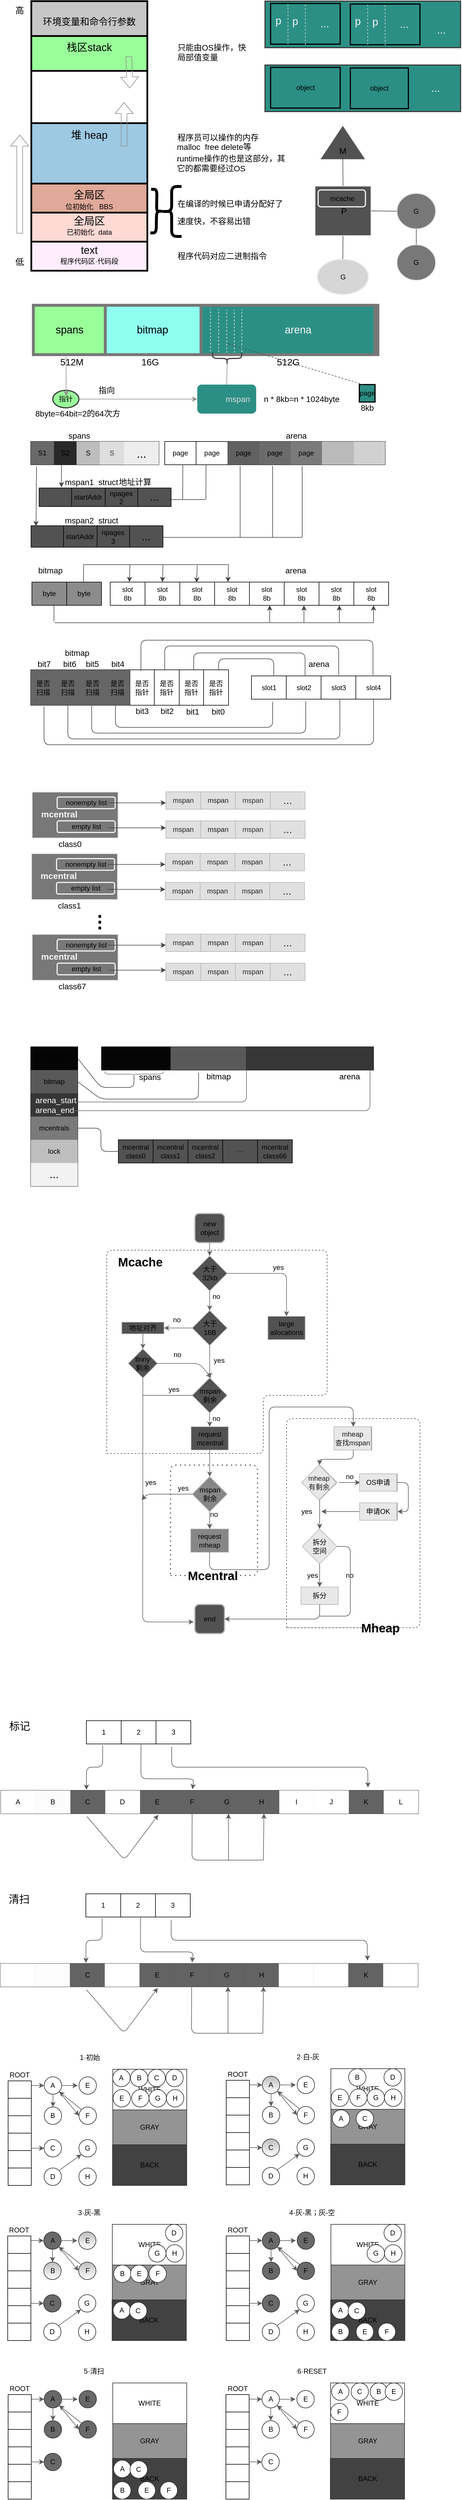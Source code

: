 <mxfile>
    <diagram id="gt8Mhmpig7b4TF1fsas1" name="Page-1">
        <mxGraphModel dx="1145" dy="658" grid="1" gridSize="10" guides="1" tooltips="1" connect="1" arrows="1" fold="1" page="1" pageScale="1" pageWidth="827" pageHeight="1169" background="#FFFFFF" math="0" shadow="0">
            <root>
                <mxCell id="0"/>
                <mxCell id="1" parent="0"/>
                <mxCell id="2" value="" style="rounded=0;whiteSpace=wrap;html=1;fillColor=#C7C7C7;strokeColor=#000000;strokeWidth=3;" vertex="1" parent="1">
                    <mxGeometry x="80" y="40" width="200" height="60" as="geometry"/>
                </mxCell>
                <mxCell id="3" value="&lt;font color=&quot;#000000&quot; style=&quot;font-size: 16px&quot;&gt;环境变量和命令行参数&lt;/font&gt;" style="text;html=1;strokeColor=none;align=center;verticalAlign=middle;whiteSpace=wrap;rounded=0;" vertex="1" parent="1">
                    <mxGeometry x="90" y="65" width="180" height="20" as="geometry"/>
                </mxCell>
                <mxCell id="4" value="" style="rounded=0;whiteSpace=wrap;html=1;strokeColor=#000000;strokeWidth=3;fillColor=#99FF99;" vertex="1" parent="1">
                    <mxGeometry x="80" y="100" width="200" height="60" as="geometry"/>
                </mxCell>
                <mxCell id="5" value="&lt;font color=&quot;#000000&quot; style=&quot;font-size: 18px&quot;&gt;栈区stack&lt;/font&gt;" style="text;html=1;strokeColor=none;align=center;verticalAlign=middle;whiteSpace=wrap;rounded=0;strokeWidth=5;" vertex="1" parent="1">
                    <mxGeometry x="90" y="110" width="180" height="20" as="geometry"/>
                </mxCell>
                <mxCell id="6" value="" style="rounded=0;whiteSpace=wrap;html=1;strokeColor=#000000;strokeWidth=3;fillColor=none;" vertex="1" parent="1">
                    <mxGeometry x="80" y="160" width="200" height="90" as="geometry"/>
                </mxCell>
                <mxCell id="7" value="" style="rounded=0;whiteSpace=wrap;html=1;strokeColor=#000000;strokeWidth=3;fillColor=#9DC9E3;" vertex="1" parent="1">
                    <mxGeometry x="80" y="250" width="200" height="110" as="geometry"/>
                </mxCell>
                <mxCell id="8" value="&lt;font color=&quot;#000000&quot; style=&quot;font-size: 18px&quot;&gt;堆 heap&lt;/font&gt;" style="text;html=1;strokeColor=none;align=center;verticalAlign=middle;whiteSpace=wrap;rounded=0;" vertex="1" parent="1">
                    <mxGeometry x="90" y="261" width="180" height="20" as="geometry"/>
                </mxCell>
                <mxCell id="10" value="" style="rounded=0;whiteSpace=wrap;html=1;strokeColor=#000000;strokeWidth=3;fillColor=#E0A999;" vertex="1" parent="1">
                    <mxGeometry x="80" y="354" width="200" height="50" as="geometry"/>
                </mxCell>
                <mxCell id="11" value="&lt;font color=&quot;#000000&quot;&gt;&lt;span style=&quot;font-size: 18px&quot;&gt;全局区&lt;/span&gt;&lt;/font&gt;" style="text;html=1;strokeColor=none;align=center;verticalAlign=middle;whiteSpace=wrap;rounded=0;strokeWidth=5;" vertex="1" parent="1">
                    <mxGeometry x="90" y="364" width="180" height="20" as="geometry"/>
                </mxCell>
                <mxCell id="12" value="&lt;font color=&quot;#000000&quot;&gt;位初始化&amp;nbsp; &amp;nbsp;BBS&lt;/font&gt;" style="text;html=1;strokeColor=none;fillColor=none;align=center;verticalAlign=middle;whiteSpace=wrap;rounded=0;" vertex="1" parent="1">
                    <mxGeometry x="105" y="384" width="150" height="20" as="geometry"/>
                </mxCell>
                <mxCell id="13" value="" style="rounded=0;whiteSpace=wrap;html=1;strokeColor=#000000;strokeWidth=3;fillColor=#FFD9D4;" vertex="1" parent="1">
                    <mxGeometry x="80" y="404" width="200" height="50" as="geometry"/>
                </mxCell>
                <mxCell id="14" value="&lt;font color=&quot;#000000&quot;&gt;&lt;span style=&quot;font-size: 18px&quot;&gt;全局区&lt;/span&gt;&lt;/font&gt;" style="text;html=1;strokeColor=none;align=center;verticalAlign=middle;whiteSpace=wrap;rounded=0;strokeWidth=5;" vertex="1" parent="1">
                    <mxGeometry x="90" y="409" width="180" height="20" as="geometry"/>
                </mxCell>
                <mxCell id="15" value="&lt;font color=&quot;#000000&quot;&gt;已初始化&amp;nbsp; data&lt;/font&gt;" style="text;html=1;strokeColor=none;fillColor=none;align=center;verticalAlign=middle;whiteSpace=wrap;rounded=0;" vertex="1" parent="1">
                    <mxGeometry x="105" y="428" width="150" height="20" as="geometry"/>
                </mxCell>
                <mxCell id="16" value="" style="rounded=0;whiteSpace=wrap;html=1;strokeColor=#000000;strokeWidth=3;fillColor=#FFEDFE;" vertex="1" parent="1">
                    <mxGeometry x="80" y="454" width="200" height="50" as="geometry"/>
                </mxCell>
                <mxCell id="17" value="&lt;font color=&quot;#000000&quot;&gt;&lt;span style=&quot;font-size: 18px&quot;&gt;text&lt;/span&gt;&lt;/font&gt;" style="text;html=1;strokeColor=none;align=center;verticalAlign=middle;whiteSpace=wrap;rounded=0;strokeWidth=5;" vertex="1" parent="1">
                    <mxGeometry x="90" y="459" width="180" height="20" as="geometry"/>
                </mxCell>
                <mxCell id="18" value="&lt;font color=&quot;#000000&quot;&gt;程序代码区·代码段&lt;/font&gt;" style="text;html=1;strokeColor=none;fillColor=none;align=center;verticalAlign=middle;whiteSpace=wrap;rounded=0;" vertex="1" parent="1">
                    <mxGeometry x="105" y="478" width="150" height="20" as="geometry"/>
                </mxCell>
                <mxCell id="19" value="&lt;font color=&quot;#000000&quot; style=&quot;font-size: 15px&quot;&gt;低&lt;/font&gt;" style="text;html=1;strokeColor=none;fillColor=none;align=center;verticalAlign=middle;whiteSpace=wrap;rounded=0;" vertex="1" parent="1">
                    <mxGeometry x="40" y="478" width="40" height="20" as="geometry"/>
                </mxCell>
                <mxCell id="20" value="&lt;font color=&quot;#000000&quot; style=&quot;font-size: 15px&quot;&gt;高&lt;/font&gt;" style="text;html=1;strokeColor=none;fillColor=none;align=center;verticalAlign=middle;whiteSpace=wrap;rounded=0;" vertex="1" parent="1">
                    <mxGeometry x="40" y="45" width="40" height="20" as="geometry"/>
                </mxCell>
                <mxCell id="22" value="" style="shape=curlyBracket;whiteSpace=wrap;html=1;rounded=1;strokeColor=#000000;strokeWidth=5;fillColor=#FFEDFE;rotation=-179;size=0.5;" vertex="1" parent="1">
                    <mxGeometry x="285.91" y="364" width="20" height="75" as="geometry"/>
                </mxCell>
                <mxCell id="24" value="&lt;font color=&quot;#000000&quot; style=&quot;font-size: 14px&quot;&gt;在编译的时候已申请分配好了&lt;/font&gt;" style="text;html=1;strokeColor=none;fillColor=none;align=left;verticalAlign=middle;whiteSpace=wrap;rounded=0;" vertex="1" parent="1">
                    <mxGeometry x="330" y="379" width="190" height="20" as="geometry"/>
                </mxCell>
                <mxCell id="25" value="&lt;font color=&quot;#000000&quot; style=&quot;font-size: 14px&quot;&gt;速度快，不容易出错&lt;/font&gt;" style="text;html=1;strokeColor=none;fillColor=none;align=left;verticalAlign=middle;whiteSpace=wrap;rounded=0;" vertex="1" parent="1">
                    <mxGeometry x="330" y="409" width="190" height="20" as="geometry"/>
                </mxCell>
                <mxCell id="26" value="&lt;font color=&quot;#000000&quot;&gt;&lt;span style=&quot;font-size: 14px&quot;&gt;程序代码对应二进制指令&lt;/span&gt;&lt;/font&gt;" style="text;html=1;strokeColor=none;fillColor=none;align=left;verticalAlign=middle;whiteSpace=wrap;rounded=0;" vertex="1" parent="1">
                    <mxGeometry x="330" y="469" width="190" height="20" as="geometry"/>
                </mxCell>
                <mxCell id="27" value="" style="shape=curlyBracket;whiteSpace=wrap;html=1;rounded=1;strokeColor=#000000;strokeWidth=5;fillColor=#FFEDFE;" vertex="1" parent="1">
                    <mxGeometry x="304.91" y="359" width="34.09" height="86" as="geometry"/>
                </mxCell>
                <mxCell id="29" value="&lt;font color=&quot;#000000&quot;&gt;&lt;span style=&quot;font-size: 14px&quot;&gt;程序员可以操作的内存&lt;br&gt;&lt;/span&gt;&lt;/font&gt;" style="text;html=1;strokeColor=none;fillColor=none;align=left;verticalAlign=middle;whiteSpace=wrap;rounded=0;" vertex="1" parent="1">
                    <mxGeometry x="330" y="265" width="190" height="20" as="geometry"/>
                </mxCell>
                <mxCell id="30" value="&lt;font color=&quot;#000000&quot;&gt;&lt;span style=&quot;font-size: 14px&quot;&gt;malloc&amp;nbsp; free delete等&lt;br&gt;&lt;/span&gt;&lt;/font&gt;" style="text;html=1;strokeColor=none;fillColor=none;align=left;verticalAlign=middle;whiteSpace=wrap;rounded=0;" vertex="1" parent="1">
                    <mxGeometry x="329" y="281" width="190" height="20" as="geometry"/>
                </mxCell>
                <mxCell id="31" value="&lt;font color=&quot;#000000&quot;&gt;&lt;span style=&quot;font-size: 14px&quot;&gt;runtime操作的也是这部分，其它的都需要经过OS&lt;br&gt;&lt;/span&gt;&lt;/font&gt;" style="text;html=1;strokeColor=none;fillColor=none;align=left;verticalAlign=middle;whiteSpace=wrap;rounded=0;" vertex="1" parent="1">
                    <mxGeometry x="329" y="309" width="190" height="20" as="geometry"/>
                </mxCell>
                <mxCell id="32" value="&lt;font color=&quot;#000000&quot;&gt;&lt;span style=&quot;font-size: 14px&quot;&gt;只能由OS操作，快&lt;br&gt;&lt;/span&gt;&lt;/font&gt;" style="text;html=1;strokeColor=none;fillColor=none;align=left;verticalAlign=middle;whiteSpace=wrap;rounded=0;" vertex="1" parent="1">
                    <mxGeometry x="330" y="110" width="190" height="20" as="geometry"/>
                </mxCell>
                <mxCell id="33" value="&lt;font color=&quot;#000000&quot;&gt;&lt;span style=&quot;font-size: 14px&quot;&gt;局部值变量&lt;br&gt;&lt;/span&gt;&lt;/font&gt;" style="text;html=1;strokeColor=none;fillColor=none;align=left;verticalAlign=middle;whiteSpace=wrap;rounded=0;" vertex="1" parent="1">
                    <mxGeometry x="330" y="127" width="190" height="20" as="geometry"/>
                </mxCell>
                <mxCell id="34" value="" style="shape=flexArrow;endArrow=classic;html=1;strokeColor=#8F8F8F;" edge="1" parent="1">
                    <mxGeometry width="50" height="50" relative="1" as="geometry">
                        <mxPoint x="60" y="440" as="sourcePoint"/>
                        <mxPoint x="60" y="270" as="targetPoint"/>
                    </mxGeometry>
                </mxCell>
                <mxCell id="35" value="" style="shape=flexArrow;endArrow=classic;html=1;strokeColor=#8F8F8F;" edge="1" parent="1">
                    <mxGeometry width="50" height="50" relative="1" as="geometry">
                        <mxPoint x="240" y="290" as="sourcePoint"/>
                        <mxPoint x="240" y="214" as="targetPoint"/>
                    </mxGeometry>
                </mxCell>
                <mxCell id="36" value="" style="shape=flexArrow;endArrow=classic;html=1;strokeColor=#8F8F8F;exitX=0.878;exitY=1.25;exitDx=0;exitDy=0;exitPerimeter=0;" edge="1" parent="1" source="5">
                    <mxGeometry width="50" height="50" relative="1" as="geometry">
                        <mxPoint x="250" y="300" as="sourcePoint"/>
                        <mxPoint x="250" y="190" as="targetPoint"/>
                    </mxGeometry>
                </mxCell>
                <mxCell id="38" value="" style="rounded=0;whiteSpace=wrap;html=1;strokeWidth=5;gradientColor=none;strokeColor=none;fillColor=#777877;" vertex="1" parent="1">
                    <mxGeometry x="81" y="561" width="130" height="90" as="geometry"/>
                </mxCell>
                <mxCell id="37" value="" style="rounded=0;whiteSpace=wrap;html=1;strokeWidth=5;fillColor=#99FF99;strokeColor=none;" vertex="1" parent="1">
                    <mxGeometry x="86" y="566" width="120" height="80" as="geometry"/>
                </mxCell>
                <mxCell id="39" value="&lt;font color=&quot;#000000&quot;&gt;&lt;span style=&quot;font-size: 18px&quot;&gt;spans&lt;/span&gt;&lt;/font&gt;" style="text;html=1;strokeColor=none;align=center;verticalAlign=middle;whiteSpace=wrap;rounded=0;strokeWidth=5;" vertex="1" parent="1">
                    <mxGeometry x="56" y="596" width="180" height="20" as="geometry"/>
                </mxCell>
                <mxCell id="42" value="" style="rounded=0;whiteSpace=wrap;html=1;strokeWidth=5;gradientColor=none;strokeColor=none;fillColor=#777877;" vertex="1" parent="1">
                    <mxGeometry x="205" y="561" width="475" height="90" as="geometry"/>
                </mxCell>
                <mxCell id="43" value="" style="rounded=0;whiteSpace=wrap;html=1;strokeWidth=5;strokeColor=none;fillColor=#8FFFF0;" vertex="1" parent="1">
                    <mxGeometry x="210" y="566" width="160" height="80" as="geometry"/>
                </mxCell>
                <mxCell id="44" value="&lt;font color=&quot;#000000&quot;&gt;&lt;span style=&quot;font-size: 18px&quot;&gt;bitmap&lt;/span&gt;&lt;/font&gt;" style="text;html=1;strokeColor=none;align=center;verticalAlign=middle;whiteSpace=wrap;rounded=0;strokeWidth=5;" vertex="1" parent="1">
                    <mxGeometry x="199" y="596" width="180" height="20" as="geometry"/>
                </mxCell>
                <mxCell id="45" value="" style="rounded=0;whiteSpace=wrap;html=1;strokeWidth=5;strokeColor=none;fillColor=#2C8F85;" vertex="1" parent="1">
                    <mxGeometry x="375" y="566" width="295" height="80" as="geometry"/>
                </mxCell>
                <mxCell id="46" value="&lt;span style=&quot;font-size: 18px&quot;&gt;&lt;font color=&quot;#f7f7f7&quot;&gt;arena&lt;/font&gt;&lt;/span&gt;" style="text;html=1;strokeColor=none;align=center;verticalAlign=middle;whiteSpace=wrap;rounded=0;strokeWidth=5;" vertex="1" parent="1">
                    <mxGeometry x="450" y="596" width="180" height="20" as="geometry"/>
                </mxCell>
                <mxCell id="47" value="&lt;font color=&quot;#000000&quot; style=&quot;font-size: 16px&quot;&gt;512M&lt;/font&gt;" style="text;html=1;strokeColor=none;align=center;verticalAlign=middle;whiteSpace=wrap;rounded=0;" vertex="1" parent="1">
                    <mxGeometry x="60" y="651" width="180" height="20" as="geometry"/>
                </mxCell>
                <mxCell id="48" value="&lt;font color=&quot;#000000&quot; style=&quot;font-size: 16px&quot;&gt;16G&lt;/font&gt;" style="text;html=1;strokeColor=none;align=center;verticalAlign=middle;whiteSpace=wrap;rounded=0;" vertex="1" parent="1">
                    <mxGeometry x="195" y="651" width="180" height="20" as="geometry"/>
                </mxCell>
                <mxCell id="49" value="&lt;font color=&quot;#000000&quot; style=&quot;font-size: 16px&quot;&gt;512G&lt;/font&gt;" style="text;html=1;strokeColor=none;align=center;verticalAlign=middle;whiteSpace=wrap;rounded=0;" vertex="1" parent="1">
                    <mxGeometry x="432.5" y="651" width="180" height="20" as="geometry"/>
                </mxCell>
                <mxCell id="50" value="&lt;font color=&quot;#000000&quot;&gt;指针&lt;/font&gt;" style="ellipse;whiteSpace=wrap;html=1;strokeWidth=2;gradientColor=none;strokeColor=#3D3D3D;fillColor=#99FF99;" vertex="1" parent="1">
                    <mxGeometry x="117" y="710" width="45" height="30" as="geometry"/>
                </mxCell>
                <mxCell id="51" value="&lt;font color=&quot;#000000&quot;&gt;&lt;span style=&quot;font-size: 14px&quot;&gt;8byte=64bit=2的64次方&lt;/span&gt;&lt;/font&gt;" style="text;html=1;strokeColor=none;fillColor=none;align=left;verticalAlign=middle;whiteSpace=wrap;rounded=0;" vertex="1" parent="1">
                    <mxGeometry x="85" y="740" width="190" height="20" as="geometry"/>
                </mxCell>
                <mxCell id="52" value="" style="rounded=1;whiteSpace=wrap;html=1;strokeWidth=2;gradientColor=none;fillColor=#2C8F85;strokeColor=none;" vertex="1" parent="1">
                    <mxGeometry x="366.09" y="700" width="101.59" height="50" as="geometry"/>
                </mxCell>
                <mxCell id="53" value="" style="endArrow=classic;html=1;strokeColor=#8F8F8F;fillColor=none;exitX=1;exitY=0.5;exitDx=0;exitDy=0;entryX=0;entryY=0.5;entryDx=0;entryDy=0;" edge="1" parent="1" source="50" target="52">
                    <mxGeometry width="50" height="50" relative="1" as="geometry">
                        <mxPoint x="390" y="650" as="sourcePoint"/>
                        <mxPoint x="423" y="620" as="targetPoint"/>
                    </mxGeometry>
                </mxCell>
                <mxCell id="54" value="" style="endArrow=classic;html=1;strokeColor=#8F8F8F;fillColor=none;exitX=0.444;exitY=0.05;exitDx=0;exitDy=0;exitPerimeter=0;" edge="1" parent="1" source="47">
                    <mxGeometry width="50" height="50" relative="1" as="geometry">
                        <mxPoint x="390" y="650" as="sourcePoint"/>
                        <mxPoint x="140" y="720" as="targetPoint"/>
                    </mxGeometry>
                </mxCell>
                <mxCell id="56" value="&lt;font color=&quot;#000000&quot;&gt;&lt;span style=&quot;font-size: 14px&quot;&gt;n * 8kb=n * 1024byte&lt;/span&gt;&lt;/font&gt;" style="text;html=1;strokeColor=none;fillColor=none;align=left;verticalAlign=middle;whiteSpace=wrap;rounded=0;" vertex="1" parent="1">
                    <mxGeometry x="478.59" y="715" width="134" height="20" as="geometry"/>
                </mxCell>
                <mxCell id="57" value="" style="endArrow=none;html=1;strokeColor=#8F8F8F;fillColor=none;entryX=0.5;entryY=0;entryDx=0;entryDy=0;exitX=0.1;exitY=0.5;exitDx=0;exitDy=0;exitPerimeter=0;" edge="1" parent="1" source="68" target="52">
                    <mxGeometry width="50" height="50" relative="1" as="geometry">
                        <mxPoint x="305.91" y="680" as="sourcePoint"/>
                        <mxPoint x="385.91" y="690" as="targetPoint"/>
                    </mxGeometry>
                </mxCell>
                <mxCell id="59" value="&lt;font color=&quot;#000000&quot;&gt;&lt;span style=&quot;font-size: 14px&quot;&gt;指向&lt;/span&gt;&lt;/font&gt;" style="text;html=1;strokeColor=none;fillColor=none;align=left;verticalAlign=middle;whiteSpace=wrap;rounded=0;" vertex="1" parent="1">
                    <mxGeometry x="194" y="700" width="46" height="20" as="geometry"/>
                </mxCell>
                <mxCell id="60" value="" style="endArrow=none;dashed=1;html=1;fillColor=none;entryX=0.047;entryY=0;entryDx=0;entryDy=0;entryPerimeter=0;strokeColor=#F0F0F0;" edge="1" parent="1">
                    <mxGeometry width="50" height="50" relative="1" as="geometry">
                        <mxPoint x="389" y="643" as="sourcePoint"/>
                        <mxPoint x="388.865" y="569" as="targetPoint"/>
                    </mxGeometry>
                </mxCell>
                <mxCell id="61" value="" style="endArrow=none;dashed=1;html=1;fillColor=none;entryX=0.047;entryY=0;entryDx=0;entryDy=0;entryPerimeter=0;strokeColor=#F0F0F0;" edge="1" parent="1">
                    <mxGeometry width="50" height="50" relative="1" as="geometry">
                        <mxPoint x="403" y="644" as="sourcePoint"/>
                        <mxPoint x="402.865" y="570" as="targetPoint"/>
                    </mxGeometry>
                </mxCell>
                <mxCell id="62" value="" style="endArrow=none;dashed=1;html=1;fillColor=none;entryX=0.047;entryY=0;entryDx=0;entryDy=0;entryPerimeter=0;strokeColor=#F0F0F0;" edge="1" parent="1">
                    <mxGeometry width="50" height="50" relative="1" as="geometry">
                        <mxPoint x="417" y="645" as="sourcePoint"/>
                        <mxPoint x="416.865" y="571" as="targetPoint"/>
                    </mxGeometry>
                </mxCell>
                <mxCell id="63" value="" style="endArrow=none;dashed=1;html=1;fillColor=none;entryX=0.047;entryY=0;entryDx=0;entryDy=0;entryPerimeter=0;strokeColor=#F0F0F0;" edge="1" parent="1">
                    <mxGeometry width="50" height="50" relative="1" as="geometry">
                        <mxPoint x="430" y="645" as="sourcePoint"/>
                        <mxPoint x="429.865" y="571" as="targetPoint"/>
                    </mxGeometry>
                </mxCell>
                <mxCell id="64" value="" style="endArrow=none;dashed=1;html=1;fillColor=none;entryX=0.047;entryY=0;entryDx=0;entryDy=0;entryPerimeter=0;strokeColor=#F0F0F0;" edge="1" parent="1">
                    <mxGeometry width="50" height="50" relative="1" as="geometry">
                        <mxPoint x="443" y="644" as="sourcePoint"/>
                        <mxPoint x="442.865" y="570" as="targetPoint"/>
                    </mxGeometry>
                </mxCell>
                <mxCell id="65" value="page" style="rounded=0;whiteSpace=wrap;html=1;strokeWidth=2;fillColor=#2C8F85;gradientColor=none;" vertex="1" parent="1">
                    <mxGeometry x="645.5" y="700" width="27.09" height="30" as="geometry"/>
                </mxCell>
                <mxCell id="66" value="&lt;span style=&quot;font-size: 14px&quot;&gt;&lt;font color=&quot;#000000&quot;&gt;8kb&lt;/font&gt;&lt;/span&gt;" style="text;html=1;strokeColor=none;fillColor=none;align=left;verticalAlign=middle;whiteSpace=wrap;rounded=0;" vertex="1" parent="1">
                    <mxGeometry x="645.5" y="730" width="54" height="20" as="geometry"/>
                </mxCell>
                <mxCell id="68" value="" style="shape=curlyBracket;whiteSpace=wrap;html=1;rounded=1;strokeColor=#3D3D3D;strokeWidth=2;fillColor=#2C8F85;gradientColor=none;rotation=-90;" vertex="1" parent="1">
                    <mxGeometry x="407.5" y="630" width="20" height="50" as="geometry"/>
                </mxCell>
                <mxCell id="69" value="" style="rounded=0;whiteSpace=wrap;html=1;strokeColor=#3D3D3D;strokeWidth=2;fillColor=#2C8F85;gradientColor=none;" vertex="1" parent="1">
                    <mxGeometry x="482.91" y="40" width="337.09" height="80" as="geometry"/>
                </mxCell>
                <mxCell id="70" value="" style="rounded=0;whiteSpace=wrap;html=1;strokeWidth=2;fillColor=#2C8F85;gradientColor=none;" vertex="1" parent="1">
                    <mxGeometry x="492.5" y="44" width="120" height="70" as="geometry"/>
                </mxCell>
                <mxCell id="71" value="" style="endArrow=none;dashed=1;html=1;fillColor=none;exitX=0.25;exitY=1;exitDx=0;exitDy=0;entryX=0.25;entryY=0;entryDx=0;entryDy=0;strokeColor=#DEDEDE;" edge="1" parent="1" source="70" target="70">
                    <mxGeometry width="50" height="50" relative="1" as="geometry">
                        <mxPoint x="582.5" y="185" as="sourcePoint"/>
                        <mxPoint x="632.5" y="135" as="targetPoint"/>
                    </mxGeometry>
                </mxCell>
                <mxCell id="72" value="" style="endArrow=none;dashed=1;html=1;fillColor=none;exitX=0.25;exitY=1;exitDx=0;exitDy=0;entryX=0.25;entryY=0;entryDx=0;entryDy=0;strokeColor=#DEDEDE;" edge="1" parent="1">
                    <mxGeometry width="50" height="50" relative="1" as="geometry">
                        <mxPoint x="552.5" y="115" as="sourcePoint"/>
                        <mxPoint x="552.5" y="45" as="targetPoint"/>
                    </mxGeometry>
                </mxCell>
                <mxCell id="74" value="&lt;span style=&quot;font-size: 18px&quot;&gt;&lt;font color=&quot;#f7f7f7&quot;&gt;p&lt;/font&gt;&lt;/span&gt;" style="text;html=1;strokeColor=none;align=center;verticalAlign=middle;whiteSpace=wrap;rounded=0;strokeWidth=5;" vertex="1" parent="1">
                    <mxGeometry x="495.5" y="64" width="20" height="20" as="geometry"/>
                </mxCell>
                <mxCell id="76" value="&lt;span style=&quot;font-size: 18px&quot;&gt;&lt;font color=&quot;#f7f7f7&quot;&gt;p&lt;/font&gt;&lt;/span&gt;" style="text;html=1;strokeColor=none;align=center;verticalAlign=middle;whiteSpace=wrap;rounded=0;strokeWidth=5;" vertex="1" parent="1">
                    <mxGeometry x="525" y="65" width="20" height="20" as="geometry"/>
                </mxCell>
                <mxCell id="78" value="&lt;font color=&quot;#f7f7f7&quot;&gt;&lt;span style=&quot;font-size: 18px&quot;&gt;...&lt;/span&gt;&lt;/font&gt;" style="text;html=1;strokeColor=none;align=center;verticalAlign=middle;whiteSpace=wrap;rounded=0;strokeWidth=5;" vertex="1" parent="1">
                    <mxGeometry x="558.5" y="69" width="54" height="20" as="geometry"/>
                </mxCell>
                <mxCell id="79" value="" style="rounded=0;whiteSpace=wrap;html=1;strokeWidth=2;fillColor=#2C8F85;gradientColor=none;" vertex="1" parent="1">
                    <mxGeometry x="630" y="45" width="120" height="70" as="geometry"/>
                </mxCell>
                <mxCell id="80" value="" style="endArrow=none;dashed=1;html=1;fillColor=none;exitX=0.25;exitY=1;exitDx=0;exitDy=0;entryX=0.25;entryY=0;entryDx=0;entryDy=0;strokeColor=#DEDEDE;" edge="1" parent="1" source="79" target="79">
                    <mxGeometry width="50" height="50" relative="1" as="geometry">
                        <mxPoint x="720" y="186" as="sourcePoint"/>
                        <mxPoint x="770" y="136" as="targetPoint"/>
                    </mxGeometry>
                </mxCell>
                <mxCell id="81" value="" style="endArrow=none;dashed=1;html=1;fillColor=none;exitX=0.25;exitY=1;exitDx=0;exitDy=0;entryX=0.25;entryY=0;entryDx=0;entryDy=0;strokeColor=#DEDEDE;" edge="1" parent="1">
                    <mxGeometry width="50" height="50" relative="1" as="geometry">
                        <mxPoint x="690.0" y="116" as="sourcePoint"/>
                        <mxPoint x="690.0" y="46" as="targetPoint"/>
                    </mxGeometry>
                </mxCell>
                <mxCell id="82" value="&lt;span style=&quot;font-size: 18px&quot;&gt;&lt;font color=&quot;#f7f7f7&quot;&gt;p&lt;/font&gt;&lt;/span&gt;" style="text;html=1;strokeColor=none;align=center;verticalAlign=middle;whiteSpace=wrap;rounded=0;strokeWidth=5;" vertex="1" parent="1">
                    <mxGeometry x="633" y="65" width="20" height="20" as="geometry"/>
                </mxCell>
                <mxCell id="83" value="&lt;span style=&quot;font-size: 18px&quot;&gt;&lt;font color=&quot;#f7f7f7&quot;&gt;p&lt;/font&gt;&lt;/span&gt;" style="text;html=1;strokeColor=none;align=center;verticalAlign=middle;whiteSpace=wrap;rounded=0;strokeWidth=5;" vertex="1" parent="1">
                    <mxGeometry x="662.5" y="66" width="20" height="20" as="geometry"/>
                </mxCell>
                <mxCell id="84" value="&lt;font color=&quot;#f7f7f7&quot;&gt;&lt;span style=&quot;font-size: 18px&quot;&gt;...&lt;/span&gt;&lt;/font&gt;" style="text;html=1;strokeColor=none;align=center;verticalAlign=middle;whiteSpace=wrap;rounded=0;strokeWidth=5;" vertex="1" parent="1">
                    <mxGeometry x="696" y="70" width="54" height="20" as="geometry"/>
                </mxCell>
                <mxCell id="85" value="" style="rounded=0;whiteSpace=wrap;html=1;strokeColor=#3D3D3D;strokeWidth=2;fillColor=#2C8F85;gradientColor=none;" vertex="1" parent="1">
                    <mxGeometry x="482.91" y="150" width="337.09" height="80" as="geometry"/>
                </mxCell>
                <mxCell id="86" value="object" style="rounded=0;whiteSpace=wrap;html=1;strokeWidth=2;fillColor=#2C8F85;gradientColor=none;" vertex="1" parent="1">
                    <mxGeometry x="492.5" y="154" width="120" height="70" as="geometry"/>
                </mxCell>
                <mxCell id="92" value="object" style="rounded=0;whiteSpace=wrap;html=1;strokeWidth=2;fillColor=#2C8F85;gradientColor=none;" vertex="1" parent="1">
                    <mxGeometry x="630" y="155" width="100" height="70" as="geometry"/>
                </mxCell>
                <mxCell id="98" value="&lt;font color=&quot;#f7f7f7&quot;&gt;&lt;span style=&quot;font-size: 18px&quot;&gt;...&lt;/span&gt;&lt;/font&gt;" style="text;html=1;strokeColor=none;align=center;verticalAlign=middle;whiteSpace=wrap;rounded=0;strokeWidth=5;" vertex="1" parent="1">
                    <mxGeometry x="760" y="80" width="54" height="20" as="geometry"/>
                </mxCell>
                <mxCell id="99" value="&lt;font color=&quot;#f7f7f7&quot;&gt;&lt;span style=&quot;font-size: 18px&quot;&gt;...&lt;/span&gt;&lt;/font&gt;" style="text;html=1;strokeColor=none;align=center;verticalAlign=middle;whiteSpace=wrap;rounded=0;strokeWidth=5;" vertex="1" parent="1">
                    <mxGeometry x="750" y="180" width="54" height="20" as="geometry"/>
                </mxCell>
                <mxCell id="102" value="&lt;span style=&quot;font-size: 14px&quot;&gt;&lt;font color=&quot;#dbdbdb&quot;&gt;mspan&lt;/font&gt;&lt;/span&gt;" style="text;html=1;strokeColor=none;fillColor=none;align=left;verticalAlign=middle;whiteSpace=wrap;rounded=0;" vertex="1" parent="1">
                    <mxGeometry x="413.18" y="715" width="54.5" height="20" as="geometry"/>
                </mxCell>
                <mxCell id="104" value="" style="shape=table;html=1;whiteSpace=wrap;startSize=0;container=1;collapsible=0;childLayout=tableLayout;" vertex="1" parent="1">
                    <mxGeometry x="79" y="798" width="221" height="40" as="geometry"/>
                </mxCell>
                <mxCell id="105" value="" style="shape=partialRectangle;html=1;whiteSpace=wrap;collapsible=0;dropTarget=0;pointerEvents=0;fillColor=none;top=0;left=0;bottom=0;right=0;points=[[0,0.5],[1,0.5]];portConstraint=eastwest;" vertex="1" parent="104">
                    <mxGeometry width="221" height="40" as="geometry"/>
                </mxCell>
                <mxCell id="106" value="S1" style="shape=partialRectangle;html=1;whiteSpace=wrap;connectable=0;overflow=hidden;top=0;left=0;bottom=0;right=0;fillColor=#696969;" vertex="1" parent="105">
                    <mxGeometry width="40" height="40" as="geometry"/>
                </mxCell>
                <mxCell id="107" value="S2" style="shape=partialRectangle;html=1;whiteSpace=wrap;connectable=0;overflow=hidden;top=0;left=0;bottom=0;right=0;fillColor=#292929;" vertex="1" parent="105">
                    <mxGeometry x="40" width="39" height="40" as="geometry"/>
                </mxCell>
                <mxCell id="108" value="&lt;font color=&quot;#000000&quot;&gt;S&lt;/font&gt;" style="shape=partialRectangle;html=1;whiteSpace=wrap;connectable=0;overflow=hidden;top=0;left=0;bottom=0;right=0;fillColor=#BDBDBD;" vertex="1" parent="105">
                    <mxGeometry x="79" width="40" height="40" as="geometry"/>
                </mxCell>
                <mxCell id="109" value="&lt;font color=&quot;#303030&quot;&gt;S&lt;/font&gt;" style="shape=partialRectangle;html=1;whiteSpace=wrap;connectable=0;overflow=hidden;top=0;left=0;bottom=0;right=0;fillColor=#DEDEDE;" vertex="1" parent="105">
                    <mxGeometry x="119" width="42" height="40" as="geometry"/>
                </mxCell>
                <mxCell id="110" value="&lt;font color=&quot;#000000&quot; style=&quot;font-size: 20px&quot;&gt;...&lt;/font&gt;" style="shape=partialRectangle;html=1;whiteSpace=wrap;connectable=0;overflow=hidden;top=0;left=0;bottom=0;right=0;strokeColor=#121212;fillColor=#EDEDED;" vertex="1" parent="105">
                    <mxGeometry x="161" width="60" height="40" as="geometry"/>
                </mxCell>
                <mxCell id="130" value="&lt;font color=&quot;#000000&quot;&gt;&lt;span style=&quot;font-size: 14px&quot;&gt;spans&lt;/span&gt;&lt;/font&gt;" style="text;html=1;strokeColor=none;fillColor=none;align=left;verticalAlign=middle;whiteSpace=wrap;rounded=0;" vertex="1" parent="1">
                    <mxGeometry x="142" y="778" width="46" height="20" as="geometry"/>
                </mxCell>
                <mxCell id="131" value="&lt;font color=&quot;#000000&quot;&gt;&lt;span style=&quot;font-size: 14px&quot;&gt;arena&lt;/span&gt;&lt;/font&gt;" style="text;html=1;strokeColor=none;fillColor=none;align=left;verticalAlign=middle;whiteSpace=wrap;rounded=0;" vertex="1" parent="1">
                    <mxGeometry x="517" y="778" width="46" height="20" as="geometry"/>
                </mxCell>
                <mxCell id="152" value="" style="endArrow=classic;html=1;strokeColor=#454545;fillColor=none;entryX=0.112;entryY=-0.025;entryDx=0;entryDy=0;entryPerimeter=0;" edge="1" parent="1">
                    <mxGeometry width="50" height="50" relative="1" as="geometry">
                        <mxPoint x="132" y="838" as="sourcePoint"/>
                        <mxPoint x="131.936" y="877" as="targetPoint"/>
                    </mxGeometry>
                </mxCell>
                <mxCell id="158" value="&lt;font color=&quot;#000000&quot;&gt;&lt;span style=&quot;font-size: 14px&quot;&gt;mspan1&amp;nbsp; struct&lt;/span&gt;&lt;/font&gt;" style="text;html=1;strokeColor=none;fillColor=none;align=left;verticalAlign=middle;whiteSpace=wrap;rounded=0;" vertex="1" parent="1">
                    <mxGeometry x="136" y="858" width="110" height="20" as="geometry"/>
                </mxCell>
                <mxCell id="160" value="&lt;font color=&quot;#000000&quot;&gt;&lt;span style=&quot;font-size: 14px&quot;&gt;地址计算&lt;/span&gt;&lt;/font&gt;" style="text;html=1;strokeColor=none;fillColor=none;align=left;verticalAlign=middle;whiteSpace=wrap;rounded=0;" vertex="1" parent="1">
                    <mxGeometry x="229" y="858" width="110" height="20" as="geometry"/>
                </mxCell>
                <mxCell id="165" value="" style="endArrow=none;dashed=1;html=1;strokeColor=#454545;fillColor=none;exitX=0.25;exitY=0;exitDx=0;exitDy=0;" edge="1" parent="1" source="65">
                    <mxGeometry width="50" height="50" relative="1" as="geometry">
                        <mxPoint x="390" y="680" as="sourcePoint"/>
                        <mxPoint x="420" y="630" as="targetPoint"/>
                    </mxGeometry>
                </mxCell>
                <mxCell id="166" value="" style="shape=table;html=1;whiteSpace=wrap;startSize=0;container=1;collapsible=0;childLayout=tableLayout;fillColor=#8C8C8C;" vertex="1" parent="1">
                    <mxGeometry x="81" y="1040" width="120" height="40" as="geometry"/>
                </mxCell>
                <mxCell id="167" value="" style="shape=partialRectangle;html=1;whiteSpace=wrap;collapsible=0;dropTarget=0;pointerEvents=0;fillColor=none;top=0;left=0;bottom=0;right=0;points=[[0,0.5],[1,0.5]];portConstraint=eastwest;" vertex="1" parent="166">
                    <mxGeometry width="120" height="40" as="geometry"/>
                </mxCell>
                <mxCell id="168" value="byte" style="shape=partialRectangle;html=1;whiteSpace=wrap;connectable=0;overflow=hidden;fillColor=none;top=0;left=0;bottom=0;right=0;" vertex="1" parent="167">
                    <mxGeometry width="60" height="40" as="geometry"/>
                </mxCell>
                <mxCell id="169" value="byte" style="shape=partialRectangle;html=1;whiteSpace=wrap;connectable=0;overflow=hidden;fillColor=none;top=0;left=0;bottom=0;right=0;" vertex="1" parent="167">
                    <mxGeometry x="60" width="60" height="40" as="geometry"/>
                </mxCell>
                <mxCell id="170" value="" style="shape=table;html=1;whiteSpace=wrap;startSize=0;container=1;collapsible=0;childLayout=tableLayout;" vertex="1" parent="1">
                    <mxGeometry x="216" y="1040" width="480" height="40" as="geometry"/>
                </mxCell>
                <mxCell id="171" value="" style="shape=partialRectangle;html=1;whiteSpace=wrap;collapsible=0;dropTarget=0;pointerEvents=0;fillColor=none;top=0;left=0;bottom=0;right=0;points=[[0,0.5],[1,0.5]];portConstraint=eastwest;" vertex="1" parent="170">
                    <mxGeometry width="480" height="40" as="geometry"/>
                </mxCell>
                <mxCell id="172" value="slot&lt;br&gt;8b" style="shape=partialRectangle;html=1;whiteSpace=wrap;connectable=0;overflow=hidden;fillColor=none;top=0;left=0;bottom=0;right=0;" vertex="1" parent="171">
                    <mxGeometry width="60" height="40" as="geometry"/>
                </mxCell>
                <mxCell id="173" value="&lt;span&gt;slot&lt;/span&gt;&lt;br&gt;&lt;span&gt;8b&lt;/span&gt;" style="shape=partialRectangle;html=1;whiteSpace=wrap;connectable=0;overflow=hidden;fillColor=none;top=0;left=0;bottom=0;right=0;" vertex="1" parent="171">
                    <mxGeometry x="60" width="60" height="40" as="geometry"/>
                </mxCell>
                <mxCell id="174" value="&lt;span&gt;slot&lt;/span&gt;&lt;br&gt;&lt;span&gt;8b&lt;/span&gt;" style="shape=partialRectangle;html=1;whiteSpace=wrap;connectable=0;overflow=hidden;fillColor=none;top=0;left=0;bottom=0;right=0;" vertex="1" parent="171">
                    <mxGeometry x="120" width="60" height="40" as="geometry"/>
                </mxCell>
                <mxCell id="175" value="&lt;span&gt;slot&lt;/span&gt;&lt;br&gt;&lt;span&gt;8b&lt;/span&gt;" style="shape=partialRectangle;html=1;whiteSpace=wrap;connectable=0;overflow=hidden;fillColor=none;top=0;left=0;bottom=0;right=0;" vertex="1" parent="171">
                    <mxGeometry x="180" width="60" height="40" as="geometry"/>
                </mxCell>
                <mxCell id="176" value="&lt;span&gt;slot&lt;/span&gt;&lt;br&gt;&lt;span&gt;8b&lt;/span&gt;" style="shape=partialRectangle;html=1;whiteSpace=wrap;connectable=0;overflow=hidden;fillColor=none;top=0;left=0;bottom=0;right=0;" vertex="1" parent="171">
                    <mxGeometry x="240" width="60" height="40" as="geometry"/>
                </mxCell>
                <mxCell id="177" value="&lt;span&gt;slot&lt;/span&gt;&lt;br&gt;&lt;span&gt;8b&lt;/span&gt;" style="shape=partialRectangle;html=1;whiteSpace=wrap;connectable=0;overflow=hidden;fillColor=none;top=0;left=0;bottom=0;right=0;" vertex="1" parent="171">
                    <mxGeometry x="300" width="60" height="40" as="geometry"/>
                </mxCell>
                <mxCell id="178" value="&lt;span&gt;slot&lt;/span&gt;&lt;br&gt;&lt;span&gt;8b&lt;/span&gt;" style="shape=partialRectangle;html=1;whiteSpace=wrap;connectable=0;overflow=hidden;fillColor=none;top=0;left=0;bottom=0;right=0;" vertex="1" parent="171">
                    <mxGeometry x="360" width="60" height="40" as="geometry"/>
                </mxCell>
                <mxCell id="179" value="&lt;span&gt;slot&lt;/span&gt;&lt;br&gt;&lt;span&gt;8b&lt;/span&gt;" style="shape=partialRectangle;html=1;whiteSpace=wrap;connectable=0;overflow=hidden;fillColor=none;top=0;left=0;bottom=0;right=0;" vertex="1" parent="171">
                    <mxGeometry x="420" width="60" height="40" as="geometry"/>
                </mxCell>
                <mxCell id="180" value="" style="endArrow=none;html=1;strokeColor=#454545;fillColor=none;" edge="1" parent="1">
                    <mxGeometry width="50" height="50" relative="1" as="geometry">
                        <mxPoint x="170" y="1040" as="sourcePoint"/>
                        <mxPoint x="170" y="1010" as="targetPoint"/>
                    </mxGeometry>
                </mxCell>
                <mxCell id="181" value="" style="endArrow=none;html=1;strokeColor=#454545;fillColor=none;" edge="1" parent="1">
                    <mxGeometry width="50" height="50" relative="1" as="geometry">
                        <mxPoint x="170" y="1010" as="sourcePoint"/>
                        <mxPoint x="420" y="1010" as="targetPoint"/>
                    </mxGeometry>
                </mxCell>
                <mxCell id="182" value="" style="endArrow=classic;html=1;strokeColor=#454545;fillColor=none;entryX=0.423;entryY=0;entryDx=0;entryDy=0;entryPerimeter=0;" edge="1" parent="1" target="171">
                    <mxGeometry width="50" height="50" relative="1" as="geometry">
                        <mxPoint x="420" y="1010" as="sourcePoint"/>
                        <mxPoint x="520" y="990" as="targetPoint"/>
                    </mxGeometry>
                </mxCell>
                <mxCell id="183" value="" style="endArrow=classic;html=1;strokeColor=#454545;fillColor=none;entryX=0.423;entryY=0;entryDx=0;entryDy=0;entryPerimeter=0;" edge="1" parent="1">
                    <mxGeometry width="50" height="50" relative="1" as="geometry">
                        <mxPoint x="366" y="1011" as="sourcePoint"/>
                        <mxPoint x="365.04" y="1041" as="targetPoint"/>
                    </mxGeometry>
                </mxCell>
                <mxCell id="184" value="" style="endArrow=classic;html=1;strokeColor=#454545;fillColor=none;entryX=0.423;entryY=0;entryDx=0;entryDy=0;entryPerimeter=0;" edge="1" parent="1">
                    <mxGeometry width="50" height="50" relative="1" as="geometry">
                        <mxPoint x="307" y="1010" as="sourcePoint"/>
                        <mxPoint x="306.04" y="1040" as="targetPoint"/>
                    </mxGeometry>
                </mxCell>
                <mxCell id="185" value="" style="endArrow=classic;html=1;strokeColor=#454545;fillColor=none;entryX=0.423;entryY=0;entryDx=0;entryDy=0;entryPerimeter=0;" edge="1" parent="1">
                    <mxGeometry width="50" height="50" relative="1" as="geometry">
                        <mxPoint x="250" y="1010" as="sourcePoint"/>
                        <mxPoint x="249.04" y="1040" as="targetPoint"/>
                    </mxGeometry>
                </mxCell>
                <mxCell id="186" value="" style="endArrow=none;html=1;strokeColor=#454545;fillColor=none;" edge="1" parent="1">
                    <mxGeometry width="50" height="50" relative="1" as="geometry">
                        <mxPoint x="119" y="1108" as="sourcePoint"/>
                        <mxPoint x="119" y="1078" as="targetPoint"/>
                    </mxGeometry>
                </mxCell>
                <mxCell id="187" value="" style="endArrow=none;html=1;strokeColor=#454545;fillColor=none;" edge="1" parent="1">
                    <mxGeometry width="50" height="50" relative="1" as="geometry">
                        <mxPoint x="120" y="1110" as="sourcePoint"/>
                        <mxPoint x="670" y="1110" as="targetPoint"/>
                    </mxGeometry>
                </mxCell>
                <mxCell id="188" value="" style="endArrow=classic;html=1;strokeColor=#454545;fillColor=none;" edge="1" parent="1">
                    <mxGeometry width="50" height="50" relative="1" as="geometry">
                        <mxPoint x="670" y="1110" as="sourcePoint"/>
                        <mxPoint x="670" y="1080" as="targetPoint"/>
                    </mxGeometry>
                </mxCell>
                <mxCell id="190" value="" style="endArrow=classic;html=1;strokeColor=#454545;fillColor=none;" edge="1" parent="1">
                    <mxGeometry width="50" height="50" relative="1" as="geometry">
                        <mxPoint x="611" y="1110" as="sourcePoint"/>
                        <mxPoint x="611" y="1080" as="targetPoint"/>
                    </mxGeometry>
                </mxCell>
                <mxCell id="191" value="" style="endArrow=classic;html=1;strokeColor=#454545;fillColor=none;" edge="1" parent="1">
                    <mxGeometry width="50" height="50" relative="1" as="geometry">
                        <mxPoint x="550" y="1110" as="sourcePoint"/>
                        <mxPoint x="550" y="1080" as="targetPoint"/>
                    </mxGeometry>
                </mxCell>
                <mxCell id="192" value="" style="endArrow=classic;html=1;strokeColor=#454545;fillColor=none;" edge="1" parent="1">
                    <mxGeometry width="50" height="50" relative="1" as="geometry">
                        <mxPoint x="491" y="1110" as="sourcePoint"/>
                        <mxPoint x="491" y="1080" as="targetPoint"/>
                    </mxGeometry>
                </mxCell>
                <mxCell id="193" value="&lt;font color=&quot;#000000&quot;&gt;&lt;span style=&quot;font-size: 14px&quot;&gt;bitmap&lt;/span&gt;&lt;/font&gt;" style="text;html=1;strokeColor=none;fillColor=none;align=left;verticalAlign=middle;whiteSpace=wrap;rounded=0;" vertex="1" parent="1">
                    <mxGeometry x="90" y="1010" width="70" height="20" as="geometry"/>
                </mxCell>
                <mxCell id="194" value="&lt;font color=&quot;#000000&quot;&gt;&lt;span style=&quot;font-size: 14px&quot;&gt;arena&lt;/span&gt;&lt;/font&gt;" style="text;html=1;strokeColor=none;fillColor=none;align=left;verticalAlign=middle;whiteSpace=wrap;rounded=0;" vertex="1" parent="1">
                    <mxGeometry x="515.5" y="1010" width="70" height="20" as="geometry"/>
                </mxCell>
                <mxCell id="195" value="" style="shape=table;html=1;whiteSpace=wrap;startSize=0;container=1;collapsible=0;childLayout=tableLayout;" vertex="1" parent="1">
                    <mxGeometry x="79" y="1191" width="341" height="61" as="geometry"/>
                </mxCell>
                <mxCell id="196" value="" style="shape=partialRectangle;html=1;whiteSpace=wrap;collapsible=0;dropTarget=0;pointerEvents=0;fillColor=none;top=0;left=0;bottom=0;right=0;points=[[0,0.5],[1,0.5]];portConstraint=eastwest;" vertex="1" parent="195">
                    <mxGeometry width="341" height="61" as="geometry"/>
                </mxCell>
                <mxCell id="197" value="是否&lt;br&gt;扫描" style="shape=partialRectangle;html=1;whiteSpace=wrap;connectable=0;overflow=hidden;top=0;left=0;bottom=0;right=0;fillColor=#666666;" vertex="1" parent="196">
                    <mxGeometry width="43" height="61" as="geometry"/>
                </mxCell>
                <mxCell id="198" value="是否&lt;br&gt;扫描" style="shape=partialRectangle;html=1;whiteSpace=wrap;connectable=0;overflow=hidden;top=0;left=0;bottom=0;right=0;fillColor=#666666;" vertex="1" parent="196">
                    <mxGeometry x="43" width="42" height="61" as="geometry"/>
                </mxCell>
                <mxCell id="199" value="是否&lt;br&gt;扫描" style="shape=partialRectangle;html=1;whiteSpace=wrap;connectable=0;overflow=hidden;top=0;left=0;bottom=0;right=0;fillColor=#666666;" vertex="1" parent="196">
                    <mxGeometry x="85" width="43" height="61" as="geometry"/>
                </mxCell>
                <mxCell id="200" value="是否&lt;br&gt;扫描" style="shape=partialRectangle;html=1;whiteSpace=wrap;connectable=0;overflow=hidden;top=0;left=0;bottom=0;right=0;fillColor=#666666;" vertex="1" parent="196">
                    <mxGeometry x="128" width="43" height="61" as="geometry"/>
                </mxCell>
                <mxCell id="201" value="是否&lt;br&gt;指针" style="shape=partialRectangle;html=1;whiteSpace=wrap;connectable=0;overflow=hidden;fillColor=none;top=0;left=0;bottom=0;right=0;" vertex="1" parent="196">
                    <mxGeometry x="171" width="42" height="61" as="geometry"/>
                </mxCell>
                <mxCell id="202" value="是否&lt;br&gt;指针" style="shape=partialRectangle;html=1;whiteSpace=wrap;connectable=0;overflow=hidden;fillColor=none;top=0;left=0;bottom=0;right=0;" vertex="1" parent="196">
                    <mxGeometry x="213" width="43" height="61" as="geometry"/>
                </mxCell>
                <mxCell id="203" value="是否&lt;br&gt;指针" style="shape=partialRectangle;html=1;whiteSpace=wrap;connectable=0;overflow=hidden;fillColor=none;top=0;left=0;bottom=0;right=0;" vertex="1" parent="196">
                    <mxGeometry x="256" width="42" height="61" as="geometry"/>
                </mxCell>
                <mxCell id="204" value="是否&lt;br&gt;指针" style="shape=partialRectangle;html=1;whiteSpace=wrap;connectable=0;overflow=hidden;fillColor=none;top=0;left=0;bottom=0;right=0;" vertex="1" parent="196">
                    <mxGeometry x="298" width="43" height="61" as="geometry"/>
                </mxCell>
                <mxCell id="211" value="&lt;font color=&quot;#000000&quot;&gt;&lt;span style=&quot;font-size: 14px&quot;&gt;arena&lt;/span&gt;&lt;/font&gt;" style="text;html=1;strokeColor=none;fillColor=none;align=left;verticalAlign=middle;whiteSpace=wrap;rounded=0;" vertex="1" parent="1">
                    <mxGeometry x="555.5" y="1171" width="47.5" height="20" as="geometry"/>
                </mxCell>
                <mxCell id="212" value="" style="shape=table;html=1;whiteSpace=wrap;startSize=0;container=1;collapsible=0;childLayout=tableLayout;" vertex="1" parent="1">
                    <mxGeometry x="459.5" y="1201.5" width="240" height="40" as="geometry"/>
                </mxCell>
                <mxCell id="213" value="" style="shape=partialRectangle;html=1;whiteSpace=wrap;collapsible=0;dropTarget=0;pointerEvents=0;fillColor=none;top=0;left=0;bottom=0;right=0;points=[[0,0.5],[1,0.5]];portConstraint=eastwest;" vertex="1" parent="212">
                    <mxGeometry width="240" height="40" as="geometry"/>
                </mxCell>
                <mxCell id="214" value="slot1" style="shape=partialRectangle;html=1;whiteSpace=wrap;connectable=0;overflow=hidden;fillColor=none;top=0;left=0;bottom=0;right=0;" vertex="1" parent="213">
                    <mxGeometry width="60" height="40" as="geometry"/>
                </mxCell>
                <mxCell id="215" value="slot2" style="shape=partialRectangle;html=1;whiteSpace=wrap;connectable=0;overflow=hidden;fillColor=none;top=0;left=0;bottom=0;right=0;" vertex="1" parent="213">
                    <mxGeometry x="60" width="60" height="40" as="geometry"/>
                </mxCell>
                <mxCell id="216" value="slot3" style="shape=partialRectangle;html=1;whiteSpace=wrap;connectable=0;overflow=hidden;fillColor=none;top=0;left=0;bottom=0;right=0;" vertex="1" parent="213">
                    <mxGeometry x="120" width="60" height="40" as="geometry"/>
                </mxCell>
                <mxCell id="217" value="slot4" style="shape=partialRectangle;html=1;whiteSpace=wrap;connectable=0;overflow=hidden;fillColor=none;top=0;left=0;bottom=0;right=0;" vertex="1" parent="213">
                    <mxGeometry x="180" width="60" height="40" as="geometry"/>
                </mxCell>
                <mxCell id="218" value="&lt;font color=&quot;#000000&quot;&gt;&lt;span style=&quot;font-size: 14px&quot;&gt;bitmap&lt;/span&gt;&lt;/font&gt;" style="text;html=1;strokeColor=none;fillColor=none;align=left;verticalAlign=middle;whiteSpace=wrap;rounded=0;" vertex="1" parent="1">
                    <mxGeometry x="136" y="1152" width="70" height="20" as="geometry"/>
                </mxCell>
                <mxCell id="219" value="&lt;font color=&quot;#000000&quot;&gt;&lt;span style=&quot;font-size: 14px&quot;&gt;bit0&lt;/span&gt;&lt;/font&gt;" style="text;html=1;strokeColor=none;fillColor=none;align=left;verticalAlign=middle;whiteSpace=wrap;rounded=0;" vertex="1" parent="1">
                    <mxGeometry x="389" y="1253" width="21" height="20" as="geometry"/>
                </mxCell>
                <mxCell id="220" value="&lt;font color=&quot;#000000&quot;&gt;&lt;span style=&quot;font-size: 14px&quot;&gt;bit1&lt;/span&gt;&lt;/font&gt;" style="text;html=1;strokeColor=none;fillColor=none;align=left;verticalAlign=middle;whiteSpace=wrap;rounded=0;" vertex="1" parent="1">
                    <mxGeometry x="345.09" y="1253" width="21" height="20" as="geometry"/>
                </mxCell>
                <mxCell id="221" value="&lt;font color=&quot;#000000&quot;&gt;&lt;span style=&quot;font-size: 14px&quot;&gt;bit2&lt;/span&gt;&lt;/font&gt;" style="text;html=1;strokeColor=none;fillColor=none;align=left;verticalAlign=middle;whiteSpace=wrap;rounded=0;" vertex="1" parent="1">
                    <mxGeometry x="301.45" y="1252" width="21" height="20" as="geometry"/>
                </mxCell>
                <mxCell id="222" value="&lt;font color=&quot;#000000&quot;&gt;&lt;span style=&quot;font-size: 14px&quot;&gt;bit3&lt;/span&gt;&lt;/font&gt;" style="text;html=1;strokeColor=none;fillColor=none;align=left;verticalAlign=middle;whiteSpace=wrap;rounded=0;" vertex="1" parent="1">
                    <mxGeometry x="257.54" y="1252" width="21" height="20" as="geometry"/>
                </mxCell>
                <mxCell id="223" value="&lt;font color=&quot;#000000&quot;&gt;&lt;span style=&quot;font-size: 14px&quot;&gt;bit4&lt;/span&gt;&lt;/font&gt;" style="text;html=1;strokeColor=none;fillColor=none;align=left;verticalAlign=middle;whiteSpace=wrap;rounded=0;" vertex="1" parent="1">
                    <mxGeometry x="215.91" y="1171" width="21" height="20" as="geometry"/>
                </mxCell>
                <mxCell id="224" value="&lt;font color=&quot;#000000&quot;&gt;&lt;span style=&quot;font-size: 14px&quot;&gt;bit5&lt;/span&gt;&lt;/font&gt;" style="text;html=1;strokeColor=none;fillColor=none;align=left;verticalAlign=middle;whiteSpace=wrap;rounded=0;" vertex="1" parent="1">
                    <mxGeometry x="172" y="1171" width="21" height="20" as="geometry"/>
                </mxCell>
                <mxCell id="225" value="&lt;font color=&quot;#000000&quot;&gt;&lt;span style=&quot;font-size: 14px&quot;&gt;bit6&lt;/span&gt;&lt;/font&gt;" style="text;html=1;strokeColor=none;fillColor=none;align=left;verticalAlign=middle;whiteSpace=wrap;rounded=0;" vertex="1" parent="1">
                    <mxGeometry x="132.91" y="1171" width="21" height="20" as="geometry"/>
                </mxCell>
                <mxCell id="226" value="&lt;font color=&quot;#000000&quot;&gt;&lt;span style=&quot;font-size: 14px&quot;&gt;bit7&lt;/span&gt;&lt;/font&gt;" style="text;html=1;strokeColor=none;fillColor=none;align=left;verticalAlign=middle;whiteSpace=wrap;rounded=0;" vertex="1" parent="1">
                    <mxGeometry x="89" y="1171" width="21" height="20" as="geometry"/>
                </mxCell>
                <mxCell id="227" value="" style="endArrow=none;html=1;strokeColor=#454545;fillColor=none;exitX=0.95;exitY=0;exitDx=0;exitDy=0;exitPerimeter=0;" edge="1" parent="1" source="196">
                    <mxGeometry width="50" height="50" relative="1" as="geometry">
                        <mxPoint x="390" y="992" as="sourcePoint"/>
                        <mxPoint x="498" y="1202" as="targetPoint"/>
                        <Array as="points">
                            <mxPoint x="403" y="1172"/>
                            <mxPoint x="498" y="1172"/>
                        </Array>
                    </mxGeometry>
                </mxCell>
                <mxCell id="228" value="" style="endArrow=none;html=1;strokeColor=#454545;fillColor=none;entryX=0.385;entryY=0.013;entryDx=0;entryDy=0;entryPerimeter=0;" edge="1" parent="1" target="213">
                    <mxGeometry width="50" height="50" relative="1" as="geometry">
                        <mxPoint x="360" y="1191" as="sourcePoint"/>
                        <mxPoint x="508" y="1212" as="targetPoint"/>
                        <Array as="points">
                            <mxPoint x="360" y="1162"/>
                            <mxPoint x="552" y="1162"/>
                        </Array>
                    </mxGeometry>
                </mxCell>
                <mxCell id="229" value="" style="endArrow=none;html=1;strokeColor=#454545;fillColor=none;entryX=0.627;entryY=-0.037;entryDx=0;entryDy=0;entryPerimeter=0;exitX=0.677;exitY=0.016;exitDx=0;exitDy=0;exitPerimeter=0;" edge="1" parent="1" source="196" target="213">
                    <mxGeometry width="50" height="50" relative="1" as="geometry">
                        <mxPoint x="370" y="1201" as="sourcePoint"/>
                        <mxPoint x="561.9" y="1212.02" as="targetPoint"/>
                        <Array as="points">
                            <mxPoint x="310" y="1150"/>
                            <mxPoint x="610" y="1150"/>
                        </Array>
                    </mxGeometry>
                </mxCell>
                <mxCell id="230" value="" style="endArrow=none;html=1;strokeColor=#454545;fillColor=none;entryX=0.873;entryY=-0.037;entryDx=0;entryDy=0;entryPerimeter=0;exitX=0.557;exitY=0.033;exitDx=0;exitDy=0;exitPerimeter=0;" edge="1" parent="1" source="196" target="213">
                    <mxGeometry width="50" height="50" relative="1" as="geometry">
                        <mxPoint x="319.857" y="1201.976" as="sourcePoint"/>
                        <mxPoint x="619.98" y="1210.02" as="targetPoint"/>
                        <Array as="points">
                            <mxPoint x="269" y="1140"/>
                            <mxPoint x="669" y="1140"/>
                        </Array>
                    </mxGeometry>
                </mxCell>
                <mxCell id="231" value="" style="endArrow=none;html=1;strokeColor=#454545;fillColor=none;exitX=0.428;exitY=0.984;exitDx=0;exitDy=0;exitPerimeter=0;entryX=0.152;entryY=1.113;entryDx=0;entryDy=0;entryPerimeter=0;" edge="1" parent="1" source="196" target="213">
                    <mxGeometry width="50" height="50" relative="1" as="geometry">
                        <mxPoint x="412.95" y="1201" as="sourcePoint"/>
                        <mxPoint x="508" y="1212" as="targetPoint"/>
                        <Array as="points">
                            <mxPoint x="225" y="1290"/>
                            <mxPoint x="496" y="1290"/>
                        </Array>
                    </mxGeometry>
                </mxCell>
                <mxCell id="232" value="" style="endArrow=none;html=1;strokeColor=#454545;fillColor=none;exitX=0.308;exitY=1;exitDx=0;exitDy=0;exitPerimeter=0;entryX=0.39;entryY=1.088;entryDx=0;entryDy=0;entryPerimeter=0;" edge="1" parent="1" source="196" target="213">
                    <mxGeometry width="50" height="50" relative="1" as="geometry">
                        <mxPoint x="234.948" y="1261.024" as="sourcePoint"/>
                        <mxPoint x="505.98" y="1256.02" as="targetPoint"/>
                        <Array as="points">
                            <mxPoint x="184" y="1300"/>
                            <mxPoint x="553" y="1300"/>
                        </Array>
                    </mxGeometry>
                </mxCell>
                <mxCell id="233" value="" style="endArrow=none;html=1;strokeColor=#454545;fillColor=none;exitX=0.188;exitY=0.984;exitDx=0;exitDy=0;exitPerimeter=0;entryX=0.635;entryY=0.988;entryDx=0;entryDy=0;entryPerimeter=0;" edge="1" parent="1" source="196" target="213">
                    <mxGeometry width="50" height="50" relative="1" as="geometry">
                        <mxPoint x="194.028" y="1262" as="sourcePoint"/>
                        <mxPoint x="563.1" y="1255.02" as="targetPoint"/>
                        <Array as="points">
                            <mxPoint x="143" y="1310"/>
                            <mxPoint x="612" y="1310"/>
                        </Array>
                    </mxGeometry>
                </mxCell>
                <mxCell id="234" value="" style="endArrow=none;html=1;strokeColor=#454545;fillColor=none;exitX=0.067;exitY=1.033;exitDx=0;exitDy=0;exitPerimeter=0;entryX=0.877;entryY=1.013;entryDx=0;entryDy=0;entryPerimeter=0;" edge="1" parent="1" source="196" target="213">
                    <mxGeometry width="50" height="50" relative="1" as="geometry">
                        <mxPoint x="153.108" y="1261.024" as="sourcePoint"/>
                        <mxPoint x="621.9" y="1251.02" as="targetPoint"/>
                        <Array as="points">
                            <mxPoint x="102" y="1320"/>
                            <mxPoint x="670" y="1320"/>
                        </Array>
                    </mxGeometry>
                </mxCell>
                <mxCell id="242" value="" style="shape=table;html=1;whiteSpace=wrap;startSize=0;container=1;collapsible=0;childLayout=tableLayout;fillColor=#525252;" vertex="1" parent="1">
                    <mxGeometry x="93.45" y="878" width="227.55" height="32" as="geometry"/>
                </mxCell>
                <mxCell id="243" value="" style="shape=partialRectangle;html=1;whiteSpace=wrap;collapsible=0;dropTarget=0;pointerEvents=0;fillColor=none;top=0;left=0;bottom=0;right=0;points=[[0,0.5],[1,0.5]];portConstraint=eastwest;" vertex="1" parent="242">
                    <mxGeometry width="227.55" height="32" as="geometry"/>
                </mxCell>
                <mxCell id="244" value="" style="shape=partialRectangle;html=1;whiteSpace=wrap;connectable=0;overflow=hidden;fillColor=none;top=0;left=0;bottom=0;right=0;" vertex="1" parent="243">
                    <mxGeometry width="56" height="32" as="geometry"/>
                </mxCell>
                <mxCell id="245" value="startAddr" style="shape=partialRectangle;html=1;whiteSpace=wrap;connectable=0;overflow=hidden;fillColor=none;top=0;left=0;bottom=0;right=0;" vertex="1" parent="243">
                    <mxGeometry x="56" width="58" height="32" as="geometry"/>
                </mxCell>
                <mxCell id="246" value="npages&lt;br&gt;2" style="shape=partialRectangle;html=1;whiteSpace=wrap;connectable=0;overflow=hidden;fillColor=none;top=0;left=0;bottom=0;right=0;" vertex="1" parent="243">
                    <mxGeometry x="114" width="56" height="32" as="geometry"/>
                </mxCell>
                <mxCell id="247" value="&lt;font style=&quot;font-size: 18px&quot;&gt;...&lt;/font&gt;" style="shape=partialRectangle;html=1;whiteSpace=wrap;connectable=0;overflow=hidden;fillColor=none;top=0;left=0;bottom=0;right=0;" vertex="1" parent="243">
                    <mxGeometry x="170" width="58" height="32" as="geometry"/>
                </mxCell>
                <mxCell id="289" value="" style="shape=table;html=1;whiteSpace=wrap;startSize=0;container=1;collapsible=0;childLayout=tableLayout;" vertex="1" parent="1">
                    <mxGeometry x="310" y="798" width="380" height="40" as="geometry"/>
                </mxCell>
                <mxCell id="290" value="" style="shape=partialRectangle;html=1;whiteSpace=wrap;collapsible=0;dropTarget=0;pointerEvents=0;fillColor=none;top=0;left=0;bottom=0;right=0;points=[[0,0.5],[1,0.5]];portConstraint=eastwest;" vertex="1" parent="289">
                    <mxGeometry width="380" height="40" as="geometry"/>
                </mxCell>
                <mxCell id="291" value="page" style="shape=partialRectangle;html=1;whiteSpace=wrap;connectable=0;overflow=hidden;top=0;left=0;bottom=0;right=0;fillColor=none;" vertex="1" parent="290">
                    <mxGeometry width="54" height="40" as="geometry"/>
                </mxCell>
                <mxCell id="292" value="page" style="shape=partialRectangle;html=1;whiteSpace=wrap;connectable=0;overflow=hidden;fillColor=none;top=0;left=0;bottom=0;right=0;" vertex="1" parent="290">
                    <mxGeometry x="54" width="55" height="40" as="geometry"/>
                </mxCell>
                <mxCell id="293" value="page" style="shape=partialRectangle;html=1;whiteSpace=wrap;connectable=0;overflow=hidden;top=0;left=0;bottom=0;right=0;fillColor=#616161;" vertex="1" parent="290">
                    <mxGeometry x="109" width="54" height="40" as="geometry"/>
                </mxCell>
                <mxCell id="294" value="page" style="shape=partialRectangle;html=1;whiteSpace=wrap;connectable=0;overflow=hidden;top=0;left=0;bottom=0;right=0;fillColor=#6B6B6B;" vertex="1" parent="290">
                    <mxGeometry x="163" width="54" height="40" as="geometry"/>
                </mxCell>
                <mxCell id="295" value="page" style="shape=partialRectangle;html=1;whiteSpace=wrap;connectable=0;overflow=hidden;top=0;left=0;bottom=0;right=0;fillColor=#7A7A7A;" vertex="1" parent="290">
                    <mxGeometry x="217" width="54" height="40" as="geometry"/>
                </mxCell>
                <mxCell id="296" value="" style="shape=partialRectangle;html=1;whiteSpace=wrap;connectable=0;overflow=hidden;top=0;left=0;bottom=0;right=0;fillColor=#BABABA;" vertex="1" parent="290">
                    <mxGeometry x="271" width="55" height="40" as="geometry"/>
                </mxCell>
                <mxCell id="297" value="" style="shape=partialRectangle;html=1;whiteSpace=wrap;connectable=0;overflow=hidden;top=0;left=0;bottom=0;right=0;fillColor=#D1D1D1;" vertex="1" parent="290">
                    <mxGeometry x="326" width="54" height="40" as="geometry"/>
                </mxCell>
                <mxCell id="298" value="" style="endArrow=none;html=1;strokeColor=#454545;fillColor=none;" edge="1" parent="1">
                    <mxGeometry width="50" height="50" relative="1" as="geometry">
                        <mxPoint x="310" y="898" as="sourcePoint"/>
                        <mxPoint x="380" y="898" as="targetPoint"/>
                    </mxGeometry>
                </mxCell>
                <mxCell id="299" value="" style="endArrow=none;html=1;strokeColor=#454545;fillColor=none;entryX=0.082;entryY=1;entryDx=0;entryDy=0;entryPerimeter=0;" edge="1" parent="1" target="290">
                    <mxGeometry width="50" height="50" relative="1" as="geometry">
                        <mxPoint x="341" y="898" as="sourcePoint"/>
                        <mxPoint x="440" y="688" as="targetPoint"/>
                    </mxGeometry>
                </mxCell>
                <mxCell id="300" value="" style="endArrow=none;html=1;strokeColor=#454545;fillColor=none;entryX=0.082;entryY=1;entryDx=0;entryDy=0;entryPerimeter=0;" edge="1" parent="1">
                    <mxGeometry width="50" height="50" relative="1" as="geometry">
                        <mxPoint x="381" y="898" as="sourcePoint"/>
                        <mxPoint x="381.16" y="838" as="targetPoint"/>
                    </mxGeometry>
                </mxCell>
                <mxCell id="303" value="&lt;font color=&quot;#000000&quot;&gt;&lt;span style=&quot;font-size: 14px&quot;&gt;mspan2&amp;nbsp; struct&lt;/span&gt;&lt;/font&gt;" style="text;html=1;strokeColor=none;fillColor=none;align=left;verticalAlign=middle;whiteSpace=wrap;rounded=0;" vertex="1" parent="1">
                    <mxGeometry x="136" y="924" width="110" height="20" as="geometry"/>
                </mxCell>
                <mxCell id="305" value="" style="shape=table;html=1;whiteSpace=wrap;startSize=0;container=1;collapsible=0;childLayout=tableLayout;fillColor=#525252;" vertex="1" parent="1">
                    <mxGeometry x="79.45" y="943" width="227.55" height="37" as="geometry"/>
                </mxCell>
                <mxCell id="306" value="" style="shape=partialRectangle;html=1;whiteSpace=wrap;collapsible=0;dropTarget=0;pointerEvents=0;fillColor=none;top=0;left=0;bottom=0;right=0;points=[[0,0.5],[1,0.5]];portConstraint=eastwest;" vertex="1" parent="305">
                    <mxGeometry width="227.55" height="37" as="geometry"/>
                </mxCell>
                <mxCell id="307" value="" style="shape=partialRectangle;html=1;whiteSpace=wrap;connectable=0;overflow=hidden;fillColor=none;top=0;left=0;bottom=0;right=0;" vertex="1" parent="306">
                    <mxGeometry width="56" height="37" as="geometry"/>
                </mxCell>
                <mxCell id="308" value="startAddr" style="shape=partialRectangle;html=1;whiteSpace=wrap;connectable=0;overflow=hidden;fillColor=none;top=0;left=0;bottom=0;right=0;" vertex="1" parent="306">
                    <mxGeometry x="56" width="58" height="37" as="geometry"/>
                </mxCell>
                <mxCell id="309" value="npages&lt;br&gt;3" style="shape=partialRectangle;html=1;whiteSpace=wrap;connectable=0;overflow=hidden;fillColor=none;top=0;left=0;bottom=0;right=0;" vertex="1" parent="306">
                    <mxGeometry x="114" width="56" height="37" as="geometry"/>
                </mxCell>
                <mxCell id="310" value="&lt;font style=&quot;font-size: 18px&quot;&gt;...&lt;/font&gt;" style="shape=partialRectangle;html=1;whiteSpace=wrap;connectable=0;overflow=hidden;fillColor=none;top=0;left=0;bottom=0;right=0;" vertex="1" parent="306">
                    <mxGeometry x="170" width="58" height="37" as="geometry"/>
                </mxCell>
                <mxCell id="311" value="" style="endArrow=none;html=1;strokeColor=#454545;fillColor=none;" edge="1" parent="1">
                    <mxGeometry width="50" height="50" relative="1" as="geometry">
                        <mxPoint x="307" y="963" as="sourcePoint"/>
                        <mxPoint x="547" y="963" as="targetPoint"/>
                    </mxGeometry>
                </mxCell>
                <mxCell id="314" value="" style="endArrow=classic;html=1;strokeColor=#454545;fillColor=none;exitX=0.045;exitY=1.075;exitDx=0;exitDy=0;entryX=0.038;entryY=0.025;entryDx=0;entryDy=0;exitPerimeter=0;entryPerimeter=0;" edge="1" parent="1" source="105" target="306">
                    <mxGeometry width="50" height="50" relative="1" as="geometry">
                        <mxPoint x="78" y="818" as="sourcePoint"/>
                        <mxPoint x="78.45" y="963" as="targetPoint"/>
                        <Array as="points"/>
                    </mxGeometry>
                </mxCell>
                <mxCell id="315" value="" style="endArrow=none;html=1;strokeColor=#454545;fillColor=none;" edge="1" parent="1">
                    <mxGeometry width="50" height="50" relative="1" as="geometry">
                        <mxPoint x="440" y="963" as="sourcePoint"/>
                        <mxPoint x="440" y="840" as="targetPoint"/>
                    </mxGeometry>
                </mxCell>
                <mxCell id="316" value="" style="endArrow=none;html=1;strokeColor=#454545;fillColor=none;" edge="1" parent="1">
                    <mxGeometry width="50" height="50" relative="1" as="geometry">
                        <mxPoint x="496" y="963" as="sourcePoint"/>
                        <mxPoint x="496" y="840" as="targetPoint"/>
                    </mxGeometry>
                </mxCell>
                <mxCell id="317" value="" style="endArrow=none;html=1;strokeColor=#454545;fillColor=none;" edge="1" parent="1">
                    <mxGeometry width="50" height="50" relative="1" as="geometry">
                        <mxPoint x="547" y="963" as="sourcePoint"/>
                        <mxPoint x="547" y="840" as="targetPoint"/>
                    </mxGeometry>
                </mxCell>
                <mxCell id="323" value="" style="triangle;whiteSpace=wrap;html=1;strokeColor=#f0f0f0;strokeWidth=2;fillColor=#525252;gradientColor=none;rotation=-90;" vertex="1" parent="1">
                    <mxGeometry x="587" y="243" width="60" height="80" as="geometry"/>
                </mxCell>
                <mxCell id="324" value="" style="rounded=0;whiteSpace=wrap;html=1;strokeColor=#f0f0f0;strokeWidth=2;fillColor=#525252;gradientColor=none;" vertex="1" parent="1">
                    <mxGeometry x="568.75" y="358" width="97.25" height="86" as="geometry"/>
                </mxCell>
                <mxCell id="325" value="mcache" style="rounded=1;whiteSpace=wrap;html=1;strokeColor=#f0f0f0;strokeWidth=2;fillColor=#525252;gradientColor=none;" vertex="1" parent="1">
                    <mxGeometry x="574.5" y="365" width="81.5" height="29" as="geometry"/>
                </mxCell>
                <mxCell id="326" value="&lt;font style=&quot;font-size: 15px&quot;&gt;P&lt;/font&gt;" style="text;html=1;strokeColor=none;fillColor=none;align=center;verticalAlign=middle;whiteSpace=wrap;rounded=0;" vertex="1" parent="1">
                    <mxGeometry x="599" y="391" width="40" height="20" as="geometry"/>
                </mxCell>
                <mxCell id="327" value="&lt;font style=&quot;font-size: 15px&quot;&gt;M&lt;/font&gt;" style="text;html=1;strokeColor=none;fillColor=none;align=center;verticalAlign=middle;whiteSpace=wrap;rounded=0;" vertex="1" parent="1">
                    <mxGeometry x="597" y="287" width="40" height="20" as="geometry"/>
                </mxCell>
                <mxCell id="328" value="&lt;font color=&quot;#000000&quot;&gt;G&lt;/font&gt;" style="ellipse;whiteSpace=wrap;html=1;strokeColor=#f0f0f0;strokeWidth=2;gradientColor=none;fillColor=#D6D6D6;" vertex="1" parent="1">
                    <mxGeometry x="572.69" y="484" width="88.62" height="61" as="geometry"/>
                </mxCell>
                <mxCell id="329" value="G" style="ellipse;whiteSpace=wrap;html=1;strokeColor=#f0f0f0;strokeWidth=2;gradientColor=none;fillColor=#787878;" vertex="1" parent="1">
                    <mxGeometry x="710" y="370.5" width="67.41" height="62" as="geometry"/>
                </mxCell>
                <mxCell id="330" value="G" style="ellipse;whiteSpace=wrap;html=1;strokeColor=#f0f0f0;strokeWidth=2;gradientColor=none;fillColor=#787878;" vertex="1" parent="1">
                    <mxGeometry x="710" y="459" width="67.41" height="62" as="geometry"/>
                </mxCell>
                <mxCell id="331" value="" style="endArrow=none;html=1;strokeColor=#454545;fillColor=none;exitX=0.5;exitY=0;exitDx=0;exitDy=0;entryX=0.5;entryY=1;entryDx=0;entryDy=0;" edge="1" parent="1" source="330" target="329">
                    <mxGeometry width="50" height="50" relative="1" as="geometry">
                        <mxPoint x="390" y="360" as="sourcePoint"/>
                        <mxPoint x="440" y="310" as="targetPoint"/>
                    </mxGeometry>
                </mxCell>
                <mxCell id="332" value="" style="endArrow=none;html=1;strokeColor=#454545;fillColor=none;exitX=0;exitY=0.5;exitDx=0;exitDy=0;entryX=1;entryY=0.5;entryDx=0;entryDy=0;" edge="1" parent="1" source="329" target="324">
                    <mxGeometry width="50" height="50" relative="1" as="geometry">
                        <mxPoint x="390" y="360" as="sourcePoint"/>
                        <mxPoint x="440" y="310" as="targetPoint"/>
                    </mxGeometry>
                </mxCell>
                <mxCell id="333" value="" style="endArrow=none;html=1;strokeColor=#454545;fillColor=none;exitX=0.5;exitY=0;exitDx=0;exitDy=0;entryX=0.5;entryY=1;entryDx=0;entryDy=0;" edge="1" parent="1" source="324" target="327">
                    <mxGeometry width="50" height="50" relative="1" as="geometry">
                        <mxPoint x="620" y="370" as="sourcePoint"/>
                        <mxPoint x="670" y="320" as="targetPoint"/>
                    </mxGeometry>
                </mxCell>
                <mxCell id="334" value="" style="endArrow=none;html=1;strokeColor=#454545;fillColor=none;entryX=0.5;entryY=1;entryDx=0;entryDy=0;exitX=0.5;exitY=0;exitDx=0;exitDy=0;" edge="1" parent="1" source="328" target="324">
                    <mxGeometry width="50" height="50" relative="1" as="geometry">
                        <mxPoint x="570" y="500" as="sourcePoint"/>
                        <mxPoint x="620" y="450" as="targetPoint"/>
                    </mxGeometry>
                </mxCell>
                <mxCell id="335" value="" style="rounded=0;whiteSpace=wrap;html=1;strokeColor=#f0f0f0;strokeWidth=2;fillColor=#787878;gradientColor=none;" vertex="1" parent="1">
                    <mxGeometry x="81" y="1401" width="149" height="80" as="geometry"/>
                </mxCell>
                <mxCell id="336" value="&lt;font color=&quot;#000000&quot;&gt;&lt;span style=&quot;font-size: 14px&quot;&gt;class0&lt;/span&gt;&lt;/font&gt;" style="text;html=1;strokeColor=none;fillColor=none;align=left;verticalAlign=middle;whiteSpace=wrap;rounded=0;" vertex="1" parent="1">
                    <mxGeometry x="124.5" y="1481" width="47.5" height="20" as="geometry"/>
                </mxCell>
                <mxCell id="337" value="&lt;font color=&quot;#f7f7f7&quot; style=&quot;font-size: 15px&quot;&gt;&lt;b&gt;mcentral&lt;/b&gt;&lt;/font&gt;" style="text;html=1;strokeColor=none;fillColor=none;align=left;verticalAlign=middle;whiteSpace=wrap;rounded=0;" vertex="1" parent="1">
                    <mxGeometry x="94.5" y="1429" width="47.5" height="20" as="geometry"/>
                </mxCell>
                <mxCell id="338" value="nonempty list" style="rounded=1;whiteSpace=wrap;html=1;strokeColor=#f0f0f0;strokeWidth=2;fillColor=#787878;gradientColor=none;" vertex="1" parent="1">
                    <mxGeometry x="124.5" y="1410" width="100" height="20" as="geometry"/>
                </mxCell>
                <mxCell id="339" value="empty list" style="rounded=1;whiteSpace=wrap;html=1;strokeColor=#f0f0f0;strokeWidth=2;fillColor=#787878;gradientColor=none;" vertex="1" parent="1">
                    <mxGeometry x="124.5" y="1451" width="100" height="20" as="geometry"/>
                </mxCell>
                <mxCell id="340" value="" style="shape=table;html=1;whiteSpace=wrap;startSize=0;container=1;collapsible=0;childLayout=tableLayout;fillColor=#E0E0E0;strokeColor=#B5B5B5;" vertex="1" parent="1">
                    <mxGeometry x="312" y="1401" width="240" height="30" as="geometry"/>
                </mxCell>
                <mxCell id="341" value="" style="shape=partialRectangle;html=1;whiteSpace=wrap;collapsible=0;dropTarget=0;pointerEvents=0;fillColor=none;top=0;left=0;bottom=0;right=0;points=[[0,0.5],[1,0.5]];portConstraint=eastwest;" vertex="1" parent="340">
                    <mxGeometry width="240" height="30" as="geometry"/>
                </mxCell>
                <mxCell id="342" value="&lt;font color=&quot;#212121&quot;&gt;mspan&lt;/font&gt;" style="shape=partialRectangle;html=1;whiteSpace=wrap;connectable=0;overflow=hidden;fillColor=none;top=0;left=0;bottom=0;right=0;" vertex="1" parent="341">
                    <mxGeometry width="60" height="30" as="geometry"/>
                </mxCell>
                <mxCell id="343" value="&lt;font color=&quot;#191919&quot;&gt;mspan&lt;/font&gt;" style="shape=partialRectangle;html=1;whiteSpace=wrap;connectable=0;overflow=hidden;fillColor=none;top=0;left=0;bottom=0;right=0;" vertex="1" parent="341">
                    <mxGeometry x="60" width="60" height="30" as="geometry"/>
                </mxCell>
                <mxCell id="344" value="&lt;font color=&quot;#303030&quot;&gt;mspan&lt;/font&gt;" style="shape=partialRectangle;html=1;whiteSpace=wrap;connectable=0;overflow=hidden;fillColor=none;top=0;left=0;bottom=0;right=0;" vertex="1" parent="341">
                    <mxGeometry x="120" width="60" height="30" as="geometry"/>
                </mxCell>
                <mxCell id="345" value="&lt;font color=&quot;#262626&quot; style=&quot;font-size: 18px&quot;&gt;...&lt;/font&gt;" style="shape=partialRectangle;html=1;whiteSpace=wrap;connectable=0;overflow=hidden;fillColor=none;top=0;left=0;bottom=0;right=0;" vertex="1" parent="341">
                    <mxGeometry x="180" width="60" height="30" as="geometry"/>
                </mxCell>
                <mxCell id="352" value="" style="shape=table;html=1;whiteSpace=wrap;startSize=0;container=1;collapsible=0;childLayout=tableLayout;fillColor=#E0E0E0;strokeColor=#B5B5B5;" vertex="1" parent="1">
                    <mxGeometry x="312" y="1451" width="240" height="30" as="geometry"/>
                </mxCell>
                <mxCell id="353" value="" style="shape=partialRectangle;html=1;whiteSpace=wrap;collapsible=0;dropTarget=0;pointerEvents=0;fillColor=none;top=0;left=0;bottom=0;right=0;points=[[0,0.5],[1,0.5]];portConstraint=eastwest;" vertex="1" parent="352">
                    <mxGeometry width="240" height="30" as="geometry"/>
                </mxCell>
                <mxCell id="354" value="&lt;font color=&quot;#212121&quot;&gt;mspan&lt;/font&gt;" style="shape=partialRectangle;html=1;whiteSpace=wrap;connectable=0;overflow=hidden;fillColor=none;top=0;left=0;bottom=0;right=0;" vertex="1" parent="353">
                    <mxGeometry width="60" height="30" as="geometry"/>
                </mxCell>
                <mxCell id="355" value="&lt;font color=&quot;#191919&quot;&gt;mspan&lt;/font&gt;" style="shape=partialRectangle;html=1;whiteSpace=wrap;connectable=0;overflow=hidden;fillColor=none;top=0;left=0;bottom=0;right=0;" vertex="1" parent="353">
                    <mxGeometry x="60" width="60" height="30" as="geometry"/>
                </mxCell>
                <mxCell id="356" value="&lt;font color=&quot;#303030&quot;&gt;mspan&lt;/font&gt;" style="shape=partialRectangle;html=1;whiteSpace=wrap;connectable=0;overflow=hidden;fillColor=none;top=0;left=0;bottom=0;right=0;" vertex="1" parent="353">
                    <mxGeometry x="120" width="60" height="30" as="geometry"/>
                </mxCell>
                <mxCell id="357" value="&lt;font color=&quot;#262626&quot; style=&quot;font-size: 18px&quot;&gt;...&lt;/font&gt;" style="shape=partialRectangle;html=1;whiteSpace=wrap;connectable=0;overflow=hidden;fillColor=none;top=0;left=0;bottom=0;right=0;" vertex="1" parent="353">
                    <mxGeometry x="180" width="60" height="30" as="geometry"/>
                </mxCell>
                <mxCell id="358" value="" style="endArrow=classic;html=1;strokeColor=#454545;fillColor=none;" edge="1" parent="1">
                    <mxGeometry width="50" height="50" relative="1" as="geometry">
                        <mxPoint x="212" y="1420" as="sourcePoint"/>
                        <mxPoint x="312" y="1420" as="targetPoint"/>
                    </mxGeometry>
                </mxCell>
                <mxCell id="359" value="" style="endArrow=classic;html=1;strokeColor=#454545;fillColor=none;" edge="1" parent="1">
                    <mxGeometry width="50" height="50" relative="1" as="geometry">
                        <mxPoint x="212" y="1463" as="sourcePoint"/>
                        <mxPoint x="312" y="1463" as="targetPoint"/>
                    </mxGeometry>
                </mxCell>
                <mxCell id="360" value="" style="rounded=0;whiteSpace=wrap;html=1;strokeColor=#f0f0f0;strokeWidth=2;fillColor=#787878;gradientColor=none;" vertex="1" parent="1">
                    <mxGeometry x="80" y="1507" width="149" height="80" as="geometry"/>
                </mxCell>
                <mxCell id="361" value="&lt;font color=&quot;#000000&quot;&gt;&lt;span style=&quot;font-size: 14px&quot;&gt;class1&lt;/span&gt;&lt;/font&gt;" style="text;html=1;strokeColor=none;fillColor=none;align=left;verticalAlign=middle;whiteSpace=wrap;rounded=0;" vertex="1" parent="1">
                    <mxGeometry x="123.5" y="1587" width="47.5" height="20" as="geometry"/>
                </mxCell>
                <mxCell id="362" value="&lt;font color=&quot;#f7f7f7&quot; style=&quot;font-size: 15px&quot;&gt;&lt;b&gt;mcentral&lt;/b&gt;&lt;/font&gt;" style="text;html=1;strokeColor=none;fillColor=none;align=left;verticalAlign=middle;whiteSpace=wrap;rounded=0;" vertex="1" parent="1">
                    <mxGeometry x="93.5" y="1535" width="47.5" height="20" as="geometry"/>
                </mxCell>
                <mxCell id="363" value="nonempty list" style="rounded=1;whiteSpace=wrap;html=1;strokeColor=#f0f0f0;strokeWidth=2;fillColor=#787878;gradientColor=none;" vertex="1" parent="1">
                    <mxGeometry x="123.5" y="1516" width="100" height="20" as="geometry"/>
                </mxCell>
                <mxCell id="364" value="empty list" style="rounded=1;whiteSpace=wrap;html=1;strokeColor=#f0f0f0;strokeWidth=2;fillColor=#787878;gradientColor=none;" vertex="1" parent="1">
                    <mxGeometry x="123.5" y="1557" width="100" height="20" as="geometry"/>
                </mxCell>
                <mxCell id="365" value="" style="shape=table;html=1;whiteSpace=wrap;startSize=0;container=1;collapsible=0;childLayout=tableLayout;fillColor=#E0E0E0;strokeColor=#B5B5B5;" vertex="1" parent="1">
                    <mxGeometry x="311" y="1507" width="240" height="30" as="geometry"/>
                </mxCell>
                <mxCell id="366" value="" style="shape=partialRectangle;html=1;whiteSpace=wrap;collapsible=0;dropTarget=0;pointerEvents=0;fillColor=none;top=0;left=0;bottom=0;right=0;points=[[0,0.5],[1,0.5]];portConstraint=eastwest;" vertex="1" parent="365">
                    <mxGeometry width="240" height="30" as="geometry"/>
                </mxCell>
                <mxCell id="367" value="&lt;span style=&quot;color: rgb(33 , 33 , 33)&quot;&gt;mspan&lt;/span&gt;" style="shape=partialRectangle;html=1;whiteSpace=wrap;connectable=0;overflow=hidden;fillColor=none;top=0;left=0;bottom=0;right=0;" vertex="1" parent="366">
                    <mxGeometry width="60" height="30" as="geometry"/>
                </mxCell>
                <mxCell id="368" value="&lt;span style=&quot;color: rgb(33 , 33 , 33)&quot;&gt;mspan&lt;/span&gt;" style="shape=partialRectangle;html=1;whiteSpace=wrap;connectable=0;overflow=hidden;fillColor=none;top=0;left=0;bottom=0;right=0;" vertex="1" parent="366">
                    <mxGeometry x="60" width="60" height="30" as="geometry"/>
                </mxCell>
                <mxCell id="369" value="&lt;span style=&quot;color: rgb(33 , 33 , 33)&quot;&gt;mspan&lt;/span&gt;" style="shape=partialRectangle;html=1;whiteSpace=wrap;connectable=0;overflow=hidden;fillColor=none;top=0;left=0;bottom=0;right=0;" vertex="1" parent="366">
                    <mxGeometry x="120" width="60" height="30" as="geometry"/>
                </mxCell>
                <mxCell id="370" value="&lt;font color=&quot;#262626&quot; style=&quot;font-size: 18px&quot;&gt;...&lt;/font&gt;" style="shape=partialRectangle;html=1;whiteSpace=wrap;connectable=0;overflow=hidden;fillColor=none;top=0;left=0;bottom=0;right=0;" vertex="1" parent="366">
                    <mxGeometry x="180" width="60" height="30" as="geometry"/>
                </mxCell>
                <mxCell id="371" value="" style="shape=table;html=1;whiteSpace=wrap;startSize=0;container=1;collapsible=0;childLayout=tableLayout;fillColor=#E0E0E0;strokeColor=#B5B5B5;" vertex="1" parent="1">
                    <mxGeometry x="311" y="1557" width="240" height="30" as="geometry"/>
                </mxCell>
                <mxCell id="372" value="" style="shape=partialRectangle;html=1;whiteSpace=wrap;collapsible=0;dropTarget=0;pointerEvents=0;fillColor=none;top=0;left=0;bottom=0;right=0;points=[[0,0.5],[1,0.5]];portConstraint=eastwest;" vertex="1" parent="371">
                    <mxGeometry width="240" height="30" as="geometry"/>
                </mxCell>
                <mxCell id="373" value="&lt;span style=&quot;color: rgb(33 , 33 , 33)&quot;&gt;mspan&lt;/span&gt;" style="shape=partialRectangle;html=1;whiteSpace=wrap;connectable=0;overflow=hidden;fillColor=none;top=0;left=0;bottom=0;right=0;" vertex="1" parent="372">
                    <mxGeometry width="60" height="30" as="geometry"/>
                </mxCell>
                <mxCell id="374" value="&lt;span style=&quot;color: rgb(33 , 33 , 33)&quot;&gt;mspan&lt;/span&gt;" style="shape=partialRectangle;html=1;whiteSpace=wrap;connectable=0;overflow=hidden;fillColor=none;top=0;left=0;bottom=0;right=0;" vertex="1" parent="372">
                    <mxGeometry x="60" width="60" height="30" as="geometry"/>
                </mxCell>
                <mxCell id="375" value="&lt;span style=&quot;color: rgb(33 , 33 , 33)&quot;&gt;mspan&lt;/span&gt;" style="shape=partialRectangle;html=1;whiteSpace=wrap;connectable=0;overflow=hidden;fillColor=none;top=0;left=0;bottom=0;right=0;" vertex="1" parent="372">
                    <mxGeometry x="120" width="60" height="30" as="geometry"/>
                </mxCell>
                <mxCell id="376" value="&lt;font color=&quot;#262626&quot; style=&quot;font-size: 18px&quot;&gt;...&lt;/font&gt;" style="shape=partialRectangle;html=1;whiteSpace=wrap;connectable=0;overflow=hidden;fillColor=none;top=0;left=0;bottom=0;right=0;" vertex="1" parent="372">
                    <mxGeometry x="180" width="60" height="30" as="geometry"/>
                </mxCell>
                <mxCell id="377" value="" style="endArrow=classic;html=1;strokeColor=#454545;fillColor=none;" edge="1" parent="1">
                    <mxGeometry width="50" height="50" relative="1" as="geometry">
                        <mxPoint x="211" y="1526" as="sourcePoint"/>
                        <mxPoint x="311" y="1526" as="targetPoint"/>
                    </mxGeometry>
                </mxCell>
                <mxCell id="378" value="" style="endArrow=classic;html=1;strokeColor=#454545;fillColor=none;" edge="1" parent="1">
                    <mxGeometry width="50" height="50" relative="1" as="geometry">
                        <mxPoint x="211" y="1569" as="sourcePoint"/>
                        <mxPoint x="311" y="1569" as="targetPoint"/>
                    </mxGeometry>
                </mxCell>
                <mxCell id="381" value="&lt;font style=&quot;font-size: 46px&quot; color=&quot;#000000&quot;&gt;·&lt;/font&gt;" style="text;html=1;strokeColor=none;fillColor=none;align=center;verticalAlign=middle;whiteSpace=wrap;rounded=0;" vertex="1" parent="1">
                    <mxGeometry x="178" y="1602" width="40" height="20" as="geometry"/>
                </mxCell>
                <mxCell id="382" value="&lt;font style=&quot;font-size: 46px&quot; color=&quot;#000000&quot;&gt;·&lt;/font&gt;" style="text;html=1;strokeColor=none;fillColor=none;align=center;verticalAlign=middle;whiteSpace=wrap;rounded=0;" vertex="1" parent="1">
                    <mxGeometry x="178" y="1612" width="40" height="20" as="geometry"/>
                </mxCell>
                <mxCell id="383" value="&lt;font style=&quot;font-size: 46px&quot; color=&quot;#000000&quot;&gt;·&lt;/font&gt;" style="text;html=1;strokeColor=none;fillColor=none;align=center;verticalAlign=middle;whiteSpace=wrap;rounded=0;" vertex="1" parent="1">
                    <mxGeometry x="178" y="1622" width="40" height="20" as="geometry"/>
                </mxCell>
                <mxCell id="384" value="" style="rounded=0;whiteSpace=wrap;html=1;strokeColor=#f0f0f0;strokeWidth=2;fillColor=#787878;gradientColor=none;" vertex="1" parent="1">
                    <mxGeometry x="81" y="1646" width="149" height="80" as="geometry"/>
                </mxCell>
                <mxCell id="385" value="&lt;font color=&quot;#000000&quot;&gt;&lt;span style=&quot;font-size: 14px&quot;&gt;class67&lt;/span&gt;&lt;/font&gt;" style="text;html=1;strokeColor=none;fillColor=none;align=left;verticalAlign=middle;whiteSpace=wrap;rounded=0;" vertex="1" parent="1">
                    <mxGeometry x="124.5" y="1726" width="47.5" height="20" as="geometry"/>
                </mxCell>
                <mxCell id="386" value="&lt;font color=&quot;#f7f7f7&quot; style=&quot;font-size: 15px&quot;&gt;&lt;b&gt;mcentral&lt;/b&gt;&lt;/font&gt;" style="text;html=1;strokeColor=none;fillColor=none;align=left;verticalAlign=middle;whiteSpace=wrap;rounded=0;" vertex="1" parent="1">
                    <mxGeometry x="94.5" y="1674" width="47.5" height="20" as="geometry"/>
                </mxCell>
                <mxCell id="387" value="nonempty list" style="rounded=1;whiteSpace=wrap;html=1;strokeColor=#f0f0f0;strokeWidth=2;fillColor=#787878;gradientColor=none;" vertex="1" parent="1">
                    <mxGeometry x="124.5" y="1655" width="100" height="20" as="geometry"/>
                </mxCell>
                <mxCell id="388" value="empty list" style="rounded=1;whiteSpace=wrap;html=1;strokeColor=#f0f0f0;strokeWidth=2;fillColor=#787878;gradientColor=none;" vertex="1" parent="1">
                    <mxGeometry x="124.5" y="1696" width="100" height="20" as="geometry"/>
                </mxCell>
                <mxCell id="389" value="" style="shape=table;html=1;whiteSpace=wrap;startSize=0;container=1;collapsible=0;childLayout=tableLayout;fillColor=#E0E0E0;strokeColor=#B5B5B5;" vertex="1" parent="1">
                    <mxGeometry x="312" y="1646" width="240" height="30" as="geometry"/>
                </mxCell>
                <mxCell id="390" value="" style="shape=partialRectangle;html=1;whiteSpace=wrap;collapsible=0;dropTarget=0;pointerEvents=0;fillColor=none;top=0;left=0;bottom=0;right=0;points=[[0,0.5],[1,0.5]];portConstraint=eastwest;" vertex="1" parent="389">
                    <mxGeometry width="240" height="30" as="geometry"/>
                </mxCell>
                <mxCell id="391" value="&lt;span style=&quot;color: rgb(33 , 33 , 33)&quot;&gt;mspan&lt;/span&gt;" style="shape=partialRectangle;html=1;whiteSpace=wrap;connectable=0;overflow=hidden;fillColor=none;top=0;left=0;bottom=0;right=0;" vertex="1" parent="390">
                    <mxGeometry width="60" height="30" as="geometry"/>
                </mxCell>
                <mxCell id="392" value="&lt;span style=&quot;color: rgb(33 , 33 , 33)&quot;&gt;mspan&lt;/span&gt;" style="shape=partialRectangle;html=1;whiteSpace=wrap;connectable=0;overflow=hidden;fillColor=none;top=0;left=0;bottom=0;right=0;" vertex="1" parent="390">
                    <mxGeometry x="60" width="60" height="30" as="geometry"/>
                </mxCell>
                <mxCell id="393" value="&lt;span style=&quot;color: rgb(33 , 33 , 33)&quot;&gt;mspan&lt;/span&gt;" style="shape=partialRectangle;html=1;whiteSpace=wrap;connectable=0;overflow=hidden;fillColor=none;top=0;left=0;bottom=0;right=0;" vertex="1" parent="390">
                    <mxGeometry x="120" width="60" height="30" as="geometry"/>
                </mxCell>
                <mxCell id="394" value="&lt;font color=&quot;#262626&quot; style=&quot;font-size: 18px&quot;&gt;...&lt;/font&gt;" style="shape=partialRectangle;html=1;whiteSpace=wrap;connectable=0;overflow=hidden;fillColor=none;top=0;left=0;bottom=0;right=0;" vertex="1" parent="390">
                    <mxGeometry x="180" width="60" height="30" as="geometry"/>
                </mxCell>
                <mxCell id="395" value="" style="shape=table;html=1;whiteSpace=wrap;startSize=0;container=1;collapsible=0;childLayout=tableLayout;fillColor=#E0E0E0;strokeColor=#B5B5B5;" vertex="1" parent="1">
                    <mxGeometry x="312" y="1696" width="240" height="30" as="geometry"/>
                </mxCell>
                <mxCell id="396" value="" style="shape=partialRectangle;html=1;whiteSpace=wrap;collapsible=0;dropTarget=0;pointerEvents=0;fillColor=none;top=0;left=0;bottom=0;right=0;points=[[0,0.5],[1,0.5]];portConstraint=eastwest;" vertex="1" parent="395">
                    <mxGeometry width="240" height="30" as="geometry"/>
                </mxCell>
                <mxCell id="397" value="&lt;span style=&quot;color: rgb(33 , 33 , 33)&quot;&gt;mspan&lt;/span&gt;" style="shape=partialRectangle;html=1;whiteSpace=wrap;connectable=0;overflow=hidden;fillColor=none;top=0;left=0;bottom=0;right=0;" vertex="1" parent="396">
                    <mxGeometry width="60" height="30" as="geometry"/>
                </mxCell>
                <mxCell id="398" value="&lt;span style=&quot;color: rgb(33 , 33 , 33)&quot;&gt;mspan&lt;/span&gt;" style="shape=partialRectangle;html=1;whiteSpace=wrap;connectable=0;overflow=hidden;fillColor=none;top=0;left=0;bottom=0;right=0;" vertex="1" parent="396">
                    <mxGeometry x="60" width="60" height="30" as="geometry"/>
                </mxCell>
                <mxCell id="399" value="&lt;span style=&quot;color: rgb(33 , 33 , 33)&quot;&gt;mspan&lt;/span&gt;" style="shape=partialRectangle;html=1;whiteSpace=wrap;connectable=0;overflow=hidden;fillColor=none;top=0;left=0;bottom=0;right=0;" vertex="1" parent="396">
                    <mxGeometry x="120" width="60" height="30" as="geometry"/>
                </mxCell>
                <mxCell id="400" value="&lt;font color=&quot;#262626&quot; style=&quot;font-size: 18px&quot;&gt;...&lt;/font&gt;" style="shape=partialRectangle;html=1;whiteSpace=wrap;connectable=0;overflow=hidden;fillColor=none;top=0;left=0;bottom=0;right=0;" vertex="1" parent="396">
                    <mxGeometry x="180" width="60" height="30" as="geometry"/>
                </mxCell>
                <mxCell id="401" value="" style="endArrow=classic;html=1;strokeColor=#454545;fillColor=none;" edge="1" parent="1">
                    <mxGeometry width="50" height="50" relative="1" as="geometry">
                        <mxPoint x="212" y="1665" as="sourcePoint"/>
                        <mxPoint x="312" y="1665" as="targetPoint"/>
                    </mxGeometry>
                </mxCell>
                <mxCell id="402" value="" style="endArrow=classic;html=1;strokeColor=#454545;fillColor=none;" edge="1" parent="1">
                    <mxGeometry width="50" height="50" relative="1" as="geometry">
                        <mxPoint x="212" y="1708" as="sourcePoint"/>
                        <mxPoint x="312" y="1708" as="targetPoint"/>
                    </mxGeometry>
                </mxCell>
                <mxCell id="414" value="" style="shape=table;html=1;whiteSpace=wrap;startSize=0;container=1;collapsible=0;childLayout=tableLayout;" vertex="1" parent="1">
                    <mxGeometry x="79" y="1840" width="81" height="240" as="geometry"/>
                </mxCell>
                <mxCell id="415" value="" style="shape=partialRectangle;html=1;whiteSpace=wrap;collapsible=0;dropTarget=0;pointerEvents=0;fillColor=none;top=0;left=0;bottom=0;right=0;points=[[0,0.5],[1,0.5]];portConstraint=eastwest;" vertex="1" parent="414">
                    <mxGeometry width="81" height="40" as="geometry"/>
                </mxCell>
                <mxCell id="416" value="spans" style="shape=partialRectangle;html=1;whiteSpace=wrap;connectable=0;overflow=hidden;top=0;left=0;bottom=0;right=0;fillColor=#050505;" vertex="1" parent="415">
                    <mxGeometry width="81" height="40" as="geometry"/>
                </mxCell>
                <mxCell id="417" value="" style="shape=partialRectangle;html=1;whiteSpace=wrap;collapsible=0;dropTarget=0;pointerEvents=0;fillColor=none;top=0;left=0;bottom=0;right=0;points=[[0,0.5],[1,0.5]];portConstraint=eastwest;" vertex="1" parent="414">
                    <mxGeometry y="40" width="81" height="40" as="geometry"/>
                </mxCell>
                <mxCell id="418" value="bitmap" style="shape=partialRectangle;html=1;whiteSpace=wrap;connectable=0;overflow=hidden;top=0;left=0;bottom=0;right=0;fillColor=#595959;" vertex="1" parent="417">
                    <mxGeometry width="81" height="40" as="geometry"/>
                </mxCell>
                <mxCell id="419" value="" style="shape=partialRectangle;html=1;whiteSpace=wrap;collapsible=0;dropTarget=0;pointerEvents=0;fillColor=none;top=0;left=0;bottom=0;right=0;points=[[0,0.5],[1,0.5]];portConstraint=eastwest;" vertex="1" parent="414">
                    <mxGeometry y="80" width="81" height="40" as="geometry"/>
                </mxCell>
                <mxCell id="420" value="" style="shape=partialRectangle;html=1;whiteSpace=wrap;connectable=0;overflow=hidden;top=0;left=0;bottom=0;right=0;fillColor=#363636;" vertex="1" parent="419">
                    <mxGeometry width="81" height="40" as="geometry"/>
                </mxCell>
                <mxCell id="421" value="" style="shape=partialRectangle;html=1;whiteSpace=wrap;collapsible=0;dropTarget=0;pointerEvents=0;fillColor=none;top=0;left=0;bottom=0;right=0;points=[[0,0.5],[1,0.5]];portConstraint=eastwest;" vertex="1" parent="414">
                    <mxGeometry y="120" width="81" height="40" as="geometry"/>
                </mxCell>
                <mxCell id="422" value="mcentrals" style="shape=partialRectangle;html=1;whiteSpace=wrap;connectable=0;overflow=hidden;top=0;left=0;bottom=0;right=0;fillColor=#7A7A7A;" vertex="1" parent="421">
                    <mxGeometry width="81" height="40" as="geometry"/>
                </mxCell>
                <mxCell id="423" value="" style="shape=partialRectangle;html=1;whiteSpace=wrap;collapsible=0;dropTarget=0;pointerEvents=0;fillColor=none;top=0;left=0;bottom=0;right=0;points=[[0,0.5],[1,0.5]];portConstraint=eastwest;" vertex="1" parent="414">
                    <mxGeometry y="160" width="81" height="40" as="geometry"/>
                </mxCell>
                <mxCell id="424" value="lock" style="shape=partialRectangle;html=1;whiteSpace=wrap;connectable=0;overflow=hidden;top=0;left=0;bottom=0;right=0;fillColor=#BFBFBF;" vertex="1" parent="423">
                    <mxGeometry width="81" height="40" as="geometry"/>
                </mxCell>
                <mxCell id="425" value="" style="shape=partialRectangle;html=1;whiteSpace=wrap;collapsible=0;dropTarget=0;pointerEvents=0;fillColor=none;top=0;left=0;bottom=0;right=0;points=[[0,0.5],[1,0.5]];portConstraint=eastwest;" vertex="1" parent="414">
                    <mxGeometry y="200" width="81" height="40" as="geometry"/>
                </mxCell>
                <mxCell id="426" value="&lt;font color=&quot;#000000&quot; style=&quot;font-size: 19px&quot;&gt;...&lt;/font&gt;" style="shape=partialRectangle;html=1;whiteSpace=wrap;connectable=0;overflow=hidden;top=0;left=0;bottom=0;right=0;fillColor=#F2F2F2;" vertex="1" parent="425">
                    <mxGeometry width="81" height="40" as="geometry"/>
                </mxCell>
                <mxCell id="478" value="" style="shape=table;html=1;whiteSpace=wrap;startSize=0;container=1;collapsible=0;childLayout=tableLayout;" vertex="1" parent="1">
                    <mxGeometry x="201" y="1840" width="469" height="40" as="geometry"/>
                </mxCell>
                <mxCell id="479" value="" style="shape=partialRectangle;html=1;whiteSpace=wrap;collapsible=0;dropTarget=0;pointerEvents=0;fillColor=none;top=0;left=0;bottom=0;right=0;points=[[0,0.5],[1,0.5]];portConstraint=eastwest;" vertex="1" parent="478">
                    <mxGeometry width="469" height="40" as="geometry"/>
                </mxCell>
                <mxCell id="480" value="" style="shape=partialRectangle;html=1;whiteSpace=wrap;connectable=0;overflow=hidden;top=0;left=0;bottom=0;right=0;fillColor=#050505;" vertex="1" parent="479">
                    <mxGeometry width="39" height="40" as="geometry"/>
                </mxCell>
                <mxCell id="481" value="" style="shape=partialRectangle;html=1;whiteSpace=wrap;connectable=0;overflow=hidden;top=0;left=0;bottom=0;right=0;fillColor=#050505;" vertex="1" parent="479">
                    <mxGeometry x="39" width="40" height="40" as="geometry"/>
                </mxCell>
                <mxCell id="482" value="" style="shape=partialRectangle;html=1;whiteSpace=wrap;connectable=0;overflow=hidden;top=0;left=0;bottom=0;right=0;fillColor=#050505;" vertex="1" parent="479">
                    <mxGeometry x="79" width="40" height="40" as="geometry"/>
                </mxCell>
                <mxCell id="483" value="" style="shape=partialRectangle;html=1;whiteSpace=wrap;connectable=0;overflow=hidden;top=0;left=0;bottom=0;right=0;fillColor=#595959;" vertex="1" parent="479">
                    <mxGeometry x="119" width="130" height="40" as="geometry"/>
                </mxCell>
                <mxCell id="484" value="" style="shape=partialRectangle;html=1;whiteSpace=wrap;connectable=0;overflow=hidden;top=0;left=0;bottom=0;right=0;fillColor=#363636;" vertex="1" parent="479">
                    <mxGeometry x="249" width="30" height="40" as="geometry"/>
                </mxCell>
                <mxCell id="485" value="" style="shape=partialRectangle;html=1;whiteSpace=wrap;connectable=0;overflow=hidden;top=0;left=0;bottom=0;right=0;fillColor=#363636;" vertex="1" parent="479">
                    <mxGeometry x="279" width="30" height="40" as="geometry"/>
                </mxCell>
                <mxCell id="486" value="" style="shape=partialRectangle;html=1;whiteSpace=wrap;connectable=0;overflow=hidden;top=0;left=0;bottom=0;right=0;fillColor=#363636;" vertex="1" parent="479">
                    <mxGeometry x="309" width="30" height="40" as="geometry"/>
                </mxCell>
                <mxCell id="487" value="" style="shape=partialRectangle;html=1;whiteSpace=wrap;connectable=0;overflow=hidden;top=0;left=0;bottom=0;right=0;fillColor=#363636;" vertex="1" parent="479">
                    <mxGeometry x="339" width="30" height="40" as="geometry"/>
                </mxCell>
                <mxCell id="488" value="" style="shape=partialRectangle;html=1;whiteSpace=wrap;connectable=0;overflow=hidden;top=0;left=0;bottom=0;right=0;fillColor=#363636;" vertex="1" parent="479">
                    <mxGeometry x="369" width="100" height="40" as="geometry"/>
                </mxCell>
                <mxCell id="489" value="&lt;font color=&quot;#000000&quot;&gt;&lt;span style=&quot;font-size: 14px&quot;&gt;spans&lt;/span&gt;&lt;/font&gt;" style="text;html=1;strokeColor=none;fillColor=none;align=left;verticalAlign=middle;whiteSpace=wrap;rounded=0;" vertex="1" parent="1">
                    <mxGeometry x="263.5" y="1882" width="47.5" height="20" as="geometry"/>
                </mxCell>
                <mxCell id="490" value="&lt;font color=&quot;#000000&quot;&gt;&lt;span style=&quot;font-size: 14px&quot;&gt;bitmap&lt;/span&gt;&lt;/font&gt;" style="text;html=1;strokeColor=none;fillColor=none;align=left;verticalAlign=middle;whiteSpace=wrap;rounded=0;" vertex="1" parent="1">
                    <mxGeometry x="380" y="1881" width="47.5" height="20" as="geometry"/>
                </mxCell>
                <mxCell id="491" value="&lt;font color=&quot;#000000&quot;&gt;&lt;span style=&quot;font-size: 14px&quot;&gt;arena&lt;/span&gt;&lt;/font&gt;" style="text;html=1;strokeColor=none;fillColor=none;align=left;verticalAlign=middle;whiteSpace=wrap;rounded=0;" vertex="1" parent="1">
                    <mxGeometry x="608.5" y="1881" width="47.5" height="20" as="geometry"/>
                </mxCell>
                <mxCell id="492" value="" style="shape=curlyBracket;whiteSpace=wrap;html=1;rounded=1;strokeColor=#B5B5B5;strokeWidth=2;fillColor=#050505;gradientColor=none;rotation=-90;" vertex="1" parent="1">
                    <mxGeometry x="252" y="1837" width="10" height="100" as="geometry"/>
                </mxCell>
                <mxCell id="494" value="" style="endArrow=none;html=1;strokeColor=#454545;fillColor=none;exitX=1;exitY=0.5;exitDx=0;exitDy=0;entryX=0.1;entryY=0.5;entryDx=0;entryDy=0;entryPerimeter=0;" edge="1" parent="1" source="415" target="492">
                    <mxGeometry width="50" height="50" relative="1" as="geometry">
                        <mxPoint x="440" y="1850" as="sourcePoint"/>
                        <mxPoint x="490" y="1800" as="targetPoint"/>
                        <Array as="points">
                            <mxPoint x="200" y="1910"/>
                            <mxPoint x="257" y="1910"/>
                        </Array>
                    </mxGeometry>
                </mxCell>
                <mxCell id="495" value="" style="endArrow=none;html=1;strokeColor=#454545;fillColor=none;entryX=0.357;entryY=1.113;entryDx=0;entryDy=0;entryPerimeter=0;exitX=1;exitY=0.5;exitDx=0;exitDy=0;" edge="1" parent="1" source="417" target="479">
                    <mxGeometry width="50" height="50" relative="1" as="geometry">
                        <mxPoint x="340" y="1980" as="sourcePoint"/>
                        <mxPoint x="390" y="1930" as="targetPoint"/>
                        <Array as="points">
                            <mxPoint x="200" y="1930"/>
                            <mxPoint x="368" y="1930"/>
                        </Array>
                    </mxGeometry>
                </mxCell>
                <mxCell id="496" value="" style="endArrow=none;html=1;fillColor=none;exitX=1;exitY=0.5;exitDx=0;exitDy=0;strokeColor=#696969;" edge="1" parent="1">
                    <mxGeometry width="50" height="50" relative="1" as="geometry">
                        <mxPoint x="151" y="1935" as="sourcePoint"/>
                        <mxPoint x="451" y="1881" as="targetPoint"/>
                        <Array as="points">
                            <mxPoint x="451" y="1935"/>
                        </Array>
                    </mxGeometry>
                </mxCell>
                <mxCell id="497" value="" style="shape=table;html=1;whiteSpace=wrap;startSize=0;container=1;collapsible=0;childLayout=tableLayout;fillColor=#525252;" vertex="1" parent="1">
                    <mxGeometry x="230" y="2000" width="300" height="40" as="geometry"/>
                </mxCell>
                <mxCell id="498" value="" style="shape=partialRectangle;html=1;whiteSpace=wrap;collapsible=0;dropTarget=0;pointerEvents=0;fillColor=none;top=0;left=0;bottom=0;right=0;points=[[0,0.5],[1,0.5]];portConstraint=eastwest;" vertex="1" parent="497">
                    <mxGeometry width="300" height="40" as="geometry"/>
                </mxCell>
                <mxCell id="499" value="mcentral&lt;br&gt;class0" style="shape=partialRectangle;html=1;whiteSpace=wrap;connectable=0;overflow=hidden;fillColor=none;top=0;left=0;bottom=0;right=0;" vertex="1" parent="498">
                    <mxGeometry width="60" height="40" as="geometry"/>
                </mxCell>
                <mxCell id="500" value="&lt;span&gt;mcentral&lt;/span&gt;&lt;br&gt;&lt;span&gt;class1&lt;/span&gt;" style="shape=partialRectangle;html=1;whiteSpace=wrap;connectable=0;overflow=hidden;fillColor=none;top=0;left=0;bottom=0;right=0;" vertex="1" parent="498">
                    <mxGeometry x="60" width="60" height="40" as="geometry"/>
                </mxCell>
                <mxCell id="501" value="&lt;span&gt;mcentral&lt;/span&gt;&lt;br&gt;&lt;span&gt;class2&lt;/span&gt;" style="shape=partialRectangle;html=1;whiteSpace=wrap;connectable=0;overflow=hidden;fillColor=none;top=0;left=0;bottom=0;right=0;" vertex="1" parent="498">
                    <mxGeometry x="120" width="60" height="40" as="geometry"/>
                </mxCell>
                <mxCell id="502" value="···" style="shape=partialRectangle;html=1;whiteSpace=wrap;connectable=0;overflow=hidden;fillColor=none;top=0;left=0;bottom=0;right=0;" vertex="1" parent="498">
                    <mxGeometry x="180" width="60" height="40" as="geometry"/>
                </mxCell>
                <mxCell id="503" value="&lt;span&gt;mcentral&lt;/span&gt;&lt;br&gt;&lt;span&gt;class66&lt;/span&gt;" style="shape=partialRectangle;html=1;whiteSpace=wrap;connectable=0;overflow=hidden;fillColor=none;top=0;left=0;bottom=0;right=0;" vertex="1" parent="498">
                    <mxGeometry x="240" width="60" height="40" as="geometry"/>
                </mxCell>
                <mxCell id="505" value="" style="endArrow=none;html=1;strokeColor=#454545;fillColor=none;exitX=1;exitY=0.5;exitDx=0;exitDy=0;entryX=0;entryY=0.5;entryDx=0;entryDy=0;" edge="1" parent="1" source="421" target="498">
                    <mxGeometry width="50" height="50" relative="1" as="geometry">
                        <mxPoint x="340" y="2000" as="sourcePoint"/>
                        <mxPoint x="390" y="1950" as="targetPoint"/>
                        <Array as="points">
                            <mxPoint x="200" y="1980"/>
                            <mxPoint x="200" y="2020"/>
                        </Array>
                    </mxGeometry>
                </mxCell>
                <mxCell id="506" value="&lt;span style=&quot;font-size: 14px&quot;&gt;&lt;font color=&quot;#ffffff&quot;&gt;arena_start&lt;br&gt;arena_end&lt;/font&gt;&lt;br&gt;&lt;/span&gt;" style="text;html=1;strokeColor=none;fillColor=none;align=left;verticalAlign=middle;whiteSpace=wrap;rounded=0;" vertex="1" parent="1">
                    <mxGeometry x="85" y="1930" width="47.5" height="20" as="geometry"/>
                </mxCell>
                <mxCell id="507" value="" style="endArrow=none;html=1;fillColor=none;exitX=1;exitY=0.8;exitDx=0;exitDy=0;exitPerimeter=0;entryX=1.004;entryY=1.071;entryDx=0;entryDy=0;entryPerimeter=0;strokeColor=#6B6B6B;" edge="1" parent="1">
                    <mxGeometry width="50" height="50" relative="1" as="geometry">
                        <mxPoint x="152" y="1950" as="sourcePoint"/>
                        <mxPoint x="663.876" y="1880.84" as="targetPoint"/>
                        <Array as="points">
                            <mxPoint x="664" y="1950"/>
                        </Array>
                    </mxGeometry>
                </mxCell>
                <mxCell id="509" value="new object" style="rounded=1;whiteSpace=wrap;html=1;strokeColor=#B5B5B5;strokeWidth=2;fillColor=#525252;gradientColor=none;" vertex="1" parent="1">
                    <mxGeometry x="362" y="2127" width="51" height="50" as="geometry"/>
                </mxCell>
                <mxCell id="510" value="end" style="rounded=1;whiteSpace=wrap;html=1;strokeColor=#B5B5B5;strokeWidth=2;fillColor=#525252;gradientColor=none;" vertex="1" parent="1">
                    <mxGeometry x="362" y="2800" width="51" height="50" as="geometry"/>
                </mxCell>
                <mxCell id="511" value="大于&lt;br&gt;32kb" style="rhombus;whiteSpace=wrap;html=1;strokeColor=#B5B5B5;strokeWidth=1;fillColor=#525252;gradientColor=none;" vertex="1" parent="1">
                    <mxGeometry x="357.5" y="2200" width="60" height="60" as="geometry"/>
                </mxCell>
                <mxCell id="515" value="large&lt;br&gt;allocations" style="rounded=0;whiteSpace=wrap;html=1;strokeColor=#B5B5B5;strokeWidth=1;fillColor=#525252;gradientColor=none;" vertex="1" parent="1">
                    <mxGeometry x="487.91" y="2304" width="64.09" height="40" as="geometry"/>
                </mxCell>
                <mxCell id="516" value="&lt;font color=&quot;#000000&quot;&gt;yes&lt;/font&gt;" style="text;html=1;strokeColor=none;fillColor=none;align=center;verticalAlign=middle;whiteSpace=wrap;rounded=0;" vertex="1" parent="1">
                    <mxGeometry x="383.75" y="2370" width="40" height="20" as="geometry"/>
                </mxCell>
                <mxCell id="519" value="&lt;font color=&quot;#000000&quot;&gt;no&lt;/font&gt;" style="text;html=1;strokeColor=none;fillColor=none;align=center;verticalAlign=middle;whiteSpace=wrap;rounded=0;" vertex="1" parent="1">
                    <mxGeometry x="311" y="2300" width="40" height="20" as="geometry"/>
                </mxCell>
                <mxCell id="522" value="大于&lt;br&gt;16B" style="rhombus;whiteSpace=wrap;html=1;strokeColor=#B5B5B5;strokeWidth=1;fillColor=#525252;gradientColor=none;" vertex="1" parent="1">
                    <mxGeometry x="357.5" y="2294" width="60" height="60" as="geometry"/>
                </mxCell>
                <mxCell id="524" value="mspan&lt;br&gt;剩余" style="rhombus;whiteSpace=wrap;html=1;strokeColor=#B5B5B5;strokeWidth=1;fillColor=#525252;gradientColor=none;" vertex="1" parent="1">
                    <mxGeometry x="357.5" y="2410" width="60" height="60" as="geometry"/>
                </mxCell>
                <mxCell id="529" value="&lt;font color=&quot;#000000&quot;&gt;yes&lt;/font&gt;" style="text;html=1;strokeColor=none;fillColor=none;align=center;verticalAlign=middle;whiteSpace=wrap;rounded=0;" vertex="1" parent="1">
                    <mxGeometry x="485.5" y="2210" width="40" height="20" as="geometry"/>
                </mxCell>
                <mxCell id="532" value="request&lt;br&gt;mcentral" style="rounded=0;whiteSpace=wrap;html=1;strokeColor=#B5B5B5;strokeWidth=1;fillColor=#525252;gradientColor=none;" vertex="1" parent="1">
                    <mxGeometry x="355.5" y="2494" width="64.09" height="40" as="geometry"/>
                </mxCell>
                <mxCell id="534" value="地址对齐" style="rounded=0;whiteSpace=wrap;html=1;strokeColor=#B5B5B5;strokeWidth=1;fillColor=#525252;gradientColor=none;" vertex="1" parent="1">
                    <mxGeometry x="236.0" y="2314" width="72.64" height="20" as="geometry"/>
                </mxCell>
                <mxCell id="536" value="tinny&lt;br&gt;剩余" style="rhombus;whiteSpace=wrap;html=1;strokeColor=#B5B5B5;strokeWidth=1;fillColor=#525252;gradientColor=none;" vertex="1" parent="1">
                    <mxGeometry x="247.32" y="2360" width="50" height="50" as="geometry"/>
                </mxCell>
                <mxCell id="540" value="" style="endArrow=classic;html=1;strokeColor=#696969;fillColor=none;exitX=0.5;exitY=1;exitDx=0;exitDy=0;" edge="1" parent="1" source="509" target="511">
                    <mxGeometry width="50" height="50" relative="1" as="geometry">
                        <mxPoint x="360" y="2310" as="sourcePoint"/>
                        <mxPoint x="410" y="2260" as="targetPoint"/>
                    </mxGeometry>
                </mxCell>
                <mxCell id="541" value="" style="endArrow=classic;html=1;strokeColor=#696969;fillColor=none;exitX=1;exitY=0.5;exitDx=0;exitDy=0;entryX=0.5;entryY=0;entryDx=0;entryDy=0;" edge="1" parent="1" source="511" target="515">
                    <mxGeometry width="50" height="50" relative="1" as="geometry">
                        <mxPoint x="360" y="2380" as="sourcePoint"/>
                        <mxPoint x="410" y="2330" as="targetPoint"/>
                        <Array as="points">
                            <mxPoint x="520" y="2230"/>
                        </Array>
                    </mxGeometry>
                </mxCell>
                <mxCell id="543" value="" style="endArrow=classic;html=1;strokeColor=#696969;fillColor=none;exitX=0.5;exitY=1;exitDx=0;exitDy=0;" edge="1" parent="1" source="511" target="522">
                    <mxGeometry width="50" height="50" relative="1" as="geometry">
                        <mxPoint x="360" y="2450" as="sourcePoint"/>
                        <mxPoint x="410" y="2400" as="targetPoint"/>
                    </mxGeometry>
                </mxCell>
                <mxCell id="544" value="" style="endArrow=classic;html=1;strokeColor=#696969;fillColor=none;exitX=0.5;exitY=1;exitDx=0;exitDy=0;entryX=0.5;entryY=0;entryDx=0;entryDy=0;" edge="1" parent="1" source="522" target="524">
                    <mxGeometry width="50" height="50" relative="1" as="geometry">
                        <mxPoint x="410" y="2420" as="sourcePoint"/>
                        <mxPoint x="460" y="2370" as="targetPoint"/>
                    </mxGeometry>
                </mxCell>
                <mxCell id="545" value="" style="endArrow=classic;html=1;strokeColor=#696969;fillColor=none;exitX=0.5;exitY=1;exitDx=0;exitDy=0;" edge="1" parent="1" source="524" target="532">
                    <mxGeometry width="50" height="50" relative="1" as="geometry">
                        <mxPoint x="470" y="2500" as="sourcePoint"/>
                        <mxPoint x="520" y="2450" as="targetPoint"/>
                    </mxGeometry>
                </mxCell>
                <mxCell id="546" value="" style="endArrow=classic;html=1;strokeColor=#696969;fillColor=none;exitX=0;exitY=0.5;exitDx=0;exitDy=0;entryX=1;entryY=0.5;entryDx=0;entryDy=0;" edge="1" parent="1" source="522" target="534">
                    <mxGeometry width="50" height="50" relative="1" as="geometry">
                        <mxPoint x="270" y="2420" as="sourcePoint"/>
                        <mxPoint x="320" y="2370" as="targetPoint"/>
                    </mxGeometry>
                </mxCell>
                <mxCell id="547" value="&lt;font color=&quot;#000000&quot;&gt;no&lt;/font&gt;" style="text;html=1;strokeColor=none;fillColor=none;align=center;verticalAlign=middle;whiteSpace=wrap;rounded=0;" vertex="1" parent="1">
                    <mxGeometry x="379" y="2260" width="40" height="20" as="geometry"/>
                </mxCell>
                <mxCell id="548" value="" style="endArrow=classic;html=1;strokeColor=#696969;fillColor=none;exitX=0.5;exitY=1;exitDx=0;exitDy=0;" edge="1" parent="1" source="534" target="536">
                    <mxGeometry width="50" height="50" relative="1" as="geometry">
                        <mxPoint x="170" y="2400" as="sourcePoint"/>
                        <mxPoint x="220" y="2350" as="targetPoint"/>
                    </mxGeometry>
                </mxCell>
                <mxCell id="549" value="" style="endArrow=classic;html=1;strokeColor=#696969;fillColor=none;exitX=1;exitY=0.5;exitDx=0;exitDy=0;" edge="1" parent="1" source="536">
                    <mxGeometry width="50" height="50" relative="1" as="geometry">
                        <mxPoint x="310" y="2410" as="sourcePoint"/>
                        <mxPoint x="390" y="2410" as="targetPoint"/>
                        <Array as="points">
                            <mxPoint x="370" y="2385"/>
                        </Array>
                    </mxGeometry>
                </mxCell>
                <mxCell id="550" value="&lt;font color=&quot;#000000&quot;&gt;no&lt;/font&gt;" style="text;html=1;strokeColor=none;fillColor=none;align=center;verticalAlign=middle;whiteSpace=wrap;rounded=0;" vertex="1" parent="1">
                    <mxGeometry x="312" y="2360" width="40" height="20" as="geometry"/>
                </mxCell>
                <mxCell id="552" value="" style="endArrow=classic;html=1;strokeColor=#696969;fillColor=none;exitX=0.5;exitY=1;exitDx=0;exitDy=0;" edge="1" parent="1" source="536">
                    <mxGeometry width="50" height="50" relative="1" as="geometry">
                        <mxPoint x="290" y="2600" as="sourcePoint"/>
                        <mxPoint x="360" y="2830" as="targetPoint"/>
                        <Array as="points">
                            <mxPoint x="272" y="2830"/>
                        </Array>
                    </mxGeometry>
                </mxCell>
                <mxCell id="553" value="&lt;font color=&quot;#000000&quot;&gt;yes&lt;/font&gt;" style="text;html=1;strokeColor=none;fillColor=none;align=center;verticalAlign=middle;whiteSpace=wrap;rounded=0;" vertex="1" parent="1">
                    <mxGeometry x="265.91" y="2580" width="40" height="20" as="geometry"/>
                </mxCell>
                <mxCell id="554" value="mspan&lt;br&gt;剩余" style="rhombus;whiteSpace=wrap;html=1;strokeColor=#B5B5B5;strokeWidth=1;gradientColor=none;fillColor=#878787;" vertex="1" parent="1">
                    <mxGeometry x="357.55" y="2580" width="60" height="60" as="geometry"/>
                </mxCell>
                <mxCell id="555" value="" style="endArrow=classic;html=1;strokeColor=#696969;fillColor=none;exitX=0.5;exitY=1;exitDx=0;exitDy=0;" edge="1" parent="1" source="532" target="554">
                    <mxGeometry width="50" height="50" relative="1" as="geometry">
                        <mxPoint x="440" y="2600" as="sourcePoint"/>
                        <mxPoint x="490" y="2550" as="targetPoint"/>
                    </mxGeometry>
                </mxCell>
                <mxCell id="556" value="request&lt;br&gt;mheap" style="rounded=0;whiteSpace=wrap;html=1;strokeColor=#B5B5B5;strokeWidth=1;gradientColor=none;fillColor=#878787;" vertex="1" parent="1">
                    <mxGeometry x="354.91" y="2670" width="65.09" height="40" as="geometry"/>
                </mxCell>
                <mxCell id="557" value="" style="endArrow=none;dashed=1;html=1;dashPattern=1 3;strokeWidth=2;fillColor=none;strokeColor=#5C5C5C;" edge="1" parent="1">
                    <mxGeometry width="50" height="50" relative="1" as="geometry">
                        <mxPoint x="320" y="2750" as="sourcePoint"/>
                        <mxPoint x="320" y="2750" as="targetPoint"/>
                        <Array as="points">
                            <mxPoint x="470" y="2750"/>
                            <mxPoint x="470" y="2560"/>
                            <mxPoint x="320" y="2560"/>
                        </Array>
                    </mxGeometry>
                </mxCell>
                <mxCell id="558" value="" style="endArrow=classic;html=1;strokeColor=#5C5C5C;fillColor=none;exitX=0;exitY=0.5;exitDx=0;exitDy=0;" edge="1" parent="1" source="554">
                    <mxGeometry width="50" height="50" relative="1" as="geometry">
                        <mxPoint x="350" y="2720" as="sourcePoint"/>
                        <mxPoint x="270" y="2620" as="targetPoint"/>
                        <Array as="points">
                            <mxPoint x="280" y="2610"/>
                        </Array>
                    </mxGeometry>
                </mxCell>
                <mxCell id="560" value="&lt;font color=&quot;#000000&quot;&gt;yes&lt;/font&gt;" style="text;html=1;strokeColor=none;fillColor=none;align=center;verticalAlign=middle;whiteSpace=wrap;rounded=0;" vertex="1" parent="1">
                    <mxGeometry x="322.45" y="2590" width="40" height="20" as="geometry"/>
                </mxCell>
                <mxCell id="561" value="" style="endArrow=classic;html=1;strokeColor=#5C5C5C;fillColor=none;exitX=0.5;exitY=1;exitDx=0;exitDy=0;entryX=0.5;entryY=0;entryDx=0;entryDy=0;" edge="1" parent="1" source="554" target="556">
                    <mxGeometry width="50" height="50" relative="1" as="geometry">
                        <mxPoint x="420" y="2670" as="sourcePoint"/>
                        <mxPoint x="470" y="2620" as="targetPoint"/>
                    </mxGeometry>
                </mxCell>
                <mxCell id="562" value="mheap&lt;br&gt;查找mspan" style="rounded=0;whiteSpace=wrap;html=1;strokeColor=#B5B5B5;strokeWidth=1;gradientColor=none;fillColor=#5C5C5C;" vertex="1" parent="1">
                    <mxGeometry x="603.0" y="2494" width="64.09" height="40" as="geometry"/>
                </mxCell>
                <mxCell id="563" value="mheap&lt;br&gt;有剩余" style="rhombus;whiteSpace=wrap;html=1;strokeColor=#B5B5B5;strokeWidth=1;gradientColor=none;fillColor=#5C5C5C;" vertex="1" parent="1">
                    <mxGeometry x="547.09" y="2560" width="60" height="60" as="geometry"/>
                </mxCell>
                <mxCell id="564" value="" style="endArrow=classic;html=1;strokeColor=#5C5C5C;fillColor=none;exitX=0.5;exitY=1;exitDx=0;exitDy=0;entryX=0.5;entryY=0;entryDx=0;entryDy=0;" edge="1" parent="1" source="556" target="562">
                    <mxGeometry width="50" height="50" relative="1" as="geometry">
                        <mxPoint x="390" y="2730" as="sourcePoint"/>
                        <mxPoint x="580" y="2710" as="targetPoint"/>
                        <Array as="points">
                            <mxPoint x="387" y="2740"/>
                            <mxPoint x="490" y="2740"/>
                            <mxPoint x="490" y="2460"/>
                            <mxPoint x="635" y="2460"/>
                        </Array>
                    </mxGeometry>
                </mxCell>
                <mxCell id="565" value="" style="endArrow=classic;html=1;strokeColor=#5C5C5C;fillColor=none;exitX=0.5;exitY=1;exitDx=0;exitDy=0;entryX=0.5;entryY=0;entryDx=0;entryDy=0;" edge="1" parent="1" source="562" target="563">
                    <mxGeometry width="50" height="50" relative="1" as="geometry">
                        <mxPoint x="656.09" y="2610" as="sourcePoint"/>
                        <mxPoint x="706.09" y="2560" as="targetPoint"/>
                        <Array as="points">
                            <mxPoint x="635" y="2550"/>
                            <mxPoint x="577" y="2550"/>
                        </Array>
                    </mxGeometry>
                </mxCell>
                <mxCell id="566" value="&lt;font color=&quot;#000000&quot;&gt;拆分&lt;br&gt;空间&lt;/font&gt;" style="rhombus;whiteSpace=wrap;html=1;strokeColor=#B5B5B5;strokeWidth=1;gradientColor=none;fillColor=#E8E8E8;" vertex="1" parent="1">
                    <mxGeometry x="547.05" y="2670" width="60" height="60" as="geometry"/>
                </mxCell>
                <mxCell id="567" value="OS申请" style="rounded=0;whiteSpace=wrap;html=1;strokeColor=#B5B5B5;strokeWidth=1;gradientColor=none;fillColor=#5C5C5C;" vertex="1" parent="1">
                    <mxGeometry x="647" y="2575" width="64.09" height="30" as="geometry"/>
                </mxCell>
                <mxCell id="568" value="" style="endArrow=classic;html=1;strokeColor=#5C5C5C;fillColor=none;entryX=0;entryY=0.5;entryDx=0;entryDy=0;" edge="1" parent="1" target="567">
                    <mxGeometry width="50" height="50" relative="1" as="geometry">
                        <mxPoint x="610" y="2590" as="sourcePoint"/>
                        <mxPoint x="710" y="2620" as="targetPoint"/>
                    </mxGeometry>
                </mxCell>
                <mxCell id="569" value="&lt;font color=&quot;#000000&quot;&gt;no&lt;/font&gt;" style="text;html=1;strokeColor=none;fillColor=none;align=center;verticalAlign=middle;whiteSpace=wrap;rounded=0;" vertex="1" parent="1">
                    <mxGeometry x="609.09" y="2570" width="40" height="20" as="geometry"/>
                </mxCell>
                <mxCell id="570" value="&lt;font color=&quot;#000000&quot;&gt;yes&lt;/font&gt;" style="text;html=1;strokeColor=none;fillColor=none;align=center;verticalAlign=middle;whiteSpace=wrap;rounded=0;" vertex="1" parent="1">
                    <mxGeometry x="534.5" y="2630" width="40" height="20" as="geometry"/>
                </mxCell>
                <mxCell id="571" value="" style="endArrow=classic;html=1;strokeColor=#5C5C5C;fillColor=none;exitX=0.5;exitY=1;exitDx=0;exitDy=0;" edge="1" parent="1" source="563" target="566">
                    <mxGeometry width="50" height="50" relative="1" as="geometry">
                        <mxPoint x="600" y="2670" as="sourcePoint"/>
                        <mxPoint x="650" y="2620" as="targetPoint"/>
                    </mxGeometry>
                </mxCell>
                <mxCell id="572" value="申请OK" style="rounded=0;whiteSpace=wrap;html=1;strokeColor=#B5B5B5;strokeWidth=1;gradientColor=none;fillColor=#5C5C5C;" vertex="1" parent="1">
                    <mxGeometry x="647.09" y="2625" width="64.09" height="30" as="geometry"/>
                </mxCell>
                <mxCell id="573" value="" style="endArrow=classic;html=1;strokeColor=#5C5C5C;fillColor=none;exitX=1;exitY=0.5;exitDx=0;exitDy=0;entryX=1;entryY=0.5;entryDx=0;entryDy=0;" edge="1" parent="1" source="567" target="572">
                    <mxGeometry width="50" height="50" relative="1" as="geometry">
                        <mxPoint x="740" y="2660" as="sourcePoint"/>
                        <mxPoint x="790" y="2610" as="targetPoint"/>
                        <Array as="points">
                            <mxPoint x="730" y="2590"/>
                            <mxPoint x="730" y="2640"/>
                        </Array>
                    </mxGeometry>
                </mxCell>
                <mxCell id="574" value="" style="endArrow=classic;html=1;strokeColor=#5C5C5C;fillColor=none;exitX=0;exitY=0.5;exitDx=0;exitDy=0;" edge="1" parent="1" source="572">
                    <mxGeometry width="50" height="50" relative="1" as="geometry">
                        <mxPoint x="650" y="2750" as="sourcePoint"/>
                        <mxPoint x="580" y="2640" as="targetPoint"/>
                    </mxGeometry>
                </mxCell>
                <mxCell id="575" value="&lt;font color=&quot;#000000&quot;&gt;拆分&lt;/font&gt;" style="rounded=0;whiteSpace=wrap;html=1;strokeColor=#B5B5B5;strokeWidth=1;gradientColor=none;fillColor=#E8E8E8;" vertex="1" parent="1">
                    <mxGeometry x="545.04" y="2770" width="64.09" height="30" as="geometry"/>
                </mxCell>
                <mxCell id="576" value="" style="endArrow=classic;html=1;strokeColor=#5C5C5C;fillColor=none;exitX=0.5;exitY=1;exitDx=0;exitDy=0;entryX=0.5;entryY=0;entryDx=0;entryDy=0;" edge="1" parent="1" source="566" target="575">
                    <mxGeometry width="50" height="50" relative="1" as="geometry">
                        <mxPoint x="610" y="2780" as="sourcePoint"/>
                        <mxPoint x="660" y="2730" as="targetPoint"/>
                    </mxGeometry>
                </mxCell>
                <mxCell id="577" value="&lt;font color=&quot;#000000&quot;&gt;yes&lt;/font&gt;" style="text;html=1;strokeColor=none;fillColor=none;align=center;verticalAlign=middle;whiteSpace=wrap;rounded=0;" vertex="1" parent="1">
                    <mxGeometry x="545" y="2740" width="40" height="20" as="geometry"/>
                </mxCell>
                <mxCell id="578" value="" style="endArrow=classic;html=1;strokeColor=#5C5C5C;fillColor=none;exitX=0.5;exitY=1;exitDx=0;exitDy=0;entryX=1;entryY=0.5;entryDx=0;entryDy=0;" edge="1" parent="1" source="575" target="510">
                    <mxGeometry width="50" height="50" relative="1" as="geometry">
                        <mxPoint x="510" y="2880" as="sourcePoint"/>
                        <mxPoint x="560" y="2830" as="targetPoint"/>
                        <Array as="points">
                            <mxPoint x="577" y="2825"/>
                        </Array>
                    </mxGeometry>
                </mxCell>
                <mxCell id="580" value="&lt;font color=&quot;#000000&quot;&gt;no&lt;/font&gt;" style="text;html=1;strokeColor=none;fillColor=none;align=center;verticalAlign=middle;whiteSpace=wrap;rounded=0;" vertex="1" parent="1">
                    <mxGeometry x="608.5" y="2740" width="40" height="20" as="geometry"/>
                </mxCell>
                <mxCell id="581" value="&lt;font color=&quot;#000000&quot;&gt;no&lt;/font&gt;" style="text;html=1;strokeColor=none;fillColor=none;align=center;verticalAlign=middle;whiteSpace=wrap;rounded=0;" vertex="1" parent="1">
                    <mxGeometry x="375" y="2635" width="40" height="20" as="geometry"/>
                </mxCell>
                <mxCell id="582" value="&lt;font color=&quot;#000000&quot; size=&quot;1&quot;&gt;&lt;b style=&quot;font-size: 21px&quot;&gt;Mcentral&lt;/b&gt;&lt;/font&gt;" style="text;html=1;strokeColor=none;fillColor=none;align=center;verticalAlign=middle;whiteSpace=wrap;rounded=0;" vertex="1" parent="1">
                    <mxGeometry x="367" y="2740" width="52" height="20" as="geometry"/>
                </mxCell>
                <mxCell id="583" value="" style="endArrow=none;dashed=1;html=1;strokeColor=#5C5C5C;fillColor=none;" edge="1" parent="1">
                    <mxGeometry width="50" height="50" relative="1" as="geometry">
                        <mxPoint x="210" y="2540" as="sourcePoint"/>
                        <mxPoint x="210" y="2540" as="targetPoint"/>
                        <Array as="points">
                            <mxPoint x="480" y="2540"/>
                            <mxPoint x="480" y="2440"/>
                            <mxPoint x="590" y="2440"/>
                            <mxPoint x="590" y="2190"/>
                            <mxPoint x="210" y="2190"/>
                        </Array>
                    </mxGeometry>
                </mxCell>
                <mxCell id="584" value="&lt;font color=&quot;#000000&quot;&gt;&lt;span style=&quot;font-size: 21px&quot;&gt;&lt;b&gt;Mcache&lt;/b&gt;&lt;/span&gt;&lt;/font&gt;" style="text;html=1;strokeColor=none;fillColor=none;align=center;verticalAlign=middle;whiteSpace=wrap;rounded=0;" vertex="1" parent="1">
                    <mxGeometry x="242.04" y="2200" width="52" height="20" as="geometry"/>
                </mxCell>
                <mxCell id="585" value="" style="endArrow=none;dashed=1;html=1;strokeColor=#5C5C5C;fillColor=none;" edge="1" parent="1">
                    <mxGeometry width="50" height="50" relative="1" as="geometry">
                        <mxPoint x="520" y="2840" as="sourcePoint"/>
                        <mxPoint x="520" y="2840" as="targetPoint"/>
                        <Array as="points">
                            <mxPoint x="520" y="2480"/>
                            <mxPoint x="750" y="2480"/>
                            <mxPoint x="750" y="2840"/>
                        </Array>
                    </mxGeometry>
                </mxCell>
                <mxCell id="586" value="" style="endArrow=none;html=1;strokeColor=#5C5C5C;fillColor=none;exitX=1;exitY=0.5;exitDx=0;exitDy=0;" edge="1" parent="1" source="566">
                    <mxGeometry width="50" height="50" relative="1" as="geometry">
                        <mxPoint x="350" y="2650" as="sourcePoint"/>
                        <mxPoint x="577" y="2820" as="targetPoint"/>
                        <Array as="points">
                            <mxPoint x="630" y="2700"/>
                            <mxPoint x="630" y="2820"/>
                        </Array>
                    </mxGeometry>
                </mxCell>
                <mxCell id="587" value="&lt;font color=&quot;#000000&quot; size=&quot;1&quot;&gt;&lt;span style=&quot;font-size: 21px&quot;&gt;Mheap&lt;/span&gt;&lt;/font&gt;" style="text;html=1;strokeColor=none;fillColor=none;align=center;verticalAlign=middle;whiteSpace=wrap;rounded=0;fontStyle=1" vertex="1" parent="1">
                    <mxGeometry x="656" y="2830" width="52" height="20" as="geometry"/>
                </mxCell>
                <mxCell id="590" value="" style="endArrow=none;dashed=1;html=1;strokeColor=#5C5C5C;fillColor=none;" edge="1" parent="1" target="587">
                    <mxGeometry width="50" height="50" relative="1" as="geometry">
                        <mxPoint x="520" y="2840.0" as="sourcePoint"/>
                        <mxPoint x="520" y="2840.0" as="targetPoint"/>
                        <Array as="points"/>
                    </mxGeometry>
                </mxCell>
                <mxCell id="591" value="&lt;font color=&quot;#171717&quot;&gt;mheap&lt;br&gt;查找mspan&lt;/font&gt;" style="rounded=0;whiteSpace=wrap;html=1;strokeColor=#B5B5B5;strokeWidth=1;gradientColor=none;fillColor=#E8E8E8;" vertex="1" parent="1">
                    <mxGeometry x="601.82" y="2494" width="64.09" height="40" as="geometry"/>
                </mxCell>
                <mxCell id="592" value="&lt;font color=&quot;#1c1c1c&quot;&gt;mheap&lt;br&gt;有剩余&lt;/font&gt;" style="rhombus;whiteSpace=wrap;html=1;strokeColor=#B5B5B5;strokeWidth=1;gradientColor=none;fillColor=#E8E8E8;" vertex="1" parent="1">
                    <mxGeometry x="545.91" y="2560" width="60" height="60" as="geometry"/>
                </mxCell>
                <mxCell id="593" value="&lt;font color=&quot;#000000&quot;&gt;OS申请&lt;/font&gt;" style="rounded=0;whiteSpace=wrap;html=1;strokeColor=#B5B5B5;strokeWidth=1;gradientColor=none;fillColor=#E8E8E8;" vertex="1" parent="1">
                    <mxGeometry x="645.82" y="2575" width="64.09" height="30" as="geometry"/>
                </mxCell>
                <mxCell id="594" value="&lt;font color=&quot;#000000&quot;&gt;申请OK&lt;/font&gt;" style="rounded=0;whiteSpace=wrap;html=1;strokeColor=#B5B5B5;strokeWidth=1;gradientColor=none;fillColor=#E8E8E8;" vertex="1" parent="1">
                    <mxGeometry x="645.91" y="2625" width="64.09" height="30" as="geometry"/>
                </mxCell>
                <mxCell id="595" value="" style="endArrow=none;html=1;strokeColor=#5C5C5C;fillColor=none;exitX=0;exitY=0.5;exitDx=0;exitDy=0;" edge="1" parent="1">
                    <mxGeometry width="50" height="50" relative="1" as="geometry">
                        <mxPoint x="359.5" y="2440" as="sourcePoint"/>
                        <mxPoint x="272" y="2440" as="targetPoint"/>
                    </mxGeometry>
                </mxCell>
                <mxCell id="596" value="&lt;font color=&quot;#000000&quot;&gt;no&lt;/font&gt;" style="text;html=1;strokeColor=none;fillColor=none;align=center;verticalAlign=middle;whiteSpace=wrap;rounded=0;" vertex="1" parent="1">
                    <mxGeometry x="379" y="2470" width="40" height="20" as="geometry"/>
                </mxCell>
                <mxCell id="597" value="&lt;font color=&quot;#000000&quot;&gt;yes&lt;/font&gt;" style="text;html=1;strokeColor=none;fillColor=none;align=center;verticalAlign=middle;whiteSpace=wrap;rounded=0;" vertex="1" parent="1">
                    <mxGeometry x="305.91" y="2420" width="40" height="20" as="geometry"/>
                </mxCell>
                <mxCell id="598" value="" style="shape=table;html=1;whiteSpace=wrap;startSize=0;container=1;collapsible=0;childLayout=tableLayout;" vertex="1" parent="1">
                    <mxGeometry x="174.91" y="3000" width="180" height="40" as="geometry"/>
                </mxCell>
                <mxCell id="599" value="" style="shape=partialRectangle;html=1;whiteSpace=wrap;collapsible=0;dropTarget=0;pointerEvents=0;fillColor=none;top=0;left=0;bottom=0;right=0;points=[[0,0.5],[1,0.5]];portConstraint=eastwest;" vertex="1" parent="598">
                    <mxGeometry width="180" height="40" as="geometry"/>
                </mxCell>
                <mxCell id="600" value="1" style="shape=partialRectangle;html=1;whiteSpace=wrap;connectable=0;overflow=hidden;fillColor=none;top=0;left=0;bottom=0;right=0;" vertex="1" parent="599">
                    <mxGeometry width="60" height="40" as="geometry"/>
                </mxCell>
                <mxCell id="601" value="2" style="shape=partialRectangle;html=1;whiteSpace=wrap;connectable=0;overflow=hidden;fillColor=none;top=0;left=0;bottom=0;right=0;" vertex="1" parent="599">
                    <mxGeometry x="60" width="60" height="40" as="geometry"/>
                </mxCell>
                <mxCell id="602" value="3" style="shape=partialRectangle;html=1;whiteSpace=wrap;connectable=0;overflow=hidden;fillColor=none;top=0;left=0;bottom=0;right=0;" vertex="1" parent="599">
                    <mxGeometry x="120" width="60" height="40" as="geometry"/>
                </mxCell>
                <mxCell id="603" value="" style="shape=table;html=1;whiteSpace=wrap;startSize=0;container=1;collapsible=0;childLayout=tableLayout;strokeWidth=1;strokeColor=#1C1C1C;" vertex="1" parent="1">
                    <mxGeometry x="27.46" y="3120" width="720" height="40" as="geometry"/>
                </mxCell>
                <mxCell id="604" value="" style="shape=partialRectangle;html=1;whiteSpace=wrap;collapsible=0;dropTarget=0;pointerEvents=0;fillColor=none;top=0;left=0;bottom=0;right=0;points=[[0,0.5],[1,0.5]];portConstraint=eastwest;" vertex="1" parent="603">
                    <mxGeometry width="720" height="40" as="geometry"/>
                </mxCell>
                <mxCell id="605" value="&lt;font color=&quot;#000000&quot;&gt;A&lt;/font&gt;" style="shape=partialRectangle;html=1;whiteSpace=wrap;connectable=0;overflow=hidden;top=0;left=0;bottom=0;right=0;fillColor=#FFFFFF;" vertex="1" parent="604">
                    <mxGeometry width="60" height="40" as="geometry"/>
                </mxCell>
                <mxCell id="606" value="&lt;font color=&quot;#000000&quot;&gt;B&lt;/font&gt;" style="shape=partialRectangle;html=1;whiteSpace=wrap;connectable=0;overflow=hidden;top=0;left=0;bottom=0;right=0;fillColor=#FCFCFC;" vertex="1" parent="604">
                    <mxGeometry x="60" width="60" height="40" as="geometry"/>
                </mxCell>
                <mxCell id="607" value="C" style="shape=partialRectangle;html=1;whiteSpace=wrap;connectable=0;overflow=hidden;top=0;left=0;bottom=0;right=0;fillColor=#636363;" vertex="1" parent="604">
                    <mxGeometry x="120" width="60" height="40" as="geometry"/>
                </mxCell>
                <mxCell id="608" value="&lt;font color=&quot;#000000&quot;&gt;D&lt;/font&gt;" style="shape=partialRectangle;html=1;whiteSpace=wrap;connectable=0;overflow=hidden;top=0;left=0;bottom=0;right=0;fillColor=#FFFFFF;" vertex="1" parent="604">
                    <mxGeometry x="180" width="60" height="40" as="geometry"/>
                </mxCell>
                <mxCell id="609" value="E" style="shape=partialRectangle;html=1;whiteSpace=wrap;connectable=0;overflow=hidden;top=0;left=0;bottom=0;right=0;fillColor=#636363;" vertex="1" parent="604">
                    <mxGeometry x="240" width="60" height="40" as="geometry"/>
                </mxCell>
                <mxCell id="610" value="F" style="shape=partialRectangle;html=1;whiteSpace=wrap;connectable=0;overflow=hidden;top=0;left=0;bottom=0;right=0;fillColor=#636363;" vertex="1" parent="604">
                    <mxGeometry x="300" width="60" height="40" as="geometry"/>
                </mxCell>
                <mxCell id="611" value="G" style="shape=partialRectangle;html=1;whiteSpace=wrap;connectable=0;overflow=hidden;top=0;left=0;bottom=0;right=0;fillColor=#636363;" vertex="1" parent="604">
                    <mxGeometry x="360" width="60" height="40" as="geometry"/>
                </mxCell>
                <mxCell id="612" value="H" style="shape=partialRectangle;html=1;whiteSpace=wrap;connectable=0;overflow=hidden;top=0;left=0;bottom=0;right=0;fillColor=#636363;" vertex="1" parent="604">
                    <mxGeometry x="420" width="60" height="40" as="geometry"/>
                </mxCell>
                <mxCell id="613" value="&lt;font color=&quot;#000000&quot;&gt;I&lt;/font&gt;" style="shape=partialRectangle;html=1;whiteSpace=wrap;connectable=0;overflow=hidden;top=0;left=0;bottom=0;right=0;fillColor=#FFFFFF;strokeColor=#2B2B2B;gradientColor=#ffffff;" vertex="1" parent="604">
                    <mxGeometry x="480" width="60" height="40" as="geometry"/>
                </mxCell>
                <mxCell id="614" value="&lt;font color=&quot;#000000&quot;&gt;J&lt;/font&gt;" style="shape=partialRectangle;html=1;whiteSpace=wrap;connectable=0;overflow=hidden;top=0;left=0;bottom=0;right=0;fillColor=#FFFFFF;" vertex="1" parent="604">
                    <mxGeometry x="540" width="60" height="40" as="geometry"/>
                </mxCell>
                <mxCell id="615" value="K" style="shape=partialRectangle;html=1;whiteSpace=wrap;connectable=0;overflow=hidden;top=0;left=0;bottom=0;right=0;fillColor=#636363;" vertex="1" parent="604">
                    <mxGeometry x="600" width="60" height="40" as="geometry"/>
                </mxCell>
                <mxCell id="616" value="&lt;font color=&quot;#000000&quot;&gt;L&lt;/font&gt;" style="shape=partialRectangle;html=1;whiteSpace=wrap;connectable=0;overflow=hidden;top=0;left=0;bottom=0;right=0;fillColor=#FFFFFF;" vertex="1" parent="604">
                    <mxGeometry x="660" width="60" height="40" as="geometry"/>
                </mxCell>
                <mxCell id="620" value="" style="endArrow=classic;html=1;strokeColor=#5C5C5C;fillColor=none;exitX=0.206;exitY=1.125;exitDx=0;exitDy=0;exitPerimeter=0;entryX=0.377;entryY=1.05;entryDx=0;entryDy=0;entryPerimeter=0;" edge="1" parent="603" source="604" target="604">
                    <mxGeometry width="50" height="50" relative="1" as="geometry">
                        <mxPoint x="352.54" y="-100" as="sourcePoint"/>
                        <mxPoint x="332.54" y="120" as="targetPoint"/>
                        <Array as="points">
                            <mxPoint x="213" y="120"/>
                        </Array>
                    </mxGeometry>
                </mxCell>
                <mxCell id="617" value="" style="endArrow=classic;html=1;strokeColor=#5C5C5C;fillColor=none;exitX=0.156;exitY=1.05;exitDx=0;exitDy=0;exitPerimeter=0;entryX=0.205;entryY=-0.025;entryDx=0;entryDy=0;entryPerimeter=0;" edge="1" parent="1" source="599" target="604">
                    <mxGeometry width="50" height="50" relative="1" as="geometry">
                        <mxPoint x="380" y="3020" as="sourcePoint"/>
                        <mxPoint x="430" y="2970" as="targetPoint"/>
                        <Array as="points">
                            <mxPoint x="203" y="3080"/>
                            <mxPoint x="175" y="3080"/>
                        </Array>
                    </mxGeometry>
                </mxCell>
                <mxCell id="618" value="" style="endArrow=classic;html=1;strokeColor=#5C5C5C;fillColor=none;exitX=0.523;exitY=1.025;exitDx=0;exitDy=0;exitPerimeter=0;entryX=0.459;entryY=-0.05;entryDx=0;entryDy=0;entryPerimeter=0;" edge="1" parent="1" source="599" target="604">
                    <mxGeometry width="50" height="50" relative="1" as="geometry">
                        <mxPoint x="380" y="3020" as="sourcePoint"/>
                        <mxPoint x="430" y="2970" as="targetPoint"/>
                        <Array as="points">
                            <mxPoint x="269" y="3100"/>
                            <mxPoint x="360" y="3100"/>
                        </Array>
                    </mxGeometry>
                </mxCell>
                <mxCell id="619" value="" style="endArrow=classic;html=1;strokeColor=#5C5C5C;fillColor=none;exitX=0.817;exitY=1.125;exitDx=0;exitDy=0;exitPerimeter=0;entryX=0.879;entryY=-0.125;entryDx=0;entryDy=0;entryPerimeter=0;" edge="1" parent="1" source="599" target="604">
                    <mxGeometry width="50" height="50" relative="1" as="geometry">
                        <mxPoint x="380" y="3020" as="sourcePoint"/>
                        <mxPoint x="430" y="2970" as="targetPoint"/>
                        <Array as="points">
                            <mxPoint x="322" y="3080"/>
                            <mxPoint x="660" y="3080"/>
                        </Array>
                    </mxGeometry>
                </mxCell>
                <mxCell id="621" value="" style="endArrow=none;html=1;strokeColor=#5C5C5C;fillColor=none;exitX=0.458;exitY=1;exitDx=0;exitDy=0;exitPerimeter=0;" edge="1" parent="1" source="604">
                    <mxGeometry width="50" height="50" relative="1" as="geometry">
                        <mxPoint x="380" y="3020" as="sourcePoint"/>
                        <mxPoint x="480" y="3240" as="targetPoint"/>
                        <Array as="points">
                            <mxPoint x="357" y="3240"/>
                        </Array>
                    </mxGeometry>
                </mxCell>
                <mxCell id="622" value="" style="endArrow=classic;html=1;strokeColor=#5C5C5C;fillColor=none;entryX=0.545;entryY=1;entryDx=0;entryDy=0;entryPerimeter=0;" edge="1" parent="1" target="604">
                    <mxGeometry width="50" height="50" relative="1" as="geometry">
                        <mxPoint x="420" y="3240" as="sourcePoint"/>
                        <mxPoint x="430" y="2970" as="targetPoint"/>
                    </mxGeometry>
                </mxCell>
                <mxCell id="623" value="" style="endArrow=classic;html=1;strokeColor=#5C5C5C;fillColor=none;entryX=0.63;entryY=1;entryDx=0;entryDy=0;entryPerimeter=0;" edge="1" parent="1" target="604">
                    <mxGeometry width="50" height="50" relative="1" as="geometry">
                        <mxPoint x="480" y="3240" as="sourcePoint"/>
                        <mxPoint x="429.86" y="3170" as="targetPoint"/>
                    </mxGeometry>
                </mxCell>
                <mxCell id="624" value="&lt;font color=&quot;#000000&quot; style=&quot;font-size: 18px&quot;&gt;标记&lt;/font&gt;" style="text;html=1;strokeColor=none;fillColor=none;align=center;verticalAlign=middle;whiteSpace=wrap;rounded=0;" vertex="1" parent="1">
                    <mxGeometry x="35" y="3000" width="50" height="20" as="geometry"/>
                </mxCell>
                <mxCell id="626" value="" style="shape=table;html=1;whiteSpace=wrap;startSize=0;container=1;collapsible=0;childLayout=tableLayout;" vertex="1" parent="1">
                    <mxGeometry x="174.04" y="3298" width="180" height="40" as="geometry"/>
                </mxCell>
                <mxCell id="627" value="" style="shape=partialRectangle;html=1;whiteSpace=wrap;collapsible=0;dropTarget=0;pointerEvents=0;fillColor=none;top=0;left=0;bottom=0;right=0;points=[[0,0.5],[1,0.5]];portConstraint=eastwest;" vertex="1" parent="626">
                    <mxGeometry width="180" height="40" as="geometry"/>
                </mxCell>
                <mxCell id="628" value="1" style="shape=partialRectangle;html=1;whiteSpace=wrap;connectable=0;overflow=hidden;fillColor=none;top=0;left=0;bottom=0;right=0;" vertex="1" parent="627">
                    <mxGeometry width="60" height="40" as="geometry"/>
                </mxCell>
                <mxCell id="629" value="2" style="shape=partialRectangle;html=1;whiteSpace=wrap;connectable=0;overflow=hidden;fillColor=none;top=0;left=0;bottom=0;right=0;" vertex="1" parent="627">
                    <mxGeometry x="60" width="60" height="40" as="geometry"/>
                </mxCell>
                <mxCell id="630" value="3" style="shape=partialRectangle;html=1;whiteSpace=wrap;connectable=0;overflow=hidden;fillColor=none;top=0;left=0;bottom=0;right=0;" vertex="1" parent="627">
                    <mxGeometry x="120" width="60" height="40" as="geometry"/>
                </mxCell>
                <mxCell id="631" value="" style="shape=table;html=1;whiteSpace=wrap;startSize=0;container=1;collapsible=0;childLayout=tableLayout;strokeWidth=1;strokeColor=#1C1C1C;" vertex="1" parent="1">
                    <mxGeometry x="26.59" y="3418" width="720" height="40" as="geometry"/>
                </mxCell>
                <mxCell id="632" value="" style="shape=partialRectangle;html=1;whiteSpace=wrap;collapsible=0;dropTarget=0;pointerEvents=0;fillColor=none;top=0;left=0;bottom=0;right=0;points=[[0,0.5],[1,0.5]];portConstraint=eastwest;" vertex="1" parent="631">
                    <mxGeometry width="720" height="40" as="geometry"/>
                </mxCell>
                <mxCell id="633" value="" style="shape=partialRectangle;html=1;whiteSpace=wrap;connectable=0;overflow=hidden;top=0;left=0;bottom=0;right=0;fillColor=#FFFFFF;" vertex="1" parent="632">
                    <mxGeometry width="60" height="40" as="geometry"/>
                </mxCell>
                <mxCell id="634" value="" style="shape=partialRectangle;html=1;whiteSpace=wrap;connectable=0;overflow=hidden;top=0;left=0;bottom=0;right=0;fillColor=#FCFCFC;" vertex="1" parent="632">
                    <mxGeometry x="60" width="60" height="40" as="geometry"/>
                </mxCell>
                <mxCell id="635" value="C" style="shape=partialRectangle;html=1;whiteSpace=wrap;connectable=0;overflow=hidden;top=0;left=0;bottom=0;right=0;fillColor=#636363;" vertex="1" parent="632">
                    <mxGeometry x="120" width="60" height="40" as="geometry"/>
                </mxCell>
                <mxCell id="636" value="" style="shape=partialRectangle;html=1;whiteSpace=wrap;connectable=0;overflow=hidden;top=0;left=0;bottom=0;right=0;fillColor=#FFFFFF;" vertex="1" parent="632">
                    <mxGeometry x="180" width="60" height="40" as="geometry"/>
                </mxCell>
                <mxCell id="637" value="E" style="shape=partialRectangle;html=1;whiteSpace=wrap;connectable=0;overflow=hidden;top=0;left=0;bottom=0;right=0;fillColor=#636363;" vertex="1" parent="632">
                    <mxGeometry x="240" width="60" height="40" as="geometry"/>
                </mxCell>
                <mxCell id="638" value="F" style="shape=partialRectangle;html=1;whiteSpace=wrap;connectable=0;overflow=hidden;top=0;left=0;bottom=0;right=0;fillColor=#636363;" vertex="1" parent="632">
                    <mxGeometry x="300" width="60" height="40" as="geometry"/>
                </mxCell>
                <mxCell id="639" value="G" style="shape=partialRectangle;html=1;whiteSpace=wrap;connectable=0;overflow=hidden;top=0;left=0;bottom=0;right=0;fillColor=#636363;" vertex="1" parent="632">
                    <mxGeometry x="360" width="60" height="40" as="geometry"/>
                </mxCell>
                <mxCell id="640" value="H" style="shape=partialRectangle;html=1;whiteSpace=wrap;connectable=0;overflow=hidden;top=0;left=0;bottom=0;right=0;fillColor=#636363;" vertex="1" parent="632">
                    <mxGeometry x="420" width="60" height="40" as="geometry"/>
                </mxCell>
                <mxCell id="641" value="" style="shape=partialRectangle;html=1;whiteSpace=wrap;connectable=0;overflow=hidden;top=0;left=0;bottom=0;right=0;fillColor=#FFFFFF;strokeColor=#2B2B2B;gradientColor=#ffffff;" vertex="1" parent="632">
                    <mxGeometry x="480" width="60" height="40" as="geometry"/>
                </mxCell>
                <mxCell id="642" value="" style="shape=partialRectangle;html=1;whiteSpace=wrap;connectable=0;overflow=hidden;top=0;left=0;bottom=0;right=0;fillColor=#FFFFFF;" vertex="1" parent="632">
                    <mxGeometry x="540" width="60" height="40" as="geometry"/>
                </mxCell>
                <mxCell id="643" value="K" style="shape=partialRectangle;html=1;whiteSpace=wrap;connectable=0;overflow=hidden;top=0;left=0;bottom=0;right=0;fillColor=#636363;" vertex="1" parent="632">
                    <mxGeometry x="600" width="60" height="40" as="geometry"/>
                </mxCell>
                <mxCell id="644" value="" style="shape=partialRectangle;html=1;whiteSpace=wrap;connectable=0;overflow=hidden;top=0;left=0;bottom=0;right=0;fillColor=#FFFFFF;" vertex="1" parent="632">
                    <mxGeometry x="660" width="60" height="40" as="geometry"/>
                </mxCell>
                <mxCell id="645" value="" style="endArrow=classic;html=1;strokeColor=#5C5C5C;fillColor=none;exitX=0.206;exitY=1.125;exitDx=0;exitDy=0;exitPerimeter=0;entryX=0.377;entryY=1.05;entryDx=0;entryDy=0;entryPerimeter=0;" edge="1" parent="631" source="632" target="632">
                    <mxGeometry width="50" height="50" relative="1" as="geometry">
                        <mxPoint x="352.54" y="-100" as="sourcePoint"/>
                        <mxPoint x="332.54" y="120" as="targetPoint"/>
                        <Array as="points">
                            <mxPoint x="213" y="120"/>
                        </Array>
                    </mxGeometry>
                </mxCell>
                <mxCell id="646" value="" style="endArrow=classic;html=1;strokeColor=#5C5C5C;fillColor=none;exitX=0.156;exitY=1.05;exitDx=0;exitDy=0;exitPerimeter=0;entryX=0.205;entryY=-0.025;entryDx=0;entryDy=0;entryPerimeter=0;" edge="1" parent="1" source="627" target="632">
                    <mxGeometry width="50" height="50" relative="1" as="geometry">
                        <mxPoint x="379.13" y="3318" as="sourcePoint"/>
                        <mxPoint x="429.13" y="3268" as="targetPoint"/>
                        <Array as="points">
                            <mxPoint x="202.13" y="3378"/>
                            <mxPoint x="174.13" y="3378"/>
                        </Array>
                    </mxGeometry>
                </mxCell>
                <mxCell id="647" value="" style="endArrow=classic;html=1;strokeColor=#5C5C5C;fillColor=none;exitX=0.523;exitY=1.025;exitDx=0;exitDy=0;exitPerimeter=0;entryX=0.459;entryY=-0.05;entryDx=0;entryDy=0;entryPerimeter=0;" edge="1" parent="1" source="627" target="632">
                    <mxGeometry width="50" height="50" relative="1" as="geometry">
                        <mxPoint x="379.13" y="3318" as="sourcePoint"/>
                        <mxPoint x="429.13" y="3268" as="targetPoint"/>
                        <Array as="points">
                            <mxPoint x="268.13" y="3398"/>
                            <mxPoint x="359.13" y="3398"/>
                        </Array>
                    </mxGeometry>
                </mxCell>
                <mxCell id="648" value="" style="endArrow=classic;html=1;strokeColor=#5C5C5C;fillColor=none;exitX=0.817;exitY=1.125;exitDx=0;exitDy=0;exitPerimeter=0;entryX=0.879;entryY=-0.125;entryDx=0;entryDy=0;entryPerimeter=0;" edge="1" parent="1" source="627" target="632">
                    <mxGeometry width="50" height="50" relative="1" as="geometry">
                        <mxPoint x="379.13" y="3318" as="sourcePoint"/>
                        <mxPoint x="429.13" y="3268" as="targetPoint"/>
                        <Array as="points">
                            <mxPoint x="321.13" y="3378"/>
                            <mxPoint x="659.13" y="3378"/>
                        </Array>
                    </mxGeometry>
                </mxCell>
                <mxCell id="649" value="" style="endArrow=none;html=1;strokeColor=#5C5C5C;fillColor=none;exitX=0.458;exitY=1;exitDx=0;exitDy=0;exitPerimeter=0;" edge="1" parent="1" source="632">
                    <mxGeometry width="50" height="50" relative="1" as="geometry">
                        <mxPoint x="379.13" y="3318" as="sourcePoint"/>
                        <mxPoint x="479.13" y="3538" as="targetPoint"/>
                        <Array as="points">
                            <mxPoint x="356.13" y="3538"/>
                        </Array>
                    </mxGeometry>
                </mxCell>
                <mxCell id="650" value="" style="endArrow=classic;html=1;strokeColor=#5C5C5C;fillColor=none;entryX=0.545;entryY=1;entryDx=0;entryDy=0;entryPerimeter=0;" edge="1" parent="1" target="632">
                    <mxGeometry width="50" height="50" relative="1" as="geometry">
                        <mxPoint x="419.13" y="3538" as="sourcePoint"/>
                        <mxPoint x="429.13" y="3268" as="targetPoint"/>
                    </mxGeometry>
                </mxCell>
                <mxCell id="651" value="" style="endArrow=classic;html=1;strokeColor=#5C5C5C;fillColor=none;entryX=0.63;entryY=1;entryDx=0;entryDy=0;entryPerimeter=0;" edge="1" parent="1" target="632">
                    <mxGeometry width="50" height="50" relative="1" as="geometry">
                        <mxPoint x="479.13" y="3538" as="sourcePoint"/>
                        <mxPoint x="428.99" y="3468" as="targetPoint"/>
                    </mxGeometry>
                </mxCell>
                <mxCell id="652" value="&lt;font color=&quot;#000000&quot; style=&quot;font-size: 18px&quot;&gt;清扫&lt;/font&gt;" style="text;html=1;strokeColor=none;fillColor=none;align=center;verticalAlign=middle;whiteSpace=wrap;rounded=0;" vertex="1" parent="1">
                    <mxGeometry x="34.13" y="3298" width="50" height="20" as="geometry"/>
                </mxCell>
                <mxCell id="653" value="" style="shape=table;html=1;whiteSpace=wrap;startSize=0;container=1;collapsible=0;childLayout=tableLayout;" vertex="1" parent="1">
                    <mxGeometry x="40" y="3620" width="40" height="180" as="geometry"/>
                </mxCell>
                <mxCell id="654" value="" style="shape=partialRectangle;html=1;whiteSpace=wrap;collapsible=0;dropTarget=0;pointerEvents=0;fillColor=none;top=0;left=0;bottom=0;right=0;points=[[0,0.5],[1,0.5]];portConstraint=eastwest;" vertex="1" parent="653">
                    <mxGeometry width="40" height="30" as="geometry"/>
                </mxCell>
                <mxCell id="655" value="" style="shape=partialRectangle;html=1;whiteSpace=wrap;connectable=0;overflow=hidden;fillColor=none;top=0;left=0;bottom=0;right=0;" vertex="1" parent="654">
                    <mxGeometry width="40" height="30" as="geometry"/>
                </mxCell>
                <mxCell id="656" value="" style="shape=partialRectangle;html=1;whiteSpace=wrap;collapsible=0;dropTarget=0;pointerEvents=0;fillColor=none;top=0;left=0;bottom=0;right=0;points=[[0,0.5],[1,0.5]];portConstraint=eastwest;" vertex="1" parent="653">
                    <mxGeometry y="30" width="40" height="30" as="geometry"/>
                </mxCell>
                <mxCell id="657" value="" style="shape=partialRectangle;html=1;whiteSpace=wrap;connectable=0;overflow=hidden;fillColor=none;top=0;left=0;bottom=0;right=0;" vertex="1" parent="656">
                    <mxGeometry width="40" height="30" as="geometry"/>
                </mxCell>
                <mxCell id="658" value="" style="shape=partialRectangle;html=1;whiteSpace=wrap;collapsible=0;dropTarget=0;pointerEvents=0;fillColor=none;top=0;left=0;bottom=0;right=0;points=[[0,0.5],[1,0.5]];portConstraint=eastwest;" vertex="1" parent="653">
                    <mxGeometry y="60" width="40" height="30" as="geometry"/>
                </mxCell>
                <mxCell id="659" value="" style="shape=partialRectangle;html=1;whiteSpace=wrap;connectable=0;overflow=hidden;fillColor=none;top=0;left=0;bottom=0;right=0;" vertex="1" parent="658">
                    <mxGeometry width="40" height="30" as="geometry"/>
                </mxCell>
                <mxCell id="660" value="" style="shape=partialRectangle;html=1;whiteSpace=wrap;collapsible=0;dropTarget=0;pointerEvents=0;fillColor=none;top=0;left=0;bottom=0;right=0;points=[[0,0.5],[1,0.5]];portConstraint=eastwest;" vertex="1" parent="653">
                    <mxGeometry y="90" width="40" height="30" as="geometry"/>
                </mxCell>
                <mxCell id="661" value="" style="shape=partialRectangle;html=1;whiteSpace=wrap;connectable=0;overflow=hidden;fillColor=none;top=0;left=0;bottom=0;right=0;" vertex="1" parent="660">
                    <mxGeometry width="40" height="30" as="geometry"/>
                </mxCell>
                <mxCell id="662" value="" style="shape=partialRectangle;html=1;whiteSpace=wrap;collapsible=0;dropTarget=0;pointerEvents=0;fillColor=none;top=0;left=0;bottom=0;right=0;points=[[0,0.5],[1,0.5]];portConstraint=eastwest;" vertex="1" parent="653">
                    <mxGeometry y="120" width="40" height="30" as="geometry"/>
                </mxCell>
                <mxCell id="663" value="" style="shape=partialRectangle;html=1;whiteSpace=wrap;connectable=0;overflow=hidden;fillColor=none;top=0;left=0;bottom=0;right=0;" vertex="1" parent="662">
                    <mxGeometry width="40" height="30" as="geometry"/>
                </mxCell>
                <mxCell id="664" value="" style="shape=partialRectangle;html=1;whiteSpace=wrap;collapsible=0;dropTarget=0;pointerEvents=0;fillColor=none;top=0;left=0;bottom=0;right=0;points=[[0,0.5],[1,0.5]];portConstraint=eastwest;" vertex="1" parent="653">
                    <mxGeometry y="150" width="40" height="30" as="geometry"/>
                </mxCell>
                <mxCell id="665" value="" style="shape=partialRectangle;html=1;whiteSpace=wrap;connectable=0;overflow=hidden;fillColor=none;top=0;left=0;bottom=0;right=0;" vertex="1" parent="664">
                    <mxGeometry width="40" height="30" as="geometry"/>
                </mxCell>
                <mxCell id="666" value="&lt;font color=&quot;#000000&quot;&gt;A&lt;/font&gt;" style="ellipse;whiteSpace=wrap;html=1;aspect=fixed;strokeColor=#2B2B2B;strokeWidth=1;fillColor=#FFFFFF;gradientColor=#ffffff;" vertex="1" parent="1">
                    <mxGeometry x="102.25" y="3613" width="30" height="30" as="geometry"/>
                </mxCell>
                <mxCell id="667" value="WHITE" style="rounded=0;whiteSpace=wrap;html=1;strokeColor=#2B2B2B;strokeWidth=1;fillColor=#FFFFFF;gradientColor=#ffffff;" vertex="1" parent="1">
                    <mxGeometry x="220.41" y="3600" width="127.55" height="70" as="geometry"/>
                </mxCell>
                <mxCell id="668" value="GRAY" style="rounded=0;whiteSpace=wrap;html=1;strokeColor=#2B2B2B;strokeWidth=1;fillColor=#949494;" vertex="1" parent="1">
                    <mxGeometry x="220.41" y="3670" width="127.55" height="60" as="geometry"/>
                </mxCell>
                <mxCell id="669" value="BACK" style="rounded=0;whiteSpace=wrap;html=1;strokeColor=#2B2B2B;strokeWidth=1;fillColor=#424242;" vertex="1" parent="1">
                    <mxGeometry x="220" y="3730" width="127.96" height="70" as="geometry"/>
                </mxCell>
                <mxCell id="673" value="&lt;font color=&quot;#000000&quot;&gt;ROOT&lt;/font&gt;" style="text;html=1;strokeColor=none;fillColor=none;align=center;verticalAlign=middle;whiteSpace=wrap;rounded=0;" vertex="1" parent="1">
                    <mxGeometry x="40" y="3600" width="40" height="20" as="geometry"/>
                </mxCell>
                <mxCell id="678" value="&lt;font color=&quot;#000000&quot;&gt;B&lt;/font&gt;" style="ellipse;whiteSpace=wrap;html=1;aspect=fixed;strokeColor=#2B2B2B;strokeWidth=1;fillColor=#FFFFFF;gradientColor=#ffffff;" vertex="1" parent="1">
                    <mxGeometry x="102.25" y="3665" width="30" height="30" as="geometry"/>
                </mxCell>
                <mxCell id="679" value="&lt;font color=&quot;#000000&quot;&gt;C&lt;/font&gt;" style="ellipse;whiteSpace=wrap;html=1;aspect=fixed;strokeColor=#2B2B2B;strokeWidth=1;fillColor=#FFFFFF;gradientColor=#ffffff;" vertex="1" parent="1">
                    <mxGeometry x="102" y="3721" width="30" height="30" as="geometry"/>
                </mxCell>
                <mxCell id="680" value="&lt;font color=&quot;#000000&quot;&gt;D&lt;/font&gt;" style="ellipse;whiteSpace=wrap;html=1;aspect=fixed;strokeColor=#2B2B2B;strokeWidth=1;fillColor=#FFFFFF;gradientColor=#ffffff;" vertex="1" parent="1">
                    <mxGeometry x="102" y="3770" width="30" height="30" as="geometry"/>
                </mxCell>
                <mxCell id="682" value="&lt;font color=&quot;#000000&quot;&gt;E&lt;/font&gt;" style="ellipse;whiteSpace=wrap;html=1;aspect=fixed;strokeColor=#2B2B2B;strokeWidth=1;fillColor=#FFFFFF;gradientColor=#ffffff;" vertex="1" parent="1">
                    <mxGeometry x="162.25" y="3613" width="30" height="30" as="geometry"/>
                </mxCell>
                <mxCell id="683" value="&lt;font color=&quot;#000000&quot;&gt;F&lt;/font&gt;" style="ellipse;whiteSpace=wrap;html=1;aspect=fixed;strokeColor=#2B2B2B;strokeWidth=1;fillColor=#FFFFFF;gradientColor=#ffffff;" vertex="1" parent="1">
                    <mxGeometry x="162.25" y="3665" width="30" height="30" as="geometry"/>
                </mxCell>
                <mxCell id="684" value="&lt;font color=&quot;#000000&quot;&gt;G&lt;/font&gt;" style="ellipse;whiteSpace=wrap;html=1;aspect=fixed;strokeColor=#2B2B2B;strokeWidth=1;fillColor=#FFFFFF;gradientColor=#ffffff;" vertex="1" parent="1">
                    <mxGeometry x="162" y="3721" width="30" height="30" as="geometry"/>
                </mxCell>
                <mxCell id="685" value="&lt;font color=&quot;#000000&quot;&gt;H&lt;/font&gt;" style="ellipse;whiteSpace=wrap;html=1;aspect=fixed;strokeColor=#2B2B2B;strokeWidth=1;fillColor=#FFFFFF;gradientColor=#ffffff;" vertex="1" parent="1">
                    <mxGeometry x="162" y="3770" width="30" height="30" as="geometry"/>
                </mxCell>
                <mxCell id="686" value="" style="endArrow=classic;html=1;strokeColor=#5C5C5C;fillColor=none;exitX=1;exitY=0.261;exitDx=0;exitDy=0;entryX=0;entryY=0.5;entryDx=0;entryDy=0;exitPerimeter=0;" edge="1" parent="1" source="654" target="666">
                    <mxGeometry width="50" height="50" relative="1" as="geometry">
                        <mxPoint x="360" y="3810" as="sourcePoint"/>
                        <mxPoint x="410" y="3760" as="targetPoint"/>
                    </mxGeometry>
                </mxCell>
                <mxCell id="687" value="" style="endArrow=classic;html=1;strokeColor=#5C5C5C;fillColor=none;exitX=1;exitY=0.261;exitDx=0;exitDy=0;entryX=0;entryY=0.5;entryDx=0;entryDy=0;exitPerimeter=0;" edge="1" parent="1">
                    <mxGeometry width="50" height="50" relative="1" as="geometry">
                        <mxPoint x="80" y="3735.83" as="sourcePoint"/>
                        <mxPoint x="102.25" y="3736" as="targetPoint"/>
                    </mxGeometry>
                </mxCell>
                <mxCell id="688" value="" style="endArrow=classic;html=1;strokeColor=#5C5C5C;fillColor=none;exitX=1;exitY=0;exitDx=0;exitDy=0;entryX=0;entryY=1;entryDx=0;entryDy=0;" edge="1" parent="1" source="680" target="684">
                    <mxGeometry width="50" height="50" relative="1" as="geometry">
                        <mxPoint x="160" y="3890" as="sourcePoint"/>
                        <mxPoint x="210" y="3840" as="targetPoint"/>
                    </mxGeometry>
                </mxCell>
                <mxCell id="689" value="" style="endArrow=classic;html=1;strokeColor=#5C5C5C;fillColor=none;exitX=0.5;exitY=1;exitDx=0;exitDy=0;entryX=0.5;entryY=0;entryDx=0;entryDy=0;" edge="1" parent="1" source="666" target="678">
                    <mxGeometry width="50" height="50" relative="1" as="geometry">
                        <mxPoint x="510" y="3700" as="sourcePoint"/>
                        <mxPoint x="560" y="3650" as="targetPoint"/>
                    </mxGeometry>
                </mxCell>
                <mxCell id="690" value="" style="endArrow=classic;html=1;strokeColor=#5C5C5C;fillColor=none;exitX=1;exitY=1;exitDx=0;exitDy=0;entryX=0;entryY=0.5;entryDx=0;entryDy=0;" edge="1" parent="1" source="666" target="683">
                    <mxGeometry width="50" height="50" relative="1" as="geometry">
                        <mxPoint x="360" y="3810" as="sourcePoint"/>
                        <mxPoint x="410" y="3760" as="targetPoint"/>
                    </mxGeometry>
                </mxCell>
                <mxCell id="691" value="" style="endArrow=classic;html=1;strokeColor=#5C5C5C;fillColor=none;exitX=1;exitY=0.5;exitDx=0;exitDy=0;" edge="1" parent="1" source="666">
                    <mxGeometry width="50" height="50" relative="1" as="geometry">
                        <mxPoint x="130" y="3620" as="sourcePoint"/>
                        <mxPoint x="160" y="3628" as="targetPoint"/>
                    </mxGeometry>
                </mxCell>
                <mxCell id="692" value="" style="endArrow=classic;html=1;strokeColor=#5C5C5C;fillColor=none;exitX=0;exitY=0;exitDx=0;exitDy=0;entryX=1;entryY=1;entryDx=0;entryDy=0;" edge="1" parent="1" source="683" target="666">
                    <mxGeometry width="50" height="50" relative="1" as="geometry">
                        <mxPoint x="470" y="3710" as="sourcePoint"/>
                        <mxPoint x="520" y="3660" as="targetPoint"/>
                    </mxGeometry>
                </mxCell>
                <mxCell id="693" value="&lt;font color=&quot;#000000&quot;&gt;1·初始&lt;/font&gt;" style="text;html=1;strokeColor=none;fillColor=none;align=center;verticalAlign=middle;whiteSpace=wrap;rounded=0;" vertex="1" parent="1">
                    <mxGeometry x="142" y="3570" width="78" height="20" as="geometry"/>
                </mxCell>
                <mxCell id="694" value="&lt;font color=&quot;#000000&quot;&gt;A&lt;/font&gt;" style="ellipse;whiteSpace=wrap;html=1;aspect=fixed;strokeColor=#2B2B2B;strokeWidth=1;fillColor=#FFFFFF;gradientColor=#ffffff;" vertex="1" parent="1">
                    <mxGeometry x="220.41" y="3600" width="30" height="30" as="geometry"/>
                </mxCell>
                <mxCell id="695" value="&lt;font color=&quot;#000000&quot;&gt;B&lt;/font&gt;" style="ellipse;whiteSpace=wrap;html=1;aspect=fixed;strokeColor=#2B2B2B;strokeWidth=1;fillColor=#FFFFFF;gradientColor=#ffffff;" vertex="1" parent="1">
                    <mxGeometry x="250.96" y="3600" width="30" height="30" as="geometry"/>
                </mxCell>
                <mxCell id="696" value="&lt;font color=&quot;#000000&quot;&gt;C&lt;/font&gt;" style="ellipse;whiteSpace=wrap;html=1;aspect=fixed;strokeColor=#2B2B2B;strokeWidth=1;fillColor=#FFFFFF;gradientColor=#ffffff;" vertex="1" parent="1">
                    <mxGeometry x="280.96" y="3600" width="30" height="30" as="geometry"/>
                </mxCell>
                <mxCell id="697" value="&lt;font color=&quot;#000000&quot;&gt;D&lt;/font&gt;" style="ellipse;whiteSpace=wrap;html=1;aspect=fixed;strokeColor=#2B2B2B;strokeWidth=1;fillColor=#FFFFFF;gradientColor=#ffffff;" vertex="1" parent="1">
                    <mxGeometry x="311.96" y="3600" width="30" height="30" as="geometry"/>
                </mxCell>
                <mxCell id="698" value="&lt;font color=&quot;#000000&quot;&gt;E&lt;/font&gt;" style="ellipse;whiteSpace=wrap;html=1;aspect=fixed;strokeColor=#2B2B2B;strokeWidth=1;fillColor=#FFFFFF;gradientColor=#ffffff;" vertex="1" parent="1">
                    <mxGeometry x="220.96" y="3635" width="30" height="30" as="geometry"/>
                </mxCell>
                <mxCell id="699" value="&lt;font color=&quot;#000000&quot;&gt;F&lt;/font&gt;" style="ellipse;whiteSpace=wrap;html=1;aspect=fixed;strokeColor=#2B2B2B;strokeWidth=1;fillColor=#FFFFFF;gradientColor=#ffffff;" vertex="1" parent="1">
                    <mxGeometry x="252.87" y="3635" width="30" height="30" as="geometry"/>
                </mxCell>
                <mxCell id="700" value="&lt;font color=&quot;#000000&quot;&gt;G&lt;/font&gt;" style="ellipse;whiteSpace=wrap;html=1;aspect=fixed;strokeColor=#2B2B2B;strokeWidth=1;fillColor=#FFFFFF;gradientColor=#ffffff;" vertex="1" parent="1">
                    <mxGeometry x="282.87" y="3635" width="30" height="30" as="geometry"/>
                </mxCell>
                <mxCell id="701" value="&lt;font color=&quot;#000000&quot;&gt;H&lt;/font&gt;" style="ellipse;whiteSpace=wrap;html=1;aspect=fixed;strokeColor=#2B2B2B;strokeWidth=1;fillColor=#FFFFFF;gradientColor=#ffffff;" vertex="1" parent="1">
                    <mxGeometry x="312.87" y="3635" width="30" height="30" as="geometry"/>
                </mxCell>
                <mxCell id="702" value="" style="shape=table;html=1;whiteSpace=wrap;startSize=0;container=1;collapsible=0;childLayout=tableLayout;" vertex="1" parent="1">
                    <mxGeometry x="416.04" y="3619" width="40" height="180" as="geometry"/>
                </mxCell>
                <mxCell id="703" value="" style="shape=partialRectangle;html=1;whiteSpace=wrap;collapsible=0;dropTarget=0;pointerEvents=0;fillColor=none;top=0;left=0;bottom=0;right=0;points=[[0,0.5],[1,0.5]];portConstraint=eastwest;" vertex="1" parent="702">
                    <mxGeometry width="40" height="30" as="geometry"/>
                </mxCell>
                <mxCell id="704" value="" style="shape=partialRectangle;html=1;whiteSpace=wrap;connectable=0;overflow=hidden;fillColor=none;top=0;left=0;bottom=0;right=0;" vertex="1" parent="703">
                    <mxGeometry width="40" height="30" as="geometry"/>
                </mxCell>
                <mxCell id="705" value="" style="shape=partialRectangle;html=1;whiteSpace=wrap;collapsible=0;dropTarget=0;pointerEvents=0;fillColor=none;top=0;left=0;bottom=0;right=0;points=[[0,0.5],[1,0.5]];portConstraint=eastwest;" vertex="1" parent="702">
                    <mxGeometry y="30" width="40" height="30" as="geometry"/>
                </mxCell>
                <mxCell id="706" value="" style="shape=partialRectangle;html=1;whiteSpace=wrap;connectable=0;overflow=hidden;fillColor=none;top=0;left=0;bottom=0;right=0;" vertex="1" parent="705">
                    <mxGeometry width="40" height="30" as="geometry"/>
                </mxCell>
                <mxCell id="707" value="" style="shape=partialRectangle;html=1;whiteSpace=wrap;collapsible=0;dropTarget=0;pointerEvents=0;fillColor=none;top=0;left=0;bottom=0;right=0;points=[[0,0.5],[1,0.5]];portConstraint=eastwest;" vertex="1" parent="702">
                    <mxGeometry y="60" width="40" height="30" as="geometry"/>
                </mxCell>
                <mxCell id="708" value="" style="shape=partialRectangle;html=1;whiteSpace=wrap;connectable=0;overflow=hidden;fillColor=none;top=0;left=0;bottom=0;right=0;" vertex="1" parent="707">
                    <mxGeometry width="40" height="30" as="geometry"/>
                </mxCell>
                <mxCell id="709" value="" style="shape=partialRectangle;html=1;whiteSpace=wrap;collapsible=0;dropTarget=0;pointerEvents=0;fillColor=none;top=0;left=0;bottom=0;right=0;points=[[0,0.5],[1,0.5]];portConstraint=eastwest;" vertex="1" parent="702">
                    <mxGeometry y="90" width="40" height="30" as="geometry"/>
                </mxCell>
                <mxCell id="710" value="" style="shape=partialRectangle;html=1;whiteSpace=wrap;connectable=0;overflow=hidden;fillColor=none;top=0;left=0;bottom=0;right=0;" vertex="1" parent="709">
                    <mxGeometry width="40" height="30" as="geometry"/>
                </mxCell>
                <mxCell id="711" value="" style="shape=partialRectangle;html=1;whiteSpace=wrap;collapsible=0;dropTarget=0;pointerEvents=0;fillColor=none;top=0;left=0;bottom=0;right=0;points=[[0,0.5],[1,0.5]];portConstraint=eastwest;" vertex="1" parent="702">
                    <mxGeometry y="120" width="40" height="30" as="geometry"/>
                </mxCell>
                <mxCell id="712" value="" style="shape=partialRectangle;html=1;whiteSpace=wrap;connectable=0;overflow=hidden;fillColor=none;top=0;left=0;bottom=0;right=0;" vertex="1" parent="711">
                    <mxGeometry width="40" height="30" as="geometry"/>
                </mxCell>
                <mxCell id="713" value="" style="shape=partialRectangle;html=1;whiteSpace=wrap;collapsible=0;dropTarget=0;pointerEvents=0;fillColor=none;top=0;left=0;bottom=0;right=0;points=[[0,0.5],[1,0.5]];portConstraint=eastwest;" vertex="1" parent="702">
                    <mxGeometry y="150" width="40" height="30" as="geometry"/>
                </mxCell>
                <mxCell id="714" value="" style="shape=partialRectangle;html=1;whiteSpace=wrap;connectable=0;overflow=hidden;fillColor=none;top=0;left=0;bottom=0;right=0;" vertex="1" parent="713">
                    <mxGeometry width="40" height="30" as="geometry"/>
                </mxCell>
                <mxCell id="715" value="&lt;font color=&quot;#000000&quot;&gt;A&lt;/font&gt;" style="ellipse;whiteSpace=wrap;html=1;aspect=fixed;strokeColor=#2B2B2B;strokeWidth=1;gradientColor=#ffffff;fillColor=#BDBDBD;" vertex="1" parent="1">
                    <mxGeometry x="478.29" y="3612" width="30" height="30" as="geometry"/>
                </mxCell>
                <mxCell id="716" value="WHITE" style="rounded=0;whiteSpace=wrap;html=1;strokeColor=#2B2B2B;strokeWidth=1;fillColor=#FFFFFF;gradientColor=#ffffff;" vertex="1" parent="1">
                    <mxGeometry x="596.45" y="3599" width="127.55" height="70" as="geometry"/>
                </mxCell>
                <mxCell id="717" value="GRAY" style="rounded=0;whiteSpace=wrap;html=1;strokeColor=#2B2B2B;strokeWidth=1;fillColor=#949494;" vertex="1" parent="1">
                    <mxGeometry x="596.45" y="3669" width="127.55" height="60" as="geometry"/>
                </mxCell>
                <mxCell id="718" value="BACK" style="rounded=0;whiteSpace=wrap;html=1;strokeColor=#2B2B2B;strokeWidth=1;fillColor=#424242;" vertex="1" parent="1">
                    <mxGeometry x="596.04" y="3729" width="127.96" height="70" as="geometry"/>
                </mxCell>
                <mxCell id="719" value="&lt;font color=&quot;#000000&quot;&gt;ROOT&lt;/font&gt;" style="text;html=1;strokeColor=none;fillColor=none;align=center;verticalAlign=middle;whiteSpace=wrap;rounded=0;" vertex="1" parent="1">
                    <mxGeometry x="416.04" y="3599" width="40" height="20" as="geometry"/>
                </mxCell>
                <mxCell id="720" value="&lt;font color=&quot;#000000&quot;&gt;B&lt;/font&gt;" style="ellipse;whiteSpace=wrap;html=1;aspect=fixed;strokeColor=#2B2B2B;strokeWidth=1;fillColor=#FFFFFF;gradientColor=#ffffff;" vertex="1" parent="1">
                    <mxGeometry x="478.29" y="3664" width="30" height="30" as="geometry"/>
                </mxCell>
                <mxCell id="721" value="&lt;font color=&quot;#000000&quot;&gt;C&lt;/font&gt;" style="ellipse;whiteSpace=wrap;html=1;aspect=fixed;strokeColor=#2B2B2B;strokeWidth=1;gradientColor=#ffffff;fillColor=#BDBDBD;" vertex="1" parent="1">
                    <mxGeometry x="478.04" y="3720" width="30" height="30" as="geometry"/>
                </mxCell>
                <mxCell id="722" value="&lt;font color=&quot;#000000&quot;&gt;D&lt;/font&gt;" style="ellipse;whiteSpace=wrap;html=1;aspect=fixed;strokeColor=#2B2B2B;strokeWidth=1;fillColor=#FFFFFF;gradientColor=#ffffff;" vertex="1" parent="1">
                    <mxGeometry x="478.04" y="3769" width="30" height="30" as="geometry"/>
                </mxCell>
                <mxCell id="723" value="&lt;font color=&quot;#000000&quot;&gt;E&lt;/font&gt;" style="ellipse;whiteSpace=wrap;html=1;aspect=fixed;strokeColor=#2B2B2B;strokeWidth=1;fillColor=#FFFFFF;gradientColor=#ffffff;" vertex="1" parent="1">
                    <mxGeometry x="538.29" y="3612" width="30" height="30" as="geometry"/>
                </mxCell>
                <mxCell id="724" value="&lt;font color=&quot;#000000&quot;&gt;F&lt;/font&gt;" style="ellipse;whiteSpace=wrap;html=1;aspect=fixed;strokeColor=#2B2B2B;strokeWidth=1;fillColor=#FFFFFF;gradientColor=#ffffff;" vertex="1" parent="1">
                    <mxGeometry x="538.29" y="3664" width="30" height="30" as="geometry"/>
                </mxCell>
                <mxCell id="725" value="&lt;font color=&quot;#000000&quot;&gt;G&lt;/font&gt;" style="ellipse;whiteSpace=wrap;html=1;aspect=fixed;strokeColor=#2B2B2B;strokeWidth=1;fillColor=#FFFFFF;gradientColor=#ffffff;" vertex="1" parent="1">
                    <mxGeometry x="538.04" y="3720" width="30" height="30" as="geometry"/>
                </mxCell>
                <mxCell id="726" value="&lt;font color=&quot;#000000&quot;&gt;H&lt;/font&gt;" style="ellipse;whiteSpace=wrap;html=1;aspect=fixed;strokeColor=#2B2B2B;strokeWidth=1;fillColor=#FFFFFF;gradientColor=#ffffff;" vertex="1" parent="1">
                    <mxGeometry x="538.04" y="3769" width="30" height="30" as="geometry"/>
                </mxCell>
                <mxCell id="727" value="" style="endArrow=classic;html=1;strokeColor=#5C5C5C;fillColor=none;exitX=1;exitY=0.261;exitDx=0;exitDy=0;entryX=0;entryY=0.5;entryDx=0;entryDy=0;exitPerimeter=0;" edge="1" parent="1" source="703" target="715">
                    <mxGeometry width="50" height="50" relative="1" as="geometry">
                        <mxPoint x="736.04" y="3809" as="sourcePoint"/>
                        <mxPoint x="786.04" y="3759" as="targetPoint"/>
                    </mxGeometry>
                </mxCell>
                <mxCell id="728" value="" style="endArrow=classic;html=1;strokeColor=#5C5C5C;fillColor=none;exitX=1;exitY=0.261;exitDx=0;exitDy=0;entryX=0;entryY=0.5;entryDx=0;entryDy=0;exitPerimeter=0;" edge="1" parent="1">
                    <mxGeometry width="50" height="50" relative="1" as="geometry">
                        <mxPoint x="456.04" y="3734.83" as="sourcePoint"/>
                        <mxPoint x="478.29" y="3735" as="targetPoint"/>
                    </mxGeometry>
                </mxCell>
                <mxCell id="729" value="" style="endArrow=classic;html=1;strokeColor=#5C5C5C;fillColor=none;exitX=1;exitY=0;exitDx=0;exitDy=0;entryX=0;entryY=1;entryDx=0;entryDy=0;" edge="1" parent="1" source="722" target="725">
                    <mxGeometry width="50" height="50" relative="1" as="geometry">
                        <mxPoint x="536.04" y="3889" as="sourcePoint"/>
                        <mxPoint x="586.04" y="3839" as="targetPoint"/>
                    </mxGeometry>
                </mxCell>
                <mxCell id="730" value="" style="endArrow=classic;html=1;strokeColor=#5C5C5C;fillColor=none;exitX=0.5;exitY=1;exitDx=0;exitDy=0;entryX=0.5;entryY=0;entryDx=0;entryDy=0;" edge="1" parent="1" source="715" target="720">
                    <mxGeometry width="50" height="50" relative="1" as="geometry">
                        <mxPoint x="886.04" y="3699" as="sourcePoint"/>
                        <mxPoint x="936.04" y="3649" as="targetPoint"/>
                    </mxGeometry>
                </mxCell>
                <mxCell id="731" value="" style="endArrow=classic;html=1;strokeColor=#5C5C5C;fillColor=none;exitX=1;exitY=1;exitDx=0;exitDy=0;entryX=0;entryY=0.5;entryDx=0;entryDy=0;" edge="1" parent="1" source="715" target="724">
                    <mxGeometry width="50" height="50" relative="1" as="geometry">
                        <mxPoint x="736.04" y="3809" as="sourcePoint"/>
                        <mxPoint x="786.04" y="3759" as="targetPoint"/>
                    </mxGeometry>
                </mxCell>
                <mxCell id="732" value="" style="endArrow=classic;html=1;strokeColor=#5C5C5C;fillColor=none;exitX=1;exitY=0.5;exitDx=0;exitDy=0;" edge="1" parent="1" source="715">
                    <mxGeometry width="50" height="50" relative="1" as="geometry">
                        <mxPoint x="506.04" y="3619" as="sourcePoint"/>
                        <mxPoint x="536.04" y="3627" as="targetPoint"/>
                    </mxGeometry>
                </mxCell>
                <mxCell id="733" value="" style="endArrow=classic;html=1;strokeColor=#5C5C5C;fillColor=none;exitX=0;exitY=0;exitDx=0;exitDy=0;entryX=1;entryY=1;entryDx=0;entryDy=0;" edge="1" parent="1" source="724" target="715">
                    <mxGeometry width="50" height="50" relative="1" as="geometry">
                        <mxPoint x="846.04" y="3709" as="sourcePoint"/>
                        <mxPoint x="896.04" y="3659" as="targetPoint"/>
                    </mxGeometry>
                </mxCell>
                <mxCell id="734" value="&lt;font color=&quot;#000000&quot;&gt;2·白-灰&lt;/font&gt;" style="text;html=1;strokeColor=none;fillColor=none;align=center;verticalAlign=middle;whiteSpace=wrap;rounded=0;" vertex="1" parent="1">
                    <mxGeometry x="518.04" y="3569" width="78" height="20" as="geometry"/>
                </mxCell>
                <mxCell id="735" value="&lt;font color=&quot;#000000&quot;&gt;A&lt;/font&gt;" style="ellipse;whiteSpace=wrap;html=1;aspect=fixed;strokeColor=#2B2B2B;strokeWidth=1;fillColor=#FFFFFF;gradientColor=#ffffff;" vertex="1" parent="1">
                    <mxGeometry x="598.91" y="3670" width="30" height="30" as="geometry"/>
                </mxCell>
                <mxCell id="736" value="&lt;font color=&quot;#000000&quot;&gt;B&lt;/font&gt;" style="ellipse;whiteSpace=wrap;html=1;aspect=fixed;strokeColor=#2B2B2B;strokeWidth=1;fillColor=#FFFFFF;gradientColor=#ffffff;" vertex="1" parent="1">
                    <mxGeometry x="627" y="3599" width="30" height="30" as="geometry"/>
                </mxCell>
                <mxCell id="737" value="&lt;font color=&quot;#000000&quot;&gt;C&lt;/font&gt;" style="ellipse;whiteSpace=wrap;html=1;aspect=fixed;strokeColor=#2B2B2B;strokeWidth=1;fillColor=#FFFFFF;gradientColor=#ffffff;" vertex="1" parent="1">
                    <mxGeometry x="640" y="3670" width="30" height="30" as="geometry"/>
                </mxCell>
                <mxCell id="738" value="&lt;font color=&quot;#000000&quot;&gt;D&lt;/font&gt;" style="ellipse;whiteSpace=wrap;html=1;aspect=fixed;strokeColor=#2B2B2B;strokeWidth=1;fillColor=#FFFFFF;gradientColor=#ffffff;" vertex="1" parent="1">
                    <mxGeometry x="688" y="3599" width="30" height="30" as="geometry"/>
                </mxCell>
                <mxCell id="739" value="&lt;font color=&quot;#000000&quot;&gt;E&lt;/font&gt;" style="ellipse;whiteSpace=wrap;html=1;aspect=fixed;strokeColor=#2B2B2B;strokeWidth=1;fillColor=#FFFFFF;gradientColor=#ffffff;" vertex="1" parent="1">
                    <mxGeometry x="597" y="3634" width="30" height="30" as="geometry"/>
                </mxCell>
                <mxCell id="740" value="&lt;font color=&quot;#000000&quot;&gt;F&lt;/font&gt;" style="ellipse;whiteSpace=wrap;html=1;aspect=fixed;strokeColor=#2B2B2B;strokeWidth=1;fillColor=#FFFFFF;gradientColor=#ffffff;" vertex="1" parent="1">
                    <mxGeometry x="628.91" y="3634" width="30" height="30" as="geometry"/>
                </mxCell>
                <mxCell id="741" value="&lt;font color=&quot;#000000&quot;&gt;G&lt;/font&gt;" style="ellipse;whiteSpace=wrap;html=1;aspect=fixed;strokeColor=#2B2B2B;strokeWidth=1;fillColor=#FFFFFF;gradientColor=#ffffff;" vertex="1" parent="1">
                    <mxGeometry x="658.91" y="3634" width="30" height="30" as="geometry"/>
                </mxCell>
                <mxCell id="742" value="&lt;font color=&quot;#000000&quot;&gt;H&lt;/font&gt;" style="ellipse;whiteSpace=wrap;html=1;aspect=fixed;strokeColor=#2B2B2B;strokeWidth=1;fillColor=#FFFFFF;gradientColor=#ffffff;" vertex="1" parent="1">
                    <mxGeometry x="688.91" y="3634" width="30" height="30" as="geometry"/>
                </mxCell>
                <mxCell id="743" value="" style="shape=table;html=1;whiteSpace=wrap;startSize=0;container=1;collapsible=0;childLayout=tableLayout;" vertex="1" parent="1">
                    <mxGeometry x="39.25" y="3887" width="40" height="180" as="geometry"/>
                </mxCell>
                <mxCell id="744" value="" style="shape=partialRectangle;html=1;whiteSpace=wrap;collapsible=0;dropTarget=0;pointerEvents=0;fillColor=none;top=0;left=0;bottom=0;right=0;points=[[0,0.5],[1,0.5]];portConstraint=eastwest;" vertex="1" parent="743">
                    <mxGeometry width="40" height="30" as="geometry"/>
                </mxCell>
                <mxCell id="745" value="" style="shape=partialRectangle;html=1;whiteSpace=wrap;connectable=0;overflow=hidden;fillColor=none;top=0;left=0;bottom=0;right=0;" vertex="1" parent="744">
                    <mxGeometry width="40" height="30" as="geometry"/>
                </mxCell>
                <mxCell id="746" value="" style="shape=partialRectangle;html=1;whiteSpace=wrap;collapsible=0;dropTarget=0;pointerEvents=0;fillColor=none;top=0;left=0;bottom=0;right=0;points=[[0,0.5],[1,0.5]];portConstraint=eastwest;" vertex="1" parent="743">
                    <mxGeometry y="30" width="40" height="30" as="geometry"/>
                </mxCell>
                <mxCell id="747" value="" style="shape=partialRectangle;html=1;whiteSpace=wrap;connectable=0;overflow=hidden;fillColor=none;top=0;left=0;bottom=0;right=0;" vertex="1" parent="746">
                    <mxGeometry width="40" height="30" as="geometry"/>
                </mxCell>
                <mxCell id="748" value="" style="shape=partialRectangle;html=1;whiteSpace=wrap;collapsible=0;dropTarget=0;pointerEvents=0;fillColor=none;top=0;left=0;bottom=0;right=0;points=[[0,0.5],[1,0.5]];portConstraint=eastwest;" vertex="1" parent="743">
                    <mxGeometry y="60" width="40" height="30" as="geometry"/>
                </mxCell>
                <mxCell id="749" value="" style="shape=partialRectangle;html=1;whiteSpace=wrap;connectable=0;overflow=hidden;fillColor=none;top=0;left=0;bottom=0;right=0;" vertex="1" parent="748">
                    <mxGeometry width="40" height="30" as="geometry"/>
                </mxCell>
                <mxCell id="750" value="" style="shape=partialRectangle;html=1;whiteSpace=wrap;collapsible=0;dropTarget=0;pointerEvents=0;fillColor=none;top=0;left=0;bottom=0;right=0;points=[[0,0.5],[1,0.5]];portConstraint=eastwest;" vertex="1" parent="743">
                    <mxGeometry y="90" width="40" height="30" as="geometry"/>
                </mxCell>
                <mxCell id="751" value="" style="shape=partialRectangle;html=1;whiteSpace=wrap;connectable=0;overflow=hidden;fillColor=none;top=0;left=0;bottom=0;right=0;" vertex="1" parent="750">
                    <mxGeometry width="40" height="30" as="geometry"/>
                </mxCell>
                <mxCell id="752" value="" style="shape=partialRectangle;html=1;whiteSpace=wrap;collapsible=0;dropTarget=0;pointerEvents=0;fillColor=none;top=0;left=0;bottom=0;right=0;points=[[0,0.5],[1,0.5]];portConstraint=eastwest;" vertex="1" parent="743">
                    <mxGeometry y="120" width="40" height="30" as="geometry"/>
                </mxCell>
                <mxCell id="753" value="" style="shape=partialRectangle;html=1;whiteSpace=wrap;connectable=0;overflow=hidden;fillColor=none;top=0;left=0;bottom=0;right=0;" vertex="1" parent="752">
                    <mxGeometry width="40" height="30" as="geometry"/>
                </mxCell>
                <mxCell id="754" value="" style="shape=partialRectangle;html=1;whiteSpace=wrap;collapsible=0;dropTarget=0;pointerEvents=0;fillColor=none;top=0;left=0;bottom=0;right=0;points=[[0,0.5],[1,0.5]];portConstraint=eastwest;" vertex="1" parent="743">
                    <mxGeometry y="150" width="40" height="30" as="geometry"/>
                </mxCell>
                <mxCell id="755" value="" style="shape=partialRectangle;html=1;whiteSpace=wrap;connectable=0;overflow=hidden;fillColor=none;top=0;left=0;bottom=0;right=0;" vertex="1" parent="754">
                    <mxGeometry width="40" height="30" as="geometry"/>
                </mxCell>
                <mxCell id="756" value="&lt;font color=&quot;#000000&quot;&gt;A&lt;/font&gt;" style="ellipse;whiteSpace=wrap;html=1;aspect=fixed;strokeColor=#2B2B2B;strokeWidth=1;fillColor=#696969;" vertex="1" parent="1">
                    <mxGeometry x="101.5" y="3880" width="30" height="30" as="geometry"/>
                </mxCell>
                <mxCell id="757" value="WHITE" style="rounded=0;whiteSpace=wrap;html=1;strokeColor=#2B2B2B;strokeWidth=1;fillColor=#FFFFFF;gradientColor=#ffffff;" vertex="1" parent="1">
                    <mxGeometry x="219.66" y="3867" width="127.55" height="70" as="geometry"/>
                </mxCell>
                <mxCell id="758" value="GRAY" style="rounded=0;whiteSpace=wrap;html=1;strokeColor=#2B2B2B;strokeWidth=1;fillColor=#949494;" vertex="1" parent="1">
                    <mxGeometry x="219.66" y="3937" width="127.55" height="60" as="geometry"/>
                </mxCell>
                <mxCell id="759" value="BACK" style="rounded=0;whiteSpace=wrap;html=1;strokeColor=#2B2B2B;strokeWidth=1;fillColor=#424242;" vertex="1" parent="1">
                    <mxGeometry x="219.25" y="3997" width="127.96" height="70" as="geometry"/>
                </mxCell>
                <mxCell id="760" value="&lt;font color=&quot;#000000&quot;&gt;ROOT&lt;/font&gt;" style="text;html=1;strokeColor=none;fillColor=none;align=center;verticalAlign=middle;whiteSpace=wrap;rounded=0;" vertex="1" parent="1">
                    <mxGeometry x="39.25" y="3867" width="40" height="20" as="geometry"/>
                </mxCell>
                <mxCell id="761" value="&lt;font color=&quot;#000000&quot;&gt;B&lt;/font&gt;" style="ellipse;whiteSpace=wrap;html=1;aspect=fixed;strokeColor=#2B2B2B;strokeWidth=1;gradientColor=#ffffff;fillColor=#BDBDBD;" vertex="1" parent="1">
                    <mxGeometry x="101.5" y="3932" width="30" height="30" as="geometry"/>
                </mxCell>
                <mxCell id="762" value="&lt;font color=&quot;#000000&quot;&gt;C&lt;/font&gt;" style="ellipse;whiteSpace=wrap;html=1;aspect=fixed;strokeColor=#2B2B2B;strokeWidth=1;fillColor=#696969;" vertex="1" parent="1">
                    <mxGeometry x="101.25" y="3988" width="30" height="30" as="geometry"/>
                </mxCell>
                <mxCell id="763" value="&lt;font color=&quot;#000000&quot;&gt;D&lt;/font&gt;" style="ellipse;whiteSpace=wrap;html=1;aspect=fixed;strokeColor=#2B2B2B;strokeWidth=1;fillColor=#FFFFFF;gradientColor=#ffffff;" vertex="1" parent="1">
                    <mxGeometry x="101.25" y="4037" width="30" height="30" as="geometry"/>
                </mxCell>
                <mxCell id="764" value="&lt;font color=&quot;#000000&quot;&gt;E&lt;/font&gt;" style="ellipse;whiteSpace=wrap;html=1;aspect=fixed;strokeColor=#2B2B2B;strokeWidth=1;gradientColor=#ffffff;fillColor=#BDBDBD;" vertex="1" parent="1">
                    <mxGeometry x="161.5" y="3880" width="30" height="30" as="geometry"/>
                </mxCell>
                <mxCell id="765" value="&lt;font color=&quot;#000000&quot;&gt;F&lt;/font&gt;" style="ellipse;whiteSpace=wrap;html=1;aspect=fixed;strokeColor=#2B2B2B;strokeWidth=1;gradientColor=#ffffff;fillColor=#BDBDBD;" vertex="1" parent="1">
                    <mxGeometry x="161.5" y="3932" width="30" height="30" as="geometry"/>
                </mxCell>
                <mxCell id="766" value="&lt;font color=&quot;#000000&quot;&gt;G&lt;/font&gt;" style="ellipse;whiteSpace=wrap;html=1;aspect=fixed;strokeColor=#2B2B2B;strokeWidth=1;fillColor=#FFFFFF;gradientColor=#ffffff;" vertex="1" parent="1">
                    <mxGeometry x="161.25" y="3988" width="30" height="30" as="geometry"/>
                </mxCell>
                <mxCell id="767" value="&lt;font color=&quot;#000000&quot;&gt;H&lt;/font&gt;" style="ellipse;whiteSpace=wrap;html=1;aspect=fixed;strokeColor=#2B2B2B;strokeWidth=1;fillColor=#FFFFFF;gradientColor=#ffffff;" vertex="1" parent="1">
                    <mxGeometry x="161.25" y="4037" width="30" height="30" as="geometry"/>
                </mxCell>
                <mxCell id="768" value="" style="endArrow=classic;html=1;strokeColor=#5C5C5C;fillColor=none;exitX=1;exitY=0.261;exitDx=0;exitDy=0;entryX=0;entryY=0.5;entryDx=0;entryDy=0;exitPerimeter=0;" edge="1" parent="1" source="744" target="756">
                    <mxGeometry width="50" height="50" relative="1" as="geometry">
                        <mxPoint x="359.25" y="4077" as="sourcePoint"/>
                        <mxPoint x="409.25" y="4027" as="targetPoint"/>
                    </mxGeometry>
                </mxCell>
                <mxCell id="769" value="" style="endArrow=classic;html=1;strokeColor=#5C5C5C;fillColor=none;exitX=1;exitY=0.261;exitDx=0;exitDy=0;entryX=0;entryY=0.5;entryDx=0;entryDy=0;exitPerimeter=0;" edge="1" parent="1">
                    <mxGeometry width="50" height="50" relative="1" as="geometry">
                        <mxPoint x="79.25" y="4002.83" as="sourcePoint"/>
                        <mxPoint x="101.5" y="4003" as="targetPoint"/>
                    </mxGeometry>
                </mxCell>
                <mxCell id="770" value="" style="endArrow=classic;html=1;strokeColor=#5C5C5C;fillColor=none;exitX=1;exitY=0;exitDx=0;exitDy=0;entryX=0;entryY=1;entryDx=0;entryDy=0;" edge="1" parent="1" source="763" target="766">
                    <mxGeometry width="50" height="50" relative="1" as="geometry">
                        <mxPoint x="159.25" y="4157" as="sourcePoint"/>
                        <mxPoint x="209.25" y="4107" as="targetPoint"/>
                    </mxGeometry>
                </mxCell>
                <mxCell id="771" value="" style="endArrow=classic;html=1;strokeColor=#5C5C5C;fillColor=none;exitX=0.5;exitY=1;exitDx=0;exitDy=0;entryX=0.5;entryY=0;entryDx=0;entryDy=0;" edge="1" parent="1" source="756" target="761">
                    <mxGeometry width="50" height="50" relative="1" as="geometry">
                        <mxPoint x="509.25" y="3967" as="sourcePoint"/>
                        <mxPoint x="559.25" y="3917" as="targetPoint"/>
                    </mxGeometry>
                </mxCell>
                <mxCell id="772" value="" style="endArrow=classic;html=1;strokeColor=#5C5C5C;fillColor=none;exitX=1;exitY=1;exitDx=0;exitDy=0;entryX=0;entryY=0.5;entryDx=0;entryDy=0;" edge="1" parent="1" source="756" target="765">
                    <mxGeometry width="50" height="50" relative="1" as="geometry">
                        <mxPoint x="359.25" y="4077" as="sourcePoint"/>
                        <mxPoint x="409.25" y="4027" as="targetPoint"/>
                    </mxGeometry>
                </mxCell>
                <mxCell id="773" value="" style="endArrow=classic;html=1;strokeColor=#5C5C5C;fillColor=none;exitX=1;exitY=0.5;exitDx=0;exitDy=0;" edge="1" parent="1" source="756">
                    <mxGeometry width="50" height="50" relative="1" as="geometry">
                        <mxPoint x="129.25" y="3887" as="sourcePoint"/>
                        <mxPoint x="159.25" y="3895" as="targetPoint"/>
                    </mxGeometry>
                </mxCell>
                <mxCell id="774" value="" style="endArrow=classic;html=1;strokeColor=#5C5C5C;fillColor=none;exitX=0;exitY=0;exitDx=0;exitDy=0;entryX=1;entryY=1;entryDx=0;entryDy=0;" edge="1" parent="1" source="765" target="756">
                    <mxGeometry width="50" height="50" relative="1" as="geometry">
                        <mxPoint x="469.25" y="3977" as="sourcePoint"/>
                        <mxPoint x="519.25" y="3927" as="targetPoint"/>
                    </mxGeometry>
                </mxCell>
                <mxCell id="775" value="&lt;font color=&quot;#000000&quot;&gt;3·灰-黑&lt;/font&gt;" style="text;html=1;strokeColor=none;fillColor=none;align=center;verticalAlign=middle;whiteSpace=wrap;rounded=0;" vertex="1" parent="1">
                    <mxGeometry x="141.25" y="3837" width="78" height="20" as="geometry"/>
                </mxCell>
                <mxCell id="776" value="&lt;font color=&quot;#000000&quot;&gt;A&lt;/font&gt;" style="ellipse;whiteSpace=wrap;html=1;aspect=fixed;strokeColor=#2B2B2B;strokeWidth=1;fillColor=#FFFFFF;gradientColor=#ffffff;" vertex="1" parent="1">
                    <mxGeometry x="220.96" y="4000" width="30" height="30" as="geometry"/>
                </mxCell>
                <mxCell id="777" value="&lt;font color=&quot;#000000&quot;&gt;B&lt;/font&gt;" style="ellipse;whiteSpace=wrap;html=1;aspect=fixed;strokeColor=#2B2B2B;strokeWidth=1;fillColor=#FFFFFF;gradientColor=#ffffff;" vertex="1" parent="1">
                    <mxGeometry x="222.0" y="3937" width="30" height="30" as="geometry"/>
                </mxCell>
                <mxCell id="778" value="&lt;font color=&quot;#000000&quot;&gt;C&lt;/font&gt;" style="ellipse;whiteSpace=wrap;html=1;aspect=fixed;strokeColor=#2B2B2B;strokeWidth=1;fillColor=#FFFFFF;gradientColor=#ffffff;" vertex="1" parent="1">
                    <mxGeometry x="249.32" y="4001" width="30" height="30" as="geometry"/>
                </mxCell>
                <mxCell id="779" value="&lt;font color=&quot;#000000&quot;&gt;D&lt;/font&gt;" style="ellipse;whiteSpace=wrap;html=1;aspect=fixed;strokeColor=#2B2B2B;strokeWidth=1;fillColor=#FFFFFF;gradientColor=#ffffff;" vertex="1" parent="1">
                    <mxGeometry x="311.21" y="3867" width="30" height="30" as="geometry"/>
                </mxCell>
                <mxCell id="780" value="&lt;font color=&quot;#000000&quot;&gt;E&lt;/font&gt;" style="ellipse;whiteSpace=wrap;html=1;aspect=fixed;strokeColor=#2B2B2B;strokeWidth=1;fillColor=#FFFFFF;gradientColor=#ffffff;" vertex="1" parent="1">
                    <mxGeometry x="250.96" y="3937" width="30" height="30" as="geometry"/>
                </mxCell>
                <mxCell id="781" value="&lt;font color=&quot;#000000&quot;&gt;F&lt;/font&gt;" style="ellipse;whiteSpace=wrap;html=1;aspect=fixed;strokeColor=#2B2B2B;strokeWidth=1;fillColor=#FFFFFF;gradientColor=#ffffff;" vertex="1" parent="1">
                    <mxGeometry x="282.87" y="3937" width="30" height="30" as="geometry"/>
                </mxCell>
                <mxCell id="782" value="&lt;font color=&quot;#000000&quot;&gt;G&lt;/font&gt;" style="ellipse;whiteSpace=wrap;html=1;aspect=fixed;strokeColor=#2B2B2B;strokeWidth=1;fillColor=#FFFFFF;gradientColor=#ffffff;" vertex="1" parent="1">
                    <mxGeometry x="282.12" y="3902" width="30" height="30" as="geometry"/>
                </mxCell>
                <mxCell id="783" value="&lt;font color=&quot;#000000&quot;&gt;H&lt;/font&gt;" style="ellipse;whiteSpace=wrap;html=1;aspect=fixed;strokeColor=#2B2B2B;strokeWidth=1;fillColor=#FFFFFF;gradientColor=#ffffff;" vertex="1" parent="1">
                    <mxGeometry x="312.12" y="3902" width="30" height="30" as="geometry"/>
                </mxCell>
                <mxCell id="784" value="" style="shape=table;html=1;whiteSpace=wrap;startSize=0;container=1;collapsible=0;childLayout=tableLayout;" vertex="1" parent="1">
                    <mxGeometry x="416.04" y="3887" width="40" height="180" as="geometry"/>
                </mxCell>
                <mxCell id="785" value="" style="shape=partialRectangle;html=1;whiteSpace=wrap;collapsible=0;dropTarget=0;pointerEvents=0;fillColor=none;top=0;left=0;bottom=0;right=0;points=[[0,0.5],[1,0.5]];portConstraint=eastwest;" vertex="1" parent="784">
                    <mxGeometry width="40" height="30" as="geometry"/>
                </mxCell>
                <mxCell id="786" value="" style="shape=partialRectangle;html=1;whiteSpace=wrap;connectable=0;overflow=hidden;fillColor=none;top=0;left=0;bottom=0;right=0;" vertex="1" parent="785">
                    <mxGeometry width="40" height="30" as="geometry"/>
                </mxCell>
                <mxCell id="787" value="" style="shape=partialRectangle;html=1;whiteSpace=wrap;collapsible=0;dropTarget=0;pointerEvents=0;fillColor=none;top=0;left=0;bottom=0;right=0;points=[[0,0.5],[1,0.5]];portConstraint=eastwest;" vertex="1" parent="784">
                    <mxGeometry y="30" width="40" height="30" as="geometry"/>
                </mxCell>
                <mxCell id="788" value="" style="shape=partialRectangle;html=1;whiteSpace=wrap;connectable=0;overflow=hidden;fillColor=none;top=0;left=0;bottom=0;right=0;" vertex="1" parent="787">
                    <mxGeometry width="40" height="30" as="geometry"/>
                </mxCell>
                <mxCell id="789" value="" style="shape=partialRectangle;html=1;whiteSpace=wrap;collapsible=0;dropTarget=0;pointerEvents=0;fillColor=none;top=0;left=0;bottom=0;right=0;points=[[0,0.5],[1,0.5]];portConstraint=eastwest;" vertex="1" parent="784">
                    <mxGeometry y="60" width="40" height="30" as="geometry"/>
                </mxCell>
                <mxCell id="790" value="" style="shape=partialRectangle;html=1;whiteSpace=wrap;connectable=0;overflow=hidden;fillColor=none;top=0;left=0;bottom=0;right=0;" vertex="1" parent="789">
                    <mxGeometry width="40" height="30" as="geometry"/>
                </mxCell>
                <mxCell id="791" value="" style="shape=partialRectangle;html=1;whiteSpace=wrap;collapsible=0;dropTarget=0;pointerEvents=0;fillColor=none;top=0;left=0;bottom=0;right=0;points=[[0,0.5],[1,0.5]];portConstraint=eastwest;" vertex="1" parent="784">
                    <mxGeometry y="90" width="40" height="30" as="geometry"/>
                </mxCell>
                <mxCell id="792" value="" style="shape=partialRectangle;html=1;whiteSpace=wrap;connectable=0;overflow=hidden;fillColor=none;top=0;left=0;bottom=0;right=0;" vertex="1" parent="791">
                    <mxGeometry width="40" height="30" as="geometry"/>
                </mxCell>
                <mxCell id="793" value="" style="shape=partialRectangle;html=1;whiteSpace=wrap;collapsible=0;dropTarget=0;pointerEvents=0;fillColor=none;top=0;left=0;bottom=0;right=0;points=[[0,0.5],[1,0.5]];portConstraint=eastwest;" vertex="1" parent="784">
                    <mxGeometry y="120" width="40" height="30" as="geometry"/>
                </mxCell>
                <mxCell id="794" value="" style="shape=partialRectangle;html=1;whiteSpace=wrap;connectable=0;overflow=hidden;fillColor=none;top=0;left=0;bottom=0;right=0;" vertex="1" parent="793">
                    <mxGeometry width="40" height="30" as="geometry"/>
                </mxCell>
                <mxCell id="795" value="" style="shape=partialRectangle;html=1;whiteSpace=wrap;collapsible=0;dropTarget=0;pointerEvents=0;fillColor=none;top=0;left=0;bottom=0;right=0;points=[[0,0.5],[1,0.5]];portConstraint=eastwest;" vertex="1" parent="784">
                    <mxGeometry y="150" width="40" height="30" as="geometry"/>
                </mxCell>
                <mxCell id="796" value="" style="shape=partialRectangle;html=1;whiteSpace=wrap;connectable=0;overflow=hidden;fillColor=none;top=0;left=0;bottom=0;right=0;" vertex="1" parent="795">
                    <mxGeometry width="40" height="30" as="geometry"/>
                </mxCell>
                <mxCell id="797" value="&lt;font color=&quot;#000000&quot;&gt;A&lt;/font&gt;" style="ellipse;whiteSpace=wrap;html=1;aspect=fixed;strokeColor=#2B2B2B;strokeWidth=1;fillColor=#696969;" vertex="1" parent="1">
                    <mxGeometry x="478.29" y="3880" width="30" height="30" as="geometry"/>
                </mxCell>
                <mxCell id="798" value="WHITE" style="rounded=0;whiteSpace=wrap;html=1;strokeColor=#2B2B2B;strokeWidth=1;fillColor=#FFFFFF;gradientColor=#ffffff;" vertex="1" parent="1">
                    <mxGeometry x="596.45" y="3867" width="127.55" height="70" as="geometry"/>
                </mxCell>
                <mxCell id="799" value="GRAY" style="rounded=0;whiteSpace=wrap;html=1;strokeColor=#2B2B2B;strokeWidth=1;fillColor=#949494;" vertex="1" parent="1">
                    <mxGeometry x="596.45" y="3937" width="127.55" height="60" as="geometry"/>
                </mxCell>
                <mxCell id="800" value="BACK" style="rounded=0;whiteSpace=wrap;html=1;strokeColor=#2B2B2B;strokeWidth=1;fillColor=#424242;" vertex="1" parent="1">
                    <mxGeometry x="596.04" y="3997" width="127.96" height="70" as="geometry"/>
                </mxCell>
                <mxCell id="801" value="&lt;font color=&quot;#000000&quot;&gt;ROOT&lt;/font&gt;" style="text;html=1;strokeColor=none;fillColor=none;align=center;verticalAlign=middle;whiteSpace=wrap;rounded=0;" vertex="1" parent="1">
                    <mxGeometry x="416.04" y="3867" width="40" height="20" as="geometry"/>
                </mxCell>
                <mxCell id="802" value="&lt;font color=&quot;#000000&quot;&gt;B&lt;/font&gt;" style="ellipse;whiteSpace=wrap;html=1;aspect=fixed;strokeColor=#2B2B2B;strokeWidth=1;fillColor=#696969;" vertex="1" parent="1">
                    <mxGeometry x="478.29" y="3932" width="30" height="30" as="geometry"/>
                </mxCell>
                <mxCell id="803" value="&lt;font color=&quot;#000000&quot;&gt;C&lt;/font&gt;" style="ellipse;whiteSpace=wrap;html=1;aspect=fixed;strokeColor=#2B2B2B;strokeWidth=1;fillColor=#696969;" vertex="1" parent="1">
                    <mxGeometry x="478.04" y="3988" width="30" height="30" as="geometry"/>
                </mxCell>
                <mxCell id="804" value="&lt;font color=&quot;#000000&quot;&gt;D&lt;/font&gt;" style="ellipse;whiteSpace=wrap;html=1;aspect=fixed;strokeColor=#2B2B2B;strokeWidth=1;fillColor=#FFFFFF;gradientColor=#ffffff;" vertex="1" parent="1">
                    <mxGeometry x="478.04" y="4037" width="30" height="30" as="geometry"/>
                </mxCell>
                <mxCell id="805" value="&lt;font color=&quot;#000000&quot;&gt;E&lt;/font&gt;" style="ellipse;whiteSpace=wrap;html=1;aspect=fixed;strokeColor=#2B2B2B;strokeWidth=1;fillColor=#696969;" vertex="1" parent="1">
                    <mxGeometry x="538.29" y="3880" width="30" height="30" as="geometry"/>
                </mxCell>
                <mxCell id="806" value="&lt;font color=&quot;#000000&quot;&gt;F&lt;/font&gt;" style="ellipse;whiteSpace=wrap;html=1;aspect=fixed;strokeColor=#2B2B2B;strokeWidth=1;fillColor=#696969;" vertex="1" parent="1">
                    <mxGeometry x="538.29" y="3932" width="30" height="30" as="geometry"/>
                </mxCell>
                <mxCell id="807" value="&lt;font color=&quot;#000000&quot;&gt;G&lt;/font&gt;" style="ellipse;whiteSpace=wrap;html=1;aspect=fixed;strokeColor=#2B2B2B;strokeWidth=1;fillColor=#FFFFFF;gradientColor=#ffffff;" vertex="1" parent="1">
                    <mxGeometry x="538.04" y="3988" width="30" height="30" as="geometry"/>
                </mxCell>
                <mxCell id="808" value="&lt;font color=&quot;#000000&quot;&gt;H&lt;/font&gt;" style="ellipse;whiteSpace=wrap;html=1;aspect=fixed;strokeColor=#2B2B2B;strokeWidth=1;fillColor=#FFFFFF;gradientColor=#ffffff;" vertex="1" parent="1">
                    <mxGeometry x="538.04" y="4037" width="30" height="30" as="geometry"/>
                </mxCell>
                <mxCell id="809" value="" style="endArrow=classic;html=1;strokeColor=#5C5C5C;fillColor=none;exitX=1;exitY=0.261;exitDx=0;exitDy=0;entryX=0;entryY=0.5;entryDx=0;entryDy=0;exitPerimeter=0;" edge="1" parent="1" source="785" target="797">
                    <mxGeometry width="50" height="50" relative="1" as="geometry">
                        <mxPoint x="736.04" y="4077" as="sourcePoint"/>
                        <mxPoint x="786.04" y="4027" as="targetPoint"/>
                    </mxGeometry>
                </mxCell>
                <mxCell id="810" value="" style="endArrow=classic;html=1;strokeColor=#5C5C5C;fillColor=none;exitX=1;exitY=0.261;exitDx=0;exitDy=0;entryX=0;entryY=0.5;entryDx=0;entryDy=0;exitPerimeter=0;" edge="1" parent="1">
                    <mxGeometry width="50" height="50" relative="1" as="geometry">
                        <mxPoint x="456.04" y="4002.83" as="sourcePoint"/>
                        <mxPoint x="478.29" y="4003" as="targetPoint"/>
                    </mxGeometry>
                </mxCell>
                <mxCell id="811" value="" style="endArrow=classic;html=1;strokeColor=#5C5C5C;fillColor=none;exitX=1;exitY=0;exitDx=0;exitDy=0;entryX=0;entryY=1;entryDx=0;entryDy=0;" edge="1" parent="1" source="804" target="807">
                    <mxGeometry width="50" height="50" relative="1" as="geometry">
                        <mxPoint x="536.04" y="4157" as="sourcePoint"/>
                        <mxPoint x="586.04" y="4107" as="targetPoint"/>
                    </mxGeometry>
                </mxCell>
                <mxCell id="812" value="" style="endArrow=classic;html=1;strokeColor=#5C5C5C;fillColor=none;exitX=0.5;exitY=1;exitDx=0;exitDy=0;entryX=0.5;entryY=0;entryDx=0;entryDy=0;" edge="1" parent="1" source="797" target="802">
                    <mxGeometry width="50" height="50" relative="1" as="geometry">
                        <mxPoint x="886.04" y="3967" as="sourcePoint"/>
                        <mxPoint x="936.04" y="3917" as="targetPoint"/>
                    </mxGeometry>
                </mxCell>
                <mxCell id="813" value="" style="endArrow=classic;html=1;strokeColor=#5C5C5C;fillColor=none;exitX=1;exitY=1;exitDx=0;exitDy=0;entryX=0;entryY=0.5;entryDx=0;entryDy=0;" edge="1" parent="1" source="797" target="806">
                    <mxGeometry width="50" height="50" relative="1" as="geometry">
                        <mxPoint x="736.04" y="4077" as="sourcePoint"/>
                        <mxPoint x="786.04" y="4027" as="targetPoint"/>
                    </mxGeometry>
                </mxCell>
                <mxCell id="814" value="" style="endArrow=classic;html=1;strokeColor=#5C5C5C;fillColor=none;exitX=1;exitY=0.5;exitDx=0;exitDy=0;" edge="1" parent="1" source="797">
                    <mxGeometry width="50" height="50" relative="1" as="geometry">
                        <mxPoint x="506.04" y="3887" as="sourcePoint"/>
                        <mxPoint x="536.04" y="3895" as="targetPoint"/>
                    </mxGeometry>
                </mxCell>
                <mxCell id="815" value="" style="endArrow=classic;html=1;strokeColor=#5C5C5C;fillColor=none;exitX=0;exitY=0;exitDx=0;exitDy=0;entryX=1;entryY=1;entryDx=0;entryDy=0;" edge="1" parent="1" source="806" target="797">
                    <mxGeometry width="50" height="50" relative="1" as="geometry">
                        <mxPoint x="846.04" y="3977" as="sourcePoint"/>
                        <mxPoint x="896.04" y="3927" as="targetPoint"/>
                    </mxGeometry>
                </mxCell>
                <mxCell id="816" value="&lt;font color=&quot;#000000&quot;&gt;4·灰-黑；灰-空&lt;/font&gt;" style="text;html=1;strokeColor=none;fillColor=none;align=center;verticalAlign=middle;whiteSpace=wrap;rounded=0;" vertex="1" parent="1">
                    <mxGeometry x="518.04" y="3837" width="91.96" height="20" as="geometry"/>
                </mxCell>
                <mxCell id="817" value="&lt;font color=&quot;#000000&quot;&gt;A&lt;/font&gt;" style="ellipse;whiteSpace=wrap;html=1;aspect=fixed;strokeColor=#2B2B2B;strokeWidth=1;fillColor=#FFFFFF;gradientColor=#ffffff;" vertex="1" parent="1">
                    <mxGeometry x="597.75" y="4000" width="30" height="30" as="geometry"/>
                </mxCell>
                <mxCell id="818" value="&lt;font color=&quot;#000000&quot;&gt;B&lt;/font&gt;" style="ellipse;whiteSpace=wrap;html=1;aspect=fixed;strokeColor=#2B2B2B;strokeWidth=1;fillColor=#FFFFFF;gradientColor=#ffffff;" vertex="1" parent="1">
                    <mxGeometry x="597.75" y="4037" width="30" height="30" as="geometry"/>
                </mxCell>
                <mxCell id="819" value="&lt;font color=&quot;#000000&quot;&gt;C&lt;/font&gt;" style="ellipse;whiteSpace=wrap;html=1;aspect=fixed;strokeColor=#2B2B2B;strokeWidth=1;fillColor=#FFFFFF;gradientColor=#ffffff;" vertex="1" parent="1">
                    <mxGeometry x="626.11" y="4001" width="30" height="30" as="geometry"/>
                </mxCell>
                <mxCell id="820" value="&lt;font color=&quot;#000000&quot;&gt;D&lt;/font&gt;" style="ellipse;whiteSpace=wrap;html=1;aspect=fixed;strokeColor=#2B2B2B;strokeWidth=1;fillColor=#FFFFFF;gradientColor=#ffffff;" vertex="1" parent="1">
                    <mxGeometry x="688" y="3867" width="30" height="30" as="geometry"/>
                </mxCell>
                <mxCell id="821" value="&lt;font color=&quot;#000000&quot;&gt;E&lt;/font&gt;" style="ellipse;whiteSpace=wrap;html=1;aspect=fixed;strokeColor=#2B2B2B;strokeWidth=1;fillColor=#FFFFFF;gradientColor=#ffffff;" vertex="1" parent="1">
                    <mxGeometry x="640" y="4037" width="30" height="30" as="geometry"/>
                </mxCell>
                <mxCell id="822" value="&lt;font color=&quot;#000000&quot;&gt;F&lt;/font&gt;" style="ellipse;whiteSpace=wrap;html=1;aspect=fixed;strokeColor=#2B2B2B;strokeWidth=1;fillColor=#FFFFFF;gradientColor=#ffffff;" vertex="1" parent="1">
                    <mxGeometry x="678.0" y="4037" width="30" height="30" as="geometry"/>
                </mxCell>
                <mxCell id="823" value="&lt;font color=&quot;#000000&quot;&gt;G&lt;/font&gt;" style="ellipse;whiteSpace=wrap;html=1;aspect=fixed;strokeColor=#2B2B2B;strokeWidth=1;fillColor=#FFFFFF;gradientColor=#ffffff;" vertex="1" parent="1">
                    <mxGeometry x="658.91" y="3902" width="30" height="30" as="geometry"/>
                </mxCell>
                <mxCell id="824" value="&lt;font color=&quot;#000000&quot;&gt;H&lt;/font&gt;" style="ellipse;whiteSpace=wrap;html=1;aspect=fixed;strokeColor=#2B2B2B;strokeWidth=1;fillColor=#FFFFFF;gradientColor=#ffffff;" vertex="1" parent="1">
                    <mxGeometry x="688.91" y="3902" width="30" height="30" as="geometry"/>
                </mxCell>
                <mxCell id="825" value="" style="shape=table;html=1;whiteSpace=wrap;startSize=0;container=1;collapsible=0;childLayout=tableLayout;" vertex="1" parent="1">
                    <mxGeometry x="40" y="4160" width="40" height="180" as="geometry"/>
                </mxCell>
                <mxCell id="826" value="" style="shape=partialRectangle;html=1;whiteSpace=wrap;collapsible=0;dropTarget=0;pointerEvents=0;fillColor=none;top=0;left=0;bottom=0;right=0;points=[[0,0.5],[1,0.5]];portConstraint=eastwest;" vertex="1" parent="825">
                    <mxGeometry width="40" height="30" as="geometry"/>
                </mxCell>
                <mxCell id="827" value="" style="shape=partialRectangle;html=1;whiteSpace=wrap;connectable=0;overflow=hidden;fillColor=none;top=0;left=0;bottom=0;right=0;" vertex="1" parent="826">
                    <mxGeometry width="40" height="30" as="geometry"/>
                </mxCell>
                <mxCell id="828" value="" style="shape=partialRectangle;html=1;whiteSpace=wrap;collapsible=0;dropTarget=0;pointerEvents=0;fillColor=none;top=0;left=0;bottom=0;right=0;points=[[0,0.5],[1,0.5]];portConstraint=eastwest;" vertex="1" parent="825">
                    <mxGeometry y="30" width="40" height="30" as="geometry"/>
                </mxCell>
                <mxCell id="829" value="" style="shape=partialRectangle;html=1;whiteSpace=wrap;connectable=0;overflow=hidden;fillColor=none;top=0;left=0;bottom=0;right=0;" vertex="1" parent="828">
                    <mxGeometry width="40" height="30" as="geometry"/>
                </mxCell>
                <mxCell id="830" value="" style="shape=partialRectangle;html=1;whiteSpace=wrap;collapsible=0;dropTarget=0;pointerEvents=0;fillColor=none;top=0;left=0;bottom=0;right=0;points=[[0,0.5],[1,0.5]];portConstraint=eastwest;" vertex="1" parent="825">
                    <mxGeometry y="60" width="40" height="30" as="geometry"/>
                </mxCell>
                <mxCell id="831" value="" style="shape=partialRectangle;html=1;whiteSpace=wrap;connectable=0;overflow=hidden;fillColor=none;top=0;left=0;bottom=0;right=0;" vertex="1" parent="830">
                    <mxGeometry width="40" height="30" as="geometry"/>
                </mxCell>
                <mxCell id="832" value="" style="shape=partialRectangle;html=1;whiteSpace=wrap;collapsible=0;dropTarget=0;pointerEvents=0;fillColor=none;top=0;left=0;bottom=0;right=0;points=[[0,0.5],[1,0.5]];portConstraint=eastwest;" vertex="1" parent="825">
                    <mxGeometry y="90" width="40" height="30" as="geometry"/>
                </mxCell>
                <mxCell id="833" value="" style="shape=partialRectangle;html=1;whiteSpace=wrap;connectable=0;overflow=hidden;fillColor=none;top=0;left=0;bottom=0;right=0;" vertex="1" parent="832">
                    <mxGeometry width="40" height="30" as="geometry"/>
                </mxCell>
                <mxCell id="834" value="" style="shape=partialRectangle;html=1;whiteSpace=wrap;collapsible=0;dropTarget=0;pointerEvents=0;fillColor=none;top=0;left=0;bottom=0;right=0;points=[[0,0.5],[1,0.5]];portConstraint=eastwest;" vertex="1" parent="825">
                    <mxGeometry y="120" width="40" height="30" as="geometry"/>
                </mxCell>
                <mxCell id="835" value="" style="shape=partialRectangle;html=1;whiteSpace=wrap;connectable=0;overflow=hidden;fillColor=none;top=0;left=0;bottom=0;right=0;" vertex="1" parent="834">
                    <mxGeometry width="40" height="30" as="geometry"/>
                </mxCell>
                <mxCell id="836" value="" style="shape=partialRectangle;html=1;whiteSpace=wrap;collapsible=0;dropTarget=0;pointerEvents=0;fillColor=none;top=0;left=0;bottom=0;right=0;points=[[0,0.5],[1,0.5]];portConstraint=eastwest;" vertex="1" parent="825">
                    <mxGeometry y="150" width="40" height="30" as="geometry"/>
                </mxCell>
                <mxCell id="837" value="" style="shape=partialRectangle;html=1;whiteSpace=wrap;connectable=0;overflow=hidden;fillColor=none;top=0;left=0;bottom=0;right=0;" vertex="1" parent="836">
                    <mxGeometry width="40" height="30" as="geometry"/>
                </mxCell>
                <mxCell id="838" value="&lt;font color=&quot;#000000&quot;&gt;A&lt;/font&gt;" style="ellipse;whiteSpace=wrap;html=1;aspect=fixed;strokeColor=#2B2B2B;strokeWidth=1;fillColor=#696969;" vertex="1" parent="1">
                    <mxGeometry x="102.25" y="4153" width="30" height="30" as="geometry"/>
                </mxCell>
                <mxCell id="839" value="WHITE" style="rounded=0;whiteSpace=wrap;html=1;strokeColor=#2B2B2B;strokeWidth=1;fillColor=#FFFFFF;gradientColor=#ffffff;" vertex="1" parent="1">
                    <mxGeometry x="220.41" y="4140" width="127.55" height="70" as="geometry"/>
                </mxCell>
                <mxCell id="840" value="GRAY" style="rounded=0;whiteSpace=wrap;html=1;strokeColor=#2B2B2B;strokeWidth=1;fillColor=#949494;" vertex="1" parent="1">
                    <mxGeometry x="220.41" y="4210" width="127.55" height="60" as="geometry"/>
                </mxCell>
                <mxCell id="841" value="BACK" style="rounded=0;whiteSpace=wrap;html=1;strokeColor=#2B2B2B;strokeWidth=1;fillColor=#424242;" vertex="1" parent="1">
                    <mxGeometry x="220.0" y="4270" width="127.96" height="70" as="geometry"/>
                </mxCell>
                <mxCell id="842" value="&lt;font color=&quot;#000000&quot;&gt;ROOT&lt;/font&gt;" style="text;html=1;strokeColor=none;fillColor=none;align=center;verticalAlign=middle;whiteSpace=wrap;rounded=0;" vertex="1" parent="1">
                    <mxGeometry x="40" y="4140" width="40" height="20" as="geometry"/>
                </mxCell>
                <mxCell id="843" value="&lt;font color=&quot;#000000&quot;&gt;B&lt;/font&gt;" style="ellipse;whiteSpace=wrap;html=1;aspect=fixed;strokeColor=#2B2B2B;strokeWidth=1;fillColor=#696969;" vertex="1" parent="1">
                    <mxGeometry x="102.25" y="4205" width="30" height="30" as="geometry"/>
                </mxCell>
                <mxCell id="844" value="&lt;font color=&quot;#000000&quot;&gt;C&lt;/font&gt;" style="ellipse;whiteSpace=wrap;html=1;aspect=fixed;strokeColor=#2B2B2B;strokeWidth=1;fillColor=#696969;" vertex="1" parent="1">
                    <mxGeometry x="102" y="4261" width="30" height="30" as="geometry"/>
                </mxCell>
                <mxCell id="846" value="&lt;font color=&quot;#000000&quot;&gt;E&lt;/font&gt;" style="ellipse;whiteSpace=wrap;html=1;aspect=fixed;strokeColor=#2B2B2B;strokeWidth=1;fillColor=#696969;" vertex="1" parent="1">
                    <mxGeometry x="162.25" y="4153" width="30" height="30" as="geometry"/>
                </mxCell>
                <mxCell id="847" value="&lt;font color=&quot;#000000&quot;&gt;F&lt;/font&gt;" style="ellipse;whiteSpace=wrap;html=1;aspect=fixed;strokeColor=#2B2B2B;strokeWidth=1;fillColor=#696969;" vertex="1" parent="1">
                    <mxGeometry x="162.25" y="4205" width="30" height="30" as="geometry"/>
                </mxCell>
                <mxCell id="850" value="" style="endArrow=classic;html=1;strokeColor=#5C5C5C;fillColor=none;exitX=1;exitY=0.261;exitDx=0;exitDy=0;entryX=0;entryY=0.5;entryDx=0;entryDy=0;exitPerimeter=0;" edge="1" parent="1" source="826" target="838">
                    <mxGeometry width="50" height="50" relative="1" as="geometry">
                        <mxPoint x="360.0" y="4350" as="sourcePoint"/>
                        <mxPoint x="410.0" y="4300" as="targetPoint"/>
                    </mxGeometry>
                </mxCell>
                <mxCell id="851" value="" style="endArrow=classic;html=1;strokeColor=#5C5C5C;fillColor=none;exitX=1;exitY=0.261;exitDx=0;exitDy=0;entryX=0;entryY=0.5;entryDx=0;entryDy=0;exitPerimeter=0;" edge="1" parent="1">
                    <mxGeometry width="50" height="50" relative="1" as="geometry">
                        <mxPoint x="80.0" y="4275.83" as="sourcePoint"/>
                        <mxPoint x="102.25" y="4276" as="targetPoint"/>
                    </mxGeometry>
                </mxCell>
                <mxCell id="853" value="" style="endArrow=classic;html=1;strokeColor=#5C5C5C;fillColor=none;exitX=0.5;exitY=1;exitDx=0;exitDy=0;entryX=0.5;entryY=0;entryDx=0;entryDy=0;" edge="1" parent="1" source="838" target="843">
                    <mxGeometry width="50" height="50" relative="1" as="geometry">
                        <mxPoint x="510.0" y="4240" as="sourcePoint"/>
                        <mxPoint x="560" y="4190" as="targetPoint"/>
                    </mxGeometry>
                </mxCell>
                <mxCell id="854" value="" style="endArrow=classic;html=1;strokeColor=#5C5C5C;fillColor=none;exitX=1;exitY=1;exitDx=0;exitDy=0;entryX=0;entryY=0.5;entryDx=0;entryDy=0;" edge="1" parent="1" source="838" target="847">
                    <mxGeometry width="50" height="50" relative="1" as="geometry">
                        <mxPoint x="360.0" y="4350" as="sourcePoint"/>
                        <mxPoint x="410.0" y="4300" as="targetPoint"/>
                    </mxGeometry>
                </mxCell>
                <mxCell id="855" value="" style="endArrow=classic;html=1;strokeColor=#5C5C5C;fillColor=none;exitX=1;exitY=0.5;exitDx=0;exitDy=0;" edge="1" parent="1" source="838">
                    <mxGeometry width="50" height="50" relative="1" as="geometry">
                        <mxPoint x="130.0" y="4160" as="sourcePoint"/>
                        <mxPoint x="160.0" y="4168" as="targetPoint"/>
                    </mxGeometry>
                </mxCell>
                <mxCell id="856" value="" style="endArrow=classic;html=1;strokeColor=#5C5C5C;fillColor=none;exitX=0;exitY=0;exitDx=0;exitDy=0;entryX=1;entryY=1;entryDx=0;entryDy=0;" edge="1" parent="1" source="847" target="838">
                    <mxGeometry width="50" height="50" relative="1" as="geometry">
                        <mxPoint x="470.0" y="4250" as="sourcePoint"/>
                        <mxPoint x="520" y="4200" as="targetPoint"/>
                    </mxGeometry>
                </mxCell>
                <mxCell id="857" value="&lt;font color=&quot;#000000&quot;&gt;5·清扫&lt;/font&gt;" style="text;html=1;strokeColor=none;fillColor=none;align=center;verticalAlign=middle;whiteSpace=wrap;rounded=0;" vertex="1" parent="1">
                    <mxGeometry x="142.0" y="4110" width="91.96" height="20" as="geometry"/>
                </mxCell>
                <mxCell id="858" value="&lt;font color=&quot;#000000&quot;&gt;A&lt;/font&gt;" style="ellipse;whiteSpace=wrap;html=1;aspect=fixed;strokeColor=#2B2B2B;strokeWidth=1;fillColor=#FFFFFF;gradientColor=#ffffff;" vertex="1" parent="1">
                    <mxGeometry x="221.71" y="4273" width="30" height="30" as="geometry"/>
                </mxCell>
                <mxCell id="859" value="&lt;font color=&quot;#000000&quot;&gt;B&lt;/font&gt;" style="ellipse;whiteSpace=wrap;html=1;aspect=fixed;strokeColor=#2B2B2B;strokeWidth=1;fillColor=#FFFFFF;gradientColor=#ffffff;" vertex="1" parent="1">
                    <mxGeometry x="221.71" y="4310" width="30" height="30" as="geometry"/>
                </mxCell>
                <mxCell id="860" value="&lt;font color=&quot;#000000&quot;&gt;C&lt;/font&gt;" style="ellipse;whiteSpace=wrap;html=1;aspect=fixed;strokeColor=#2B2B2B;strokeWidth=1;fillColor=#FFFFFF;gradientColor=#ffffff;" vertex="1" parent="1">
                    <mxGeometry x="250.07" y="4274" width="30" height="30" as="geometry"/>
                </mxCell>
                <mxCell id="862" value="&lt;font color=&quot;#000000&quot;&gt;E&lt;/font&gt;" style="ellipse;whiteSpace=wrap;html=1;aspect=fixed;strokeColor=#2B2B2B;strokeWidth=1;fillColor=#FFFFFF;gradientColor=#ffffff;" vertex="1" parent="1">
                    <mxGeometry x="263.96" y="4310" width="30" height="30" as="geometry"/>
                </mxCell>
                <mxCell id="863" value="&lt;font color=&quot;#000000&quot;&gt;F&lt;/font&gt;" style="ellipse;whiteSpace=wrap;html=1;aspect=fixed;strokeColor=#2B2B2B;strokeWidth=1;fillColor=#FFFFFF;gradientColor=#ffffff;" vertex="1" parent="1">
                    <mxGeometry x="301.96" y="4310" width="30" height="30" as="geometry"/>
                </mxCell>
                <mxCell id="866" value="" style="shape=table;html=1;whiteSpace=wrap;startSize=0;container=1;collapsible=0;childLayout=tableLayout;" vertex="1" parent="1">
                    <mxGeometry x="415.5" y="4160" width="40" height="180" as="geometry"/>
                </mxCell>
                <mxCell id="867" value="" style="shape=partialRectangle;html=1;whiteSpace=wrap;collapsible=0;dropTarget=0;pointerEvents=0;fillColor=none;top=0;left=0;bottom=0;right=0;points=[[0,0.5],[1,0.5]];portConstraint=eastwest;" vertex="1" parent="866">
                    <mxGeometry width="40" height="30" as="geometry"/>
                </mxCell>
                <mxCell id="868" value="" style="shape=partialRectangle;html=1;whiteSpace=wrap;connectable=0;overflow=hidden;fillColor=none;top=0;left=0;bottom=0;right=0;" vertex="1" parent="867">
                    <mxGeometry width="40" height="30" as="geometry"/>
                </mxCell>
                <mxCell id="869" value="" style="shape=partialRectangle;html=1;whiteSpace=wrap;collapsible=0;dropTarget=0;pointerEvents=0;fillColor=none;top=0;left=0;bottom=0;right=0;points=[[0,0.5],[1,0.5]];portConstraint=eastwest;" vertex="1" parent="866">
                    <mxGeometry y="30" width="40" height="30" as="geometry"/>
                </mxCell>
                <mxCell id="870" value="" style="shape=partialRectangle;html=1;whiteSpace=wrap;connectable=0;overflow=hidden;fillColor=none;top=0;left=0;bottom=0;right=0;" vertex="1" parent="869">
                    <mxGeometry width="40" height="30" as="geometry"/>
                </mxCell>
                <mxCell id="871" value="" style="shape=partialRectangle;html=1;whiteSpace=wrap;collapsible=0;dropTarget=0;pointerEvents=0;fillColor=none;top=0;left=0;bottom=0;right=0;points=[[0,0.5],[1,0.5]];portConstraint=eastwest;" vertex="1" parent="866">
                    <mxGeometry y="60" width="40" height="30" as="geometry"/>
                </mxCell>
                <mxCell id="872" value="" style="shape=partialRectangle;html=1;whiteSpace=wrap;connectable=0;overflow=hidden;fillColor=none;top=0;left=0;bottom=0;right=0;" vertex="1" parent="871">
                    <mxGeometry width="40" height="30" as="geometry"/>
                </mxCell>
                <mxCell id="873" value="" style="shape=partialRectangle;html=1;whiteSpace=wrap;collapsible=0;dropTarget=0;pointerEvents=0;fillColor=none;top=0;left=0;bottom=0;right=0;points=[[0,0.5],[1,0.5]];portConstraint=eastwest;" vertex="1" parent="866">
                    <mxGeometry y="90" width="40" height="30" as="geometry"/>
                </mxCell>
                <mxCell id="874" value="" style="shape=partialRectangle;html=1;whiteSpace=wrap;connectable=0;overflow=hidden;fillColor=none;top=0;left=0;bottom=0;right=0;" vertex="1" parent="873">
                    <mxGeometry width="40" height="30" as="geometry"/>
                </mxCell>
                <mxCell id="875" value="" style="shape=partialRectangle;html=1;whiteSpace=wrap;collapsible=0;dropTarget=0;pointerEvents=0;fillColor=none;top=0;left=0;bottom=0;right=0;points=[[0,0.5],[1,0.5]];portConstraint=eastwest;" vertex="1" parent="866">
                    <mxGeometry y="120" width="40" height="30" as="geometry"/>
                </mxCell>
                <mxCell id="876" value="" style="shape=partialRectangle;html=1;whiteSpace=wrap;connectable=0;overflow=hidden;fillColor=none;top=0;left=0;bottom=0;right=0;" vertex="1" parent="875">
                    <mxGeometry width="40" height="30" as="geometry"/>
                </mxCell>
                <mxCell id="877" value="" style="shape=partialRectangle;html=1;whiteSpace=wrap;collapsible=0;dropTarget=0;pointerEvents=0;fillColor=none;top=0;left=0;bottom=0;right=0;points=[[0,0.5],[1,0.5]];portConstraint=eastwest;" vertex="1" parent="866">
                    <mxGeometry y="150" width="40" height="30" as="geometry"/>
                </mxCell>
                <mxCell id="878" value="" style="shape=partialRectangle;html=1;whiteSpace=wrap;connectable=0;overflow=hidden;fillColor=none;top=0;left=0;bottom=0;right=0;" vertex="1" parent="877">
                    <mxGeometry width="40" height="30" as="geometry"/>
                </mxCell>
                <mxCell id="879" value="&lt;font color=&quot;#000000&quot;&gt;A&lt;/font&gt;" style="ellipse;whiteSpace=wrap;html=1;aspect=fixed;strokeColor=#2B2B2B;strokeWidth=1;fillColor=#FFFFFF;" vertex="1" parent="1">
                    <mxGeometry x="477.75" y="4153" width="30" height="30" as="geometry"/>
                </mxCell>
                <mxCell id="880" value="WHITE" style="rounded=0;whiteSpace=wrap;html=1;strokeColor=#2B2B2B;strokeWidth=1;fillColor=#FFFFFF;gradientColor=#ffffff;" vertex="1" parent="1">
                    <mxGeometry x="595.91" y="4140" width="127.55" height="70" as="geometry"/>
                </mxCell>
                <mxCell id="881" value="GRAY" style="rounded=0;whiteSpace=wrap;html=1;strokeColor=#2B2B2B;strokeWidth=1;fillColor=#949494;" vertex="1" parent="1">
                    <mxGeometry x="595.91" y="4210" width="127.55" height="60" as="geometry"/>
                </mxCell>
                <mxCell id="882" value="BACK" style="rounded=0;whiteSpace=wrap;html=1;strokeColor=#2B2B2B;strokeWidth=1;fillColor=#424242;" vertex="1" parent="1">
                    <mxGeometry x="595.5" y="4270" width="127.96" height="70" as="geometry"/>
                </mxCell>
                <mxCell id="883" value="&lt;font color=&quot;#000000&quot;&gt;ROOT&lt;/font&gt;" style="text;html=1;strokeColor=none;fillColor=none;align=center;verticalAlign=middle;whiteSpace=wrap;rounded=0;" vertex="1" parent="1">
                    <mxGeometry x="415.5" y="4140" width="40" height="20" as="geometry"/>
                </mxCell>
                <mxCell id="884" value="&lt;font color=&quot;#000000&quot;&gt;B&lt;/font&gt;" style="ellipse;whiteSpace=wrap;html=1;aspect=fixed;strokeColor=#2B2B2B;strokeWidth=1;fillColor=#FFFFFF;" vertex="1" parent="1">
                    <mxGeometry x="477.75" y="4205" width="30" height="30" as="geometry"/>
                </mxCell>
                <mxCell id="885" value="&lt;font color=&quot;#000000&quot;&gt;C&lt;/font&gt;" style="ellipse;whiteSpace=wrap;html=1;aspect=fixed;strokeColor=#2B2B2B;strokeWidth=1;fillColor=#FFFFFF;" vertex="1" parent="1">
                    <mxGeometry x="477.5" y="4261" width="30" height="30" as="geometry"/>
                </mxCell>
                <mxCell id="887" value="&lt;font color=&quot;#000000&quot;&gt;E&lt;/font&gt;" style="ellipse;whiteSpace=wrap;html=1;aspect=fixed;strokeColor=#2B2B2B;strokeWidth=1;fillColor=#FFFFFF;" vertex="1" parent="1">
                    <mxGeometry x="537.75" y="4153" width="30" height="30" as="geometry"/>
                </mxCell>
                <mxCell id="888" value="&lt;font color=&quot;#000000&quot;&gt;F&lt;/font&gt;" style="ellipse;whiteSpace=wrap;html=1;aspect=fixed;strokeColor=#2B2B2B;strokeWidth=1;fillColor=#FFFFFF;" vertex="1" parent="1">
                    <mxGeometry x="537.75" y="4205" width="30" height="30" as="geometry"/>
                </mxCell>
                <mxCell id="891" value="" style="endArrow=classic;html=1;strokeColor=#5C5C5C;fillColor=none;exitX=1;exitY=0.261;exitDx=0;exitDy=0;entryX=0;entryY=0.5;entryDx=0;entryDy=0;exitPerimeter=0;" edge="1" parent="1" source="867" target="879">
                    <mxGeometry width="50" height="50" relative="1" as="geometry">
                        <mxPoint x="735.5" y="4350" as="sourcePoint"/>
                        <mxPoint x="785.5" y="4300" as="targetPoint"/>
                    </mxGeometry>
                </mxCell>
                <mxCell id="892" value="" style="endArrow=classic;html=1;strokeColor=#5C5C5C;fillColor=none;exitX=1;exitY=0.261;exitDx=0;exitDy=0;entryX=0;entryY=0.5;entryDx=0;entryDy=0;exitPerimeter=0;" edge="1" parent="1">
                    <mxGeometry width="50" height="50" relative="1" as="geometry">
                        <mxPoint x="455.5" y="4275.83" as="sourcePoint"/>
                        <mxPoint x="477.75" y="4276" as="targetPoint"/>
                    </mxGeometry>
                </mxCell>
                <mxCell id="894" value="" style="endArrow=classic;html=1;strokeColor=#5C5C5C;fillColor=none;exitX=0.5;exitY=1;exitDx=0;exitDy=0;entryX=0.5;entryY=0;entryDx=0;entryDy=0;" edge="1" parent="1" source="879" target="884">
                    <mxGeometry width="50" height="50" relative="1" as="geometry">
                        <mxPoint x="885.5" y="4240" as="sourcePoint"/>
                        <mxPoint x="935.5" y="4190" as="targetPoint"/>
                    </mxGeometry>
                </mxCell>
                <mxCell id="895" value="" style="endArrow=classic;html=1;strokeColor=#5C5C5C;fillColor=none;exitX=1;exitY=1;exitDx=0;exitDy=0;entryX=0;entryY=0.5;entryDx=0;entryDy=0;" edge="1" parent="1" source="879" target="888">
                    <mxGeometry width="50" height="50" relative="1" as="geometry">
                        <mxPoint x="735.5" y="4350" as="sourcePoint"/>
                        <mxPoint x="785.5" y="4300" as="targetPoint"/>
                    </mxGeometry>
                </mxCell>
                <mxCell id="896" value="" style="endArrow=classic;html=1;strokeColor=#5C5C5C;fillColor=none;exitX=1;exitY=0.5;exitDx=0;exitDy=0;" edge="1" parent="1" source="879">
                    <mxGeometry width="50" height="50" relative="1" as="geometry">
                        <mxPoint x="505.5" y="4160" as="sourcePoint"/>
                        <mxPoint x="535.5" y="4168" as="targetPoint"/>
                    </mxGeometry>
                </mxCell>
                <mxCell id="897" value="" style="endArrow=classic;html=1;strokeColor=#5C5C5C;fillColor=none;exitX=0;exitY=0;exitDx=0;exitDy=0;entryX=1;entryY=1;entryDx=0;entryDy=0;" edge="1" parent="1" source="888" target="879">
                    <mxGeometry width="50" height="50" relative="1" as="geometry">
                        <mxPoint x="845.5" y="4250" as="sourcePoint"/>
                        <mxPoint x="895.5" y="4200" as="targetPoint"/>
                    </mxGeometry>
                </mxCell>
                <mxCell id="898" value="&lt;font color=&quot;#000000&quot;&gt;6·RESET&lt;/font&gt;" style="text;html=1;strokeColor=none;fillColor=none;align=center;verticalAlign=middle;whiteSpace=wrap;rounded=0;" vertex="1" parent="1">
                    <mxGeometry x="517.5" y="4110" width="91.96" height="20" as="geometry"/>
                </mxCell>
                <mxCell id="899" value="&lt;font color=&quot;#000000&quot;&gt;A&lt;/font&gt;" style="ellipse;whiteSpace=wrap;html=1;aspect=fixed;strokeColor=#2B2B2B;strokeWidth=1;fillColor=#FFFFFF;gradientColor=#ffffff;" vertex="1" parent="1">
                    <mxGeometry x="597.75" y="4140" width="30" height="30" as="geometry"/>
                </mxCell>
                <mxCell id="900" value="&lt;font color=&quot;#000000&quot;&gt;B&lt;/font&gt;" style="ellipse;whiteSpace=wrap;html=1;aspect=fixed;strokeColor=#2B2B2B;strokeWidth=1;fillColor=#FFFFFF;gradientColor=#ffffff;" vertex="1" parent="1">
                    <mxGeometry x="664.14" y="4140" width="30" height="30" as="geometry"/>
                </mxCell>
                <mxCell id="901" value="&lt;font color=&quot;#000000&quot;&gt;C&lt;/font&gt;" style="ellipse;whiteSpace=wrap;html=1;aspect=fixed;strokeColor=#2B2B2B;strokeWidth=1;fillColor=#FFFFFF;gradientColor=#ffffff;" vertex="1" parent="1">
                    <mxGeometry x="631.31" y="4140" width="30" height="30" as="geometry"/>
                </mxCell>
                <mxCell id="902" value="&lt;font color=&quot;#000000&quot;&gt;E&lt;/font&gt;" style="ellipse;whiteSpace=wrap;html=1;aspect=fixed;strokeColor=#2B2B2B;strokeWidth=1;fillColor=#FFFFFF;gradientColor=#ffffff;" vertex="1" parent="1">
                    <mxGeometry x="690" y="4140" width="30" height="30" as="geometry"/>
                </mxCell>
                <mxCell id="903" value="&lt;font color=&quot;#000000&quot;&gt;F&lt;/font&gt;" style="ellipse;whiteSpace=wrap;html=1;aspect=fixed;strokeColor=#2B2B2B;strokeWidth=1;fillColor=#FFFFFF;gradientColor=#ffffff;" vertex="1" parent="1">
                    <mxGeometry x="596.04" y="4175" width="30" height="30" as="geometry"/>
                </mxCell>
            </root>
        </mxGraphModel>
    </diagram>
</mxfile>